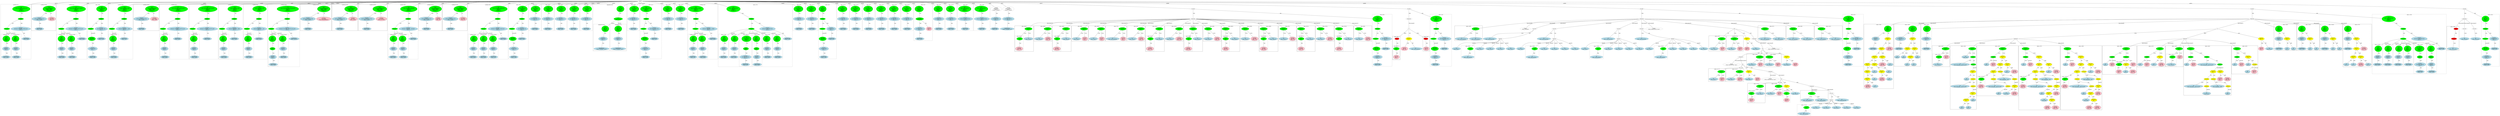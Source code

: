 strict graph "" {
	graph [bb="0,0,39500,2202"];
	node [label="\N"];
	subgraph cluster110 {
		graph [bb="14017,1077.4,14495,2125",
			label="wcclibm.h:57:7",
			lheight=0.21,
			lp="14256,2113.5",
			lwidth=1.19,
			style=dashed
		];
		subgraph cluster113 {
			graph [bb="14025,1085.4,14179,1556.9",
				label="wcclibm.h:57:38",
				lheight=0.21,
				lp="14102,1545.4",
				lwidth=1.29,
				style=dashed
			];
			115	[fillcolor=lightblue,
				height=0.74639,
				label="IdentifierType
names: ['float']",
				pos="14102,1120.3",
				style="filled,dashed",
				width=1.9053];
			114	[fillcolor=lightblue,
				height=1.041,
				label="TypeDecl
declname: x
quals: []",
				pos="14106,1277.8",
				style="filled,dashed",
				width=1.6303];
			114 -- 115	[label=type,
				lp="14116,1193.6",
				pos="14105,1240.3 14104,1211.8 14103,1172.8 14103,1147.3"];
			113	[fillcolor=green,
				height=1.6303,
				label="Decl
name: x
quals: []
storage: []
funcspec: []",
				pos="14113,1467.2",
				style="filled,dashed",
				width=1.591];
			113 -- 114	[label=type,
				lp="14123,1383",
				pos="14111,1408.4 14110,1378.1 14108,1341.9 14107,1315.4"];
		}
		subgraph cluster116 {
			graph [bb="14187,1085.4,14341,1556.9",
				label="wcclibm.h:57:47",
				lheight=0.21,
				lp="14264,1545.4",
				lwidth=1.29,
				style=dashed
			];
			118	[fillcolor=lightblue,
				height=0.74639,
				label="IdentifierType
names: ['float']",
				pos="14264,1120.3",
				style="filled,dashed",
				width=1.9053];
			117	[fillcolor=lightblue,
				height=1.041,
				label="TypeDecl
declname: y
quals: []",
				pos="14259,1277.8",
				style="filled,dashed",
				width=1.6303];
			117 -- 118	[label=type,
				lp="14274,1193.6",
				pos="14260,1240.3 14261,1211.8 14262,1172.8 14263,1147.3"];
			116	[fillcolor=green,
				height=1.6303,
				label="Decl
name: y
quals: []
storage: []
funcspec: []",
				pos="14255,1467.2",
				style="filled,dashed",
				width=1.591];
			116 -- 117	[label=type,
				lp="14269,1383",
				pos="14256,1408.4 14257,1378.1 14258,1341.9 14258,1315.4"];
		}
		112	[fillcolor=green,
			height=0.5,
			label=ParamList,
			pos="14118,1656.6",
			style="filled,dashed",
			width=1.3179];
		112 -- 113	[label="params[0]",
			lp="14144,1572.4",
			pos="14118,1638.3 14117,1613 14116,1564.8 14115,1526.1"];
		112 -- 116	[label="params[1]",
			lp="14213,1572.4",
			pos="14131,1639.2 14143,1623.9 14161,1600.5 14176,1579.9 14191,1558.9 14208,1535.5 14222,1515.5"];
		111	[fillcolor=green,
			height=0.5,
			label=FuncDecl,
			pos="14161,1845.9",
			style="filled,dashed",
			width=1.2457];
		111 -- 112	[label=args,
			lp="14156,1761.8",
			pos="14157,1828 14149,1792.4 14130,1710.3 14122,1674.6"];
		119	[fillcolor=lightblue,
			height=1.041,
			label="TypeDecl
declname: basicmath___kernel_cosf
quals: []",
			pos="14335,1656.6",
			style="filled,dashed",
			width=4.223];
		111 -- 119	[label=type,
			lp="14255,1761.8",
			pos="14176,1828.6 14204,1798.6 14264,1734 14302,1693.3"];
		120	[fillcolor=lightblue,
			height=0.74639,
			label="IdentifierType
names: ['float']",
			pos="14418,1467.2",
			style="filled,dashed",
			width=1.9053];
		119 -- 120	[label=type,
			lp="14387,1572.4",
			pos="14351,1619 14368,1582.1 14392,1526.2 14407,1493.8"];
		110	[fillcolor=green,
			height=1.6303,
			label="Decl
name: basicmath___kernel_cosf
quals: []
storage: []
funcspec: []",
			pos="14161,2035.3",
			style="filled,dashed",
			width=3.7909];
		110 -- 111	[label=type,
			lp="14173,1951.1",
			pos="14161,1976.6 14161,1937.9 14161,1889.5 14161,1864.2"];
	}
	subgraph cluster24 {
		graph [bb="9229,1621.7,9606,2125",
			label="wcclibm.h:45:20",
			lheight=0.21,
			lp="9417.5,2113.5",
			lwidth=1.29
		];
		26	[fillcolor=lightblue,
			height=0.74639,
			label="IdentifierType
names: ['float']",
			pos="9349,1656.6",
			style="filled,dashed",
			width=1.9053];
		25	[fillcolor=lightblue,
			height=1.041,
			label="TypeDecl
declname: basicmath_two
quals: ['const']",
			pos="9349,1845.9",
			style=filled,
			width=3.1231];
		25 -- 26	[label=type,
			lp="9361,1761.8",
			pos="9349,1808.4 9349,1771.6 9349,1715.9 9349,1683.5"];
		24	[fillcolor=green,
			height=1.6303,
			label="Decl
name: basicmath_two
quals: ['const']
storage: ['static']
funcspec: []",
			pos="9349,2035.3",
			style=filled,
			width=2.6909];
		24 -- 25	[label=type,
			lp="9361,1951.1",
			pos="9349,1976.6 9349,1946.3 9349,1910 9349,1883.6"];
		27	[fillcolor=pink,
			height=1.041,
			label="Constant
type: double
value: 2.0",
			pos="9539,1845.9",
			style=filled,
			width=1.6499];
		24 -- 27	[label=init,
			lp="9471.5,1951.1",
			pos="9409.5,1989.4 9429.6,1973.4 9451.5,1954.5 9470,1935.6 9486.5,1918.8 9502.8,1898 9515.4,1880.8"];
	}
	subgraph cluster71 {
		graph [bb="12179,1077.4,12657,2125",
			label="wcclibm.h:53:7",
			lheight=0.21,
			lp="12418,2113.5",
			lwidth=1.19,
			style=dashed
		];
		subgraph cluster74 {
			graph [bb="12187,1085.4,12341,1556.9",
				label="wcclibm.h:53:39",
				lheight=0.21,
				lp="12264,1545.4",
				lwidth=1.29,
				style=dashed
			];
			76	[fillcolor=lightblue,
				height=0.74639,
				label="IdentifierType
names: ['float']",
				pos="12264,1120.3",
				style="filled,dashed",
				width=1.9053];
			75	[fillcolor=lightblue,
				height=1.041,
				label="TypeDecl
declname: x
quals: []",
				pos="12263,1277.8",
				style="filled,dashed",
				width=1.6303];
			75 -- 76	[label=type,
				lp="12276,1193.6",
				pos="12263,1239.9 12263,1211.4 12264,1172.5 12264,1147.2"];
			74	[fillcolor=green,
				height=1.6303,
				label="Decl
name: x
quals: []
storage: []
funcspec: []",
				pos="12262,1467.2",
				style="filled,dashed",
				width=1.591];
			74 -- 75	[label=type,
				lp="12275,1383",
				pos="12262,1408.4 12262,1378.1 12263,1341.9 12263,1315.4"];
		}
		subgraph cluster77 {
			graph [bb="12349,1085.4,12503,1556.9",
				label="wcclibm.h:53:48",
				lheight=0.21,
				lp="12426,1545.4",
				lwidth=1.29,
				style=dashed
			];
			79	[fillcolor=lightblue,
				height=0.74639,
				label="IdentifierType
names: ['float']",
				pos="12426,1120.3",
				style="filled,dashed",
				width=1.9053];
			78	[fillcolor=lightblue,
				height=1.041,
				label="TypeDecl
declname: y
quals: []",
				pos="12421,1277.8",
				style="filled,dashed",
				width=1.6303];
			78 -- 79	[label=type,
				lp="12436,1193.6",
				pos="12422,1240.3 12423,1211.8 12424,1172.8 12425,1147.3"];
			77	[fillcolor=green,
				height=1.6303,
				label="Decl
name: y
quals: []
storage: []
funcspec: []",
				pos="12415,1467.2",
				style="filled,dashed",
				width=1.591];
			77 -- 78	[label=type,
				lp="12430,1383",
				pos="12417,1408.4 12418,1378.1 12419,1341.9 12420,1315.4"];
		}
		73	[fillcolor=green,
			height=0.5,
			label=ParamList,
			pos="12260,1656.6",
			style="filled,dashed",
			width=1.3179];
		73 -- 74	[label="params[0]",
			lp="12289,1572.4",
			pos="12260,1638.3 12260,1613 12261,1564.8 12261,1526.1"];
		73 -- 77	[label="params[1]",
			lp="12367,1572.4",
			pos="12274,1639.3 12291,1619.9 12321,1586.4 12345,1556.9 12356,1543 12369,1527.6 12380,1513.6"];
		72	[fillcolor=green,
			height=0.5,
			label=FuncDecl,
			pos="12333,1845.9",
			style="filled,dashed",
			width=1.2457];
		72 -- 73	[label=args,
			lp="12316,1761.8",
			pos="12326,1828 12313,1792.4 12281,1710.3 12267,1674.6"];
		80	[fillcolor=lightblue,
			height=1.041,
			label="TypeDecl
declname: basicmath___ieee754_powf
quals: []",
			pos="12487,1656.6",
			style="filled,dashed",
			width=4.498];
		72 -- 80	[label=type,
			lp="12418,1761.8",
			pos="12346,1828.6 12371,1798.7 12424,1734.4 12457,1693.7"];
		81	[fillcolor=lightblue,
			height=0.74639,
			label="IdentifierType
names: ['float']",
			pos="12580,1467.2",
			style="filled,dashed",
			width=1.9053];
		80 -- 81	[label=type,
			lp="12543,1572.4",
			pos="12505,1619 12523,1582.1 12551,1526.2 12567,1493.8"];
		71	[fillcolor=green,
			height=1.6303,
			label="Decl
name: basicmath___ieee754_powf
quals: []
storage: []
funcspec: []",
			pos="12333,2035.3",
			style="filled,dashed",
			width=4.0462];
		71 -- 72	[label=type,
			lp="12345,1951.1",
			pos="12333,1976.6 12333,1937.9 12333,1889.5 12333,1864.2"];
	}
	subgraph cluster179 {
		graph [bb="15145,1085.4,15471,2125",
			label="cubic.c:39:6",
			lheight=0.21,
			lp="15308,2113.5",
			lwidth=0.93,
			style=dashed
		];
		184	[fillcolor=lightblue,
			height=0.74639,
			label="IdentifierType
names: ['void']",
			pos="15228,1120.3",
			style="filled,dashed",
			width=1.9053];
		183	[fillcolor=lightblue,
			height=1.041,
			label="TypeDecl
declname: None
quals: []",
			pos="15228,1277.8",
			style="filled,dashed",
			width=2.082];
		183 -- 184	[label=type,
			lp="15240,1193.6",
			pos="15228,1239.9 15228,1211.4 15228,1172.5 15228,1147.2"];
		182	[fillcolor=green,
			height=1.041,
			label="Typename
name: None
quals: []",
			pos="15216,1467.2",
			style="filled,dashed",
			width=1.6303];
		182 -- 183	[label=type,
			lp="15234,1383",
			pos="15218,1429.6 15220,1396.6 15224,1348.3 15226,1315.3"];
		181	[fillcolor=green,
			height=0.5,
			label=ParamList,
			pos="15200,1656.6",
			style="filled,dashed",
			width=1.3179];
		181 -- 182	[label="params[0]",
			lp="15236,1572.4",
			pos="15201,1638.3 15204,1608.1 15209,1545.2 15213,1505"];
		180	[fillcolor=green,
			height=0.5,
			label=FuncDecl,
			pos="15236,1845.9",
			style="filled,dashed",
			width=1.2457];
		180 -- 181	[label=args,
			lp="15234,1761.8",
			pos="15233,1828 15226,1792.4 15210,1710.3 15203,1674.6"];
		185	[fillcolor=lightblue,
			height=1.041,
			label="TypeDecl
declname: cubic_main
quals: []",
			pos="15364,1656.6",
			style="filled,dashed",
			width=2.7499];
		180 -- 185	[label=type,
			lp="15309,1761.8",
			pos="15247,1828.3 15268,1798.1 15312,1733.7 15340,1693.2"];
		186	[fillcolor=lightblue,
			height=0.74639,
			label="IdentifierType
names: ['void']",
			pos="15364,1467.2",
			style="filled,dashed",
			width=1.9053];
		185 -- 186	[label=type,
			lp="15376,1572.4",
			pos="15364,1619 15364,1582.3 15364,1526.6 15364,1494.1"];
		179	[fillcolor=green,
			height=1.6303,
			label="Decl
name: cubic_main
quals: []
storage: []
funcspec: []",
			pos="15236,2035.3",
			style="filled,dashed",
			width=2.3177];
		179 -- 180	[label=type,
			lp="15248,1951.1",
			pos="15236,1976.6 15236,1937.9 15236,1889.5 15236,1864.2"];
	}
	subgraph cluster102 {
		graph [bb="13625,1077.4,14009,2125",
			label="wcclibm.h:56:5",
			lheight=0.21,
			lp="13817,2113.5",
			lwidth=1.19,
			style=dashed
		];
		subgraph cluster105 {
			graph [bb="13633,1085.4,13787,1556.9",
				label="wcclibm.h:56:32",
				lheight=0.21,
				lp="13710,1545.4",
				lwidth=1.29,
				style=dashed
			];
			107	[fillcolor=lightblue,
				height=0.74639,
				label="IdentifierType
names: ['float']",
				pos="13710,1120.3",
				style="filled,dashed",
				width=1.9053];
			106	[fillcolor=lightblue,
				height=1.041,
				label="TypeDecl
declname: x
quals: []",
				pos="13705,1277.8",
				style="filled,dashed",
				width=1.6303];
			106 -- 107	[label=type,
				lp="13720,1193.6",
				pos="13706,1240.3 13707,1211.8 13708,1172.8 13709,1147.3"];
			105	[fillcolor=green,
				height=1.6303,
				label="Decl
name: x
quals: []
storage: []
funcspec: []",
				pos="13699,1467.2",
				style="filled,dashed",
				width=1.591];
			105 -- 106	[label=type,
				lp="13714,1383",
				pos="13701,1408.4 13702,1378.1 13703,1341.9 13704,1315.4"];
		}
		104	[fillcolor=green,
			height=0.5,
			label=ParamList,
			pos="13680,1656.6",
			style="filled,dashed",
			width=1.3179];
		104 -- 105	[label="params[0]",
			lp="13717,1572.4",
			pos="13682,1638.3 13684,1612.9 13689,1564.4 13693,1525.7"];
		103	[fillcolor=green,
			height=0.5,
			label=FuncDecl,
			pos="13745,1845.9",
			style="filled,dashed",
			width=1.2457];
		103 -- 104	[label=args,
			lp="13730,1761.8",
			pos="13739,1828 13727,1792.4 13698,1710.3 13686,1674.6"];
		108	[fillcolor=lightblue,
			height=1.041,
			label="TypeDecl
declname: basicmath___isinff
quals: []",
			pos="13873,1656.6",
			style="filled,dashed",
			width=3.5552];
		103 -- 108	[label=type,
			lp="13818,1761.8",
			pos="13756,1828.3 13777,1798.2 13821,1734.1 13848,1693.6"];
		109	[fillcolor=lightblue,
			height=0.74639,
			label="IdentifierType
names: ['int']",
			pos="13873,1467.2",
			style="filled,dashed",
			width=1.8463];
		108 -- 109	[label=type,
			lp="13885,1572.4",
			pos="13873,1619 13873,1582.3 13873,1526.6 13873,1494.1"];
		102	[fillcolor=green,
			height=1.6303,
			label="Decl
name: basicmath___isinff
quals: []
storage: []
funcspec: []",
			pos="13745,2035.3",
			style="filled,dashed",
			width=3.1034];
		102 -- 103	[label=type,
			lp="13757,1951.1",
			pos="13745,1976.6 13745,1937.9 13745,1889.5 13745,1864.2"];
	}
	subgraph cluster20 {
		graph [bb="8826,1621.7,9221,2125",
			label="wcclibm.h:44:20",
			lheight=0.21,
			lp="9023.5,2113.5",
			lwidth=1.29
		];
		22	[fillcolor=lightblue,
			height=0.74639,
			label="IdentifierType
names: ['float']",
			pos="8951,1656.6",
			style="filled,dashed",
			width=1.9053];
		21	[fillcolor=lightblue,
			height=1.041,
			label="TypeDecl
declname: basicmath_huge
quals: ['const']",
			pos="8951,1845.9",
			style=filled,
			width=3.2409];
		21 -- 22	[label=type,
			lp="8963,1761.8",
			pos="8951,1808.4 8951,1771.6 8951,1715.9 8951,1683.5"];
		20	[fillcolor=green,
			height=1.6303,
			label="Decl
name: basicmath_huge
quals: ['const']
storage: ['static']
funcspec: []",
			pos="8951,2035.3",
			style=filled,
			width=2.8088];
		20 -- 21	[label=type,
			lp="8963,1951.1",
			pos="8951,1976.6 8951,1946.3 8951,1910 8951,1883.6"];
		23	[fillcolor=pink,
			height=1.041,
			label="Constant
type: double
value: 1.0e30",
			pos="9149,1845.9",
			style=filled,
			width=1.7678];
		20 -- 23	[label=init,
			lp="9077.5,1951.1",
			pos="9014.2,1989.3 9035,1973.3 9057.8,1954.5 9077,1935.6 9094.1,1918.8 9111.1,1898.1 9124.3,1880.9"];
	}
	subgraph cluster63 {
		graph [bb="11717,1077.4,12171,2125",
			label="wcclibm.h:52:7",
			lheight=0.21,
			lp="11944,2113.5",
			lwidth=1.19,
			style=dashed
		];
		subgraph cluster66 {
			graph [bb="11725,1085.4,11879,1556.9",
				label="wcclibm.h:52:40",
				lheight=0.21,
				lp="11802,1545.4",
				lwidth=1.29,
				style=dashed
			];
			68	[fillcolor=lightblue,
				height=0.74639,
				label="IdentifierType
names: ['float']",
				pos="11802,1120.3",
				style="filled,dashed",
				width=1.9053];
			67	[fillcolor=lightblue,
				height=1.041,
				label="TypeDecl
declname: x
quals: []",
				pos="11797,1277.8",
				style="filled,dashed",
				width=1.6303];
			67 -- 68	[label=type,
				lp="11812,1193.6",
				pos="11798,1240.3 11799,1211.8 11800,1172.8 11801,1147.3"];
			66	[fillcolor=green,
				height=1.6303,
				label="Decl
name: x
quals: []
storage: []
funcspec: []",
				pos="11791,1467.2",
				style="filled,dashed",
				width=1.591];
			66 -- 67	[label=type,
				lp="11806,1383",
				pos="11793,1408.4 11794,1378.1 11795,1341.9 11796,1315.4"];
		}
		65	[fillcolor=green,
			height=0.5,
			label=ParamList,
			pos="11772,1656.6",
			style="filled,dashed",
			width=1.3179];
		65 -- 66	[label="params[0]",
			lp="11809,1572.4",
			pos="11774,1638.3 11776,1612.9 11781,1564.4 11785,1525.7"];
		64	[fillcolor=green,
			height=0.5,
			label=FuncDecl,
			pos="11871,1845.9",
			style="filled,dashed",
			width=1.2457];
		64 -- 65	[label=args,
			lp="11842,1761.8",
			pos="11862,1828 11843,1792.3 11800,1709.9 11781,1674.4"];
		69	[fillcolor=lightblue,
			height=1.041,
			label="TypeDecl
declname: basicmath___ieee754_acosf
quals: []",
			pos="12000,1656.6",
			style="filled,dashed",
			width=4.5176];
		64 -- 69	[label=type,
			lp="11944,1761.8",
			pos="11882,1828.3 11903,1798.3 11947,1734.5 11975,1693.9"];
		70	[fillcolor=lightblue,
			height=0.74639,
			label="IdentifierType
names: ['float']",
			pos="12000,1467.2",
			style="filled,dashed",
			width=1.9053];
		69 -- 70	[label=type,
			lp="12012,1572.4",
			pos="12000,1619 12000,1582.3 12000,1526.6 12000,1494.1"];
		63	[fillcolor=green,
			height=1.6303,
			label="Decl
name: basicmath___ieee754_acosf
quals: []
storage: []
funcspec: []",
			pos="11871,2035.3",
			style="filled,dashed",
			width=4.0659];
		63 -- 64	[label=type,
			lp="11883,1951.1",
			pos="11871,1976.6 11871,1937.9 11871,1889.5 11871,1864.2"];
	}
	subgraph cluster721 {
		graph [bb="34654,788.08,35208,1335.7",
			label="cubic.c:146:5",
			lheight=0.21,
			lp="34931,1324.2",
			lwidth=1.03
		];
		subgraph cluster730 {
			graph [bb="34868,796.08,34978,1035.8",
				label="cubic.c:146:33",
				lheight=0.21,
				lp="34923,1024.3",
				lwidth=1.12,
				style=dashed
			];
			731	[fillcolor=pink,
				height=1.041,
				label="Constant
type: int
value: 1",
				pos="34922,841.56",
				style=filled,
				width=1.2767];
			730	[fillcolor=green,
				height=0.74639,
				label="UnaryOp
op: -",
				pos="34923,977.9",
				style=filled,
				width=1.316];
			730 -- 731	[label=expr,
				lp="34920,914.93",
				pos="34914,951.47 34911,942.42 34908,932.09 34907,922.43 34905,907.76 34907,891.69 34910,877.84"];
		}
		723	[fillcolor=lightblue,
			height=0.74639,
			label="ID
name: x",
			pos="34705,977.9",
			style=filled,
			width=1.1982];
		722	[fillcolor=green,
			height=0.5,
			label=ArrayRef,
			pos="34759,1120.3",
			style=filled,
			width=1.2277];
		722 -- 723	[label=name,
			lp="34752,1051.3",
			pos="34752,1102.3 34743,1077.9 34726,1032.6 34715,1004.2"];
		724	[fillcolor=pink,
			height=1.041,
			label="Constant
type: int
value: 0",
			pos="34812,977.9",
			style=filled,
			width=1.2767];
		722 -- 724	[label=subscript,
			lp="34812,1051.3",
			pos="34765,1102.3 34774,1080.5 34788,1042.1 34799,1013.9"];
		721	[fillcolor=green,
			height=0.74639,
			label="Assignment
op: *=",
			pos="34759,1277.8",
			style=filled,
			width=1.6106];
		721 -- 722	[label=lvalue,
			lp="34776,1193.6",
			pos="34759,1250.8 34759,1218.9 34759,1166 34759,1138.7"];
		725	[fillcolor=green,
			height=0.5,
			label=TernaryOp,
			pos="34981,1120.3",
			style=filled,
			width=1.3721];
		721 -- 725	[label=rvalue,
			lp="34901,1193.6",
			pos="34790,1254.9 34836,1222.9 34920,1164.2 34959,1136.5"];
		725 -- 730	[label=iffalse,
			lp="34973,1051.3",
			pos="34974,1102.3 34964,1077.9 34945,1032.6 34933,1004.2"];
		726	[fillcolor=yellow,
			height=0.74639,
			label="BinaryOp
op: <",
			pos="35038,977.9",
			style=filled,
			width=1.3749];
		725 -- 726	[label=cond,
			lp="35026,1051.3",
			pos="34988,1102.3 34998,1077.9 35016,1032.6 35028,1004.2"];
		729	[fillcolor=pink,
			height=1.041,
			label="Constant
type: int
value: 1",
			pos="35151,977.9",
			style=filled,
			width=1.2767];
		725 -- 729	[label=iftrue,
			lp="35100,1051.3",
			pos="35004,1104.1 35028,1088.1 35066,1061.8 35096,1035.8 35106,1027.4 35116,1017.6 35124,1008.5"];
		727	[fillcolor=lightblue,
			height=0.74639,
			label="ID
name: R",
			pos="35031,841.56",
			style=filled,
			width=1.2374];
		726 -- 727	[label=left,
			lp="35046,914.93",
			pos="35037,951 35035,927.36 35034,892.59 35032,868.84"];
		728	[fillcolor=pink,
			height=1.041,
			label="Constant
type: float
value: 0.0f",
			pos="35147,841.56",
			style=filled,
			width=1.4731];
		726 -- 728	[label=right,
			lp="35106,914.93",
			pos="35057,952.89 35075,931 35102,898.51 35121,874.45"];
	}
	subgraph cluster94 {
		graph [bb="13169,1077.4,13617,2125",
			label="wcclibm.h:55:7",
			lheight=0.21,
			lp="13393,2113.5",
			lwidth=1.19,
			style=dashed
		];
		subgraph cluster97 {
			graph [bb="13177,1085.4,13331,1556.9",
				label="wcclibm.h:55:40",
				lheight=0.21,
				lp="13254,1545.4",
				lwidth=1.29,
				style=dashed
			];
			99	[fillcolor=lightblue,
				height=0.74639,
				label="IdentifierType
names: ['float']",
				pos="13254,1120.3",
				style="filled,dashed",
				width=1.9053];
			98	[fillcolor=lightblue,
				height=1.041,
				label="TypeDecl
declname: x
quals: []",
				pos="13249,1277.8",
				style="filled,dashed",
				width=1.6303];
			98 -- 99	[label=type,
				lp="13264,1193.6",
				pos="13250,1240.3 13251,1211.8 13252,1172.8 13253,1147.3"];
			97	[fillcolor=green,
				height=1.6303,
				label="Decl
name: x
quals: []
storage: []
funcspec: []",
				pos="13243,1467.2",
				style="filled,dashed",
				width=1.591];
			97 -- 98	[label=type,
				lp="13258,1383",
				pos="13245,1408.4 13246,1378.1 13247,1341.9 13248,1315.4"];
		}
		96	[fillcolor=green,
			height=0.5,
			label=ParamList,
			pos="13224,1656.6",
			style="filled,dashed",
			width=1.3179];
		96 -- 97	[label="params[0]",
			lp="13261,1572.4",
			pos="13226,1638.3 13228,1612.9 13233,1564.4 13237,1525.7"];
		95	[fillcolor=green,
			height=0.5,
			label=FuncDecl,
			pos="13321,1845.9",
			style="filled,dashed",
			width=1.2457];
		95 -- 96	[label=args,
			lp="13294,1761.8",
			pos="13312,1828 13294,1792.3 13251,1709.9 13233,1674.4"];
		100	[fillcolor=lightblue,
			height=1.041,
			label="TypeDecl
declname: basicmath___ieee754_sqrtf
quals: []",
			pos="13449,1656.6",
			style="filled,dashed",
			width=4.4391];
		95 -- 100	[label=type,
			lp="13394,1761.8",
			pos="13332,1828.3 13353,1798.3 13396,1734.5 13424,1693.9"];
		101	[fillcolor=lightblue,
			height=0.74639,
			label="IdentifierType
names: ['float']",
			pos="13449,1467.2",
			style="filled,dashed",
			width=1.9053];
		100 -- 101	[label=type,
			lp="13461,1572.4",
			pos="13449,1619 13449,1582.3 13449,1526.6 13449,1494.1"];
		94	[fillcolor=green,
			height=1.6303,
			label="Decl
name: basicmath___ieee754_sqrtf
quals: []
storage: []
funcspec: []",
			pos="13321,2035.3",
			style="filled,dashed",
			width=3.9873];
		94 -- 95	[label=type,
			lp="13333,1951.1",
			pos="13321,1976.6 13321,1937.9 13321,1889.5 13321,1864.2"];
	}
	subgraph cluster55 {
		graph [bb="11327,1077.4,11709,2125",
			label="wcclibm.h:51:7",
			lheight=0.21,
			lp="11518,2113.5",
			lwidth=1.19,
			style=dashed
		];
		subgraph cluster58 {
			graph [bb="11335,1085.4,11489,1556.9",
				label="wcclibm.h:51:32",
				lheight=0.21,
				lp="11412,1545.4",
				lwidth=1.29,
				style=dashed
			];
			60	[fillcolor=lightblue,
				height=0.74639,
				label="IdentifierType
names: ['float']",
				pos="11412,1120.3",
				style="filled,dashed",
				width=1.9053];
			59	[fillcolor=lightblue,
				height=1.041,
				label="TypeDecl
declname: x
quals: []",
				pos="11407,1277.8",
				style="filled,dashed",
				width=1.6303];
			59 -- 60	[label=type,
				lp="11422,1193.6",
				pos="11408,1240.3 11409,1211.8 11410,1172.8 11411,1147.3"];
			58	[fillcolor=green,
				height=1.6303,
				label="Decl
name: x
quals: []
storage: []
funcspec: []",
				pos="11401,1467.2",
				style="filled,dashed",
				width=1.591];
			58 -- 59	[label=type,
				lp="11416,1383",
				pos="11403,1408.4 11404,1378.1 11405,1341.9 11406,1315.4"];
		}
		57	[fillcolor=green,
			height=0.5,
			label=ParamList,
			pos="11382,1656.6",
			style="filled,dashed",
			width=1.3179];
		57 -- 58	[label="params[0]",
			lp="11419,1572.4",
			pos="11384,1638.3 11386,1612.9 11391,1564.4 11395,1525.7"];
		56	[fillcolor=green,
			height=0.5,
			label=FuncDecl,
			pos="11446,1845.9",
			style="filled,dashed",
			width=1.2457];
		56 -- 57	[label=args,
			lp="11432,1761.8",
			pos="11440,1828 11428,1792.4 11400,1710.3 11388,1674.6"];
		61	[fillcolor=lightblue,
			height=1.041,
			label="TypeDecl
declname: basicmath___fabsf
quals: []",
			pos="11574,1656.6",
			style="filled,dashed",
			width=3.5159];
		56 -- 61	[label=type,
			lp="11519,1761.8",
			pos="11457,1828.3 11478,1798.2 11522,1734.1 11549,1693.6"];
		62	[fillcolor=lightblue,
			height=0.74639,
			label="IdentifierType
names: ['float']",
			pos="11574,1467.2",
			style="filled,dashed",
			width=1.9053];
		61 -- 62	[label=type,
			lp="11586,1572.4",
			pos="11574,1619 11574,1582.3 11574,1526.6 11574,1494.1"];
		55	[fillcolor=green,
			height=1.6303,
			label="Decl
name: basicmath___fabsf
quals: []
storage: []
funcspec: []",
			pos="11446,2035.3",
			style="filled,dashed",
			width=3.0838];
		55 -- 56	[label=type,
			lp="11458,1951.1",
			pos="11446,1976.6 11446,1937.9 11446,1889.5 11446,1864.2"];
	}
	subgraph cluster732 {
		graph [bb="35216,932.43,35664,1335.7",
			label="cubic.c:147:5",
			lheight=0.21,
			lp="35440,1324.2",
			lwidth=1.03
		];
		734	[fillcolor=lightblue,
			height=0.74639,
			label="ID
name: x",
			pos="35267,977.9",
			style=filled,
			width=1.1982];
		733	[fillcolor=green,
			height=0.5,
			label=ArrayRef,
			pos="35301,1120.3",
			style=filled,
			width=1.2277];
		733 -- 734	[label=name,
			lp="35302,1051.3",
			pos="35297,1102.3 35291,1078 35280,1033.1 35273,1004.7"];
		735	[fillcolor=pink,
			height=1.041,
			label="Constant
type: int
value: 0",
			pos="35374,977.9",
			style=filled,
			width=1.2767];
		733 -- 735	[label=subscript,
			lp="35364,1051.3",
			pos="35310,1102.3 35321,1080.2 35342,1041.1 35356,1012.8"];
		732	[fillcolor=green,
			height=0.74639,
			label="Assignment
op: -=",
			pos="35301,1277.8",
			style=filled,
			width=1.6106];
		732 -- 733	[label=lvalue,
			lp="35318,1193.6",
			pos="35301,1250.8 35301,1218.9 35301,1166 35301,1138.7"];
		736	[fillcolor=yellow,
			height=0.74639,
			label="BinaryOp
op: /",
			pos="35485,1120.3",
			style=filled,
			width=1.3749];
		732 -- 736	[label=rvalue,
			lp="35422,1193.6",
			pos="35328,1253.9 35363,1224.1 35424,1172.6 35459,1143.3"];
		737	[fillcolor=lightblue,
			height=0.74639,
			label="ID
name: a1",
			pos="35485,977.9",
			style=filled,
			width=1.316];
		736 -- 737	[label=left,
			lp="35494,1051.3",
			pos="35485,1093.2 35485,1068 35485,1030 35485,1004.8"];
		738	[fillcolor=pink,
			height=1.041,
			label="Constant
type: float
value: 3.0f",
			pos="35603,977.9",
			style=filled,
			width=1.4731];
		736 -- 738	[label=right,
			lp="35561,1051.3",
			pos="35505,1095.4 35525,1072.1 35555,1036.2 35576,1010.5"];
	}
	subgraph cluster47 {
		graph [bb="10943,1077.4,11319,2125",
			label="wcclibm.h:50:7",
			lheight=0.21,
			lp="11131,2113.5",
			lwidth=1.19,
			style=dashed
		];
		subgraph cluster50 {
			graph [bb="10951,1085.4,11105,1556.9",
				label="wcclibm.h:50:31",
				lheight=0.21,
				lp="11028,1545.4",
				lwidth=1.29,
				style=dashed
			];
			52	[fillcolor=lightblue,
				height=0.74639,
				label="IdentifierType
names: ['float']",
				pos="11028,1120.3",
				style="filled,dashed",
				width=1.9053];
			51	[fillcolor=lightblue,
				height=1.041,
				label="TypeDecl
declname: x
quals: []",
				pos="11023,1277.8",
				style="filled,dashed",
				width=1.6303];
			51 -- 52	[label=type,
				lp="11038,1193.6",
				pos="11024,1240.3 11025,1211.8 11026,1172.8 11027,1147.3"];
			50	[fillcolor=green,
				height=1.6303,
				label="Decl
name: x
quals: []
storage: []
funcspec: []",
				pos="11017,1467.2",
				style="filled,dashed",
				width=1.591];
			50 -- 51	[label=type,
				lp="11032,1383",
				pos="11019,1408.4 11020,1378.1 11021,1341.9 11022,1315.4"];
		}
		49	[fillcolor=green,
			height=0.5,
			label=ParamList,
			pos="10998,1656.6",
			style="filled,dashed",
			width=1.3179];
		49 -- 50	[label="params[0]",
			lp="11035,1572.4",
			pos="11000,1638.3 11002,1612.9 11007,1564.4 11011,1525.7"];
		48	[fillcolor=green,
			height=0.5,
			label=FuncDecl,
			pos="11058,1845.9",
			style="filled,dashed",
			width=1.2457];
		48 -- 49	[label=args,
			lp="11046,1761.8",
			pos="11053,1828 11041,1792.4 11015,1710.3 11003,1674.6"];
		53	[fillcolor=lightblue,
			height=1.041,
			label="TypeDecl
declname: basicmath___cosf
quals: []",
			pos="11187,1656.6",
			style="filled,dashed",
			width=3.4373];
		48 -- 53	[label=type,
			lp="11131,1761.8",
			pos="11069,1828.3 11090,1798.2 11134,1734.1 11162,1693.6"];
		54	[fillcolor=lightblue,
			height=0.74639,
			label="IdentifierType
names: ['float']",
			pos="11187,1467.2",
			style="filled,dashed",
			width=1.9053];
		53 -- 54	[label=type,
			lp="11199,1572.4",
			pos="11187,1619 11187,1582.3 11187,1526.6 11187,1494.1"];
		47	[fillcolor=green,
			height=1.6303,
			label="Decl
name: basicmath___cosf
quals: []
storage: []
funcspec: []",
			pos="11058,2035.3",
			style="filled,dashed",
			width=2.9856];
		47 -- 48	[label=type,
			lp="11070,1951.1",
			pos="11058,1976.6 11058,1937.9 11058,1889.5 11058,1864.2"];
	}
	subgraph cluster753 {
		graph [bb="38667,1242.9,38855,1705.6",
			label="cubic.c:156:3",
			lheight=0.21,
			lp="38761,1694.1",
			lwidth=1.03
		];
		755	[fillcolor=lightblue,
			height=0.74639,
			label="ID
name: cubic_return",
			pos="38761,1277.8",
			style=filled,
			width=2.3963];
		754	[fillcolor=red,
			height=0.5,
			label=FuncCall,
			pos="38782,1467.2",
			style=filled,
			width=1.1916];
		754 -- 755	[label=name,
			lp="38790,1383",
			pos="38780,1448.9 38776,1415.9 38768,1343.9 38764,1305"];
		753	[fillcolor=red,
			height=0.5,
			label=Return,
			pos="38800,1656.6",
			style=filled,
			width=0.95686];
		753 -- 754	[label=expr,
			lp="38806,1572.4",
			pos="38798,1638.3 38795,1602.6 38787,1521.1 38784,1485.4"];
	}
	subgraph cluster82 {
		graph [bb="12665,935.03,13161,2125",
			label="wcclibm.h:54:9",
			lheight=0.21,
			lp="12913,2113.5",
			lwidth=1.19,
			style=dashed
		];
		subgraph cluster88 {
			graph [bb="12835,943.03,12989,1556.9",
				label="wcclibm.h:54:55",
				lheight=0.21,
				lp="12912,1545.4",
				lwidth=1.29,
				style=dashed
			];
			91	[fillcolor=lightblue,
				height=0.74639,
				label="IdentifierType
names: ['float']",
				pos="12912,977.9",
				style="filled,dashed",
				width=1.9053];
			90	[fillcolor=lightblue,
				height=1.041,
				label="TypeDecl
declname: y
quals: []",
				pos="12907,1120.3",
				style="filled,dashed",
				width=1.6303];
			90 -- 91	[label=type,
				lp="12922,1051.3",
				pos="12908,1082.7 12909,1058.4 12910,1026.9 12911,1005"];
			89	[fillcolor=green,
				height=0.74639,
				label="PtrDecl
quals: []",
				pos="12902,1277.8",
				style="filled,dashed",
				width=1.2178];
			89 -- 90	[label=type,
				lp="12917,1193.6",
				pos="12903,1250.8 12904,1225.3 12905,1186.4 12906,1157.9"];
			88	[fillcolor=green,
				height=1.6303,
				label="Decl
name: y
quals: []
storage: []
funcspec: []",
				pos="12901,1467.2",
				style="filled,dashed",
				width=1.591];
			88 -- 89	[label=type,
				lp="12914,1383",
				pos="12901,1408.4 12901,1373.8 12902,1331.5 12902,1304.8"];
		}
		subgraph cluster85 {
			graph [bb="12673,1085.4,12827,1556.9",
				label="wcclibm.h:54:46",
				lheight=0.21,
				lp="12750,1545.4",
				lwidth=1.29,
				style=dashed
			];
			87	[fillcolor=lightblue,
				height=0.74639,
				label="IdentifierType
names: ['float']",
				pos="12750,1120.3",
				style="filled,dashed",
				width=1.9053];
			86	[fillcolor=lightblue,
				height=1.041,
				label="TypeDecl
declname: x
quals: []",
				pos="12745,1277.8",
				style="filled,dashed",
				width=1.6303];
			86 -- 87	[label=type,
				lp="12760,1193.6",
				pos="12746,1240.3 12747,1211.8 12748,1172.8 12749,1147.3"];
			85	[fillcolor=green,
				height=1.6303,
				label="Decl
name: x
quals: []
storage: []
funcspec: []",
				pos="12739,1467.2",
				style="filled,dashed",
				width=1.591];
			85 -- 86	[label=type,
				lp="12754,1383",
				pos="12741,1408.4 12742,1378.1 12743,1341.9 12744,1315.4"];
		}
		84	[fillcolor=green,
			height=0.5,
			label=ParamList,
			pos="12723,1656.6",
			style="filled,dashed",
			width=1.3179];
		84 -- 85	[label="params[0]",
			lp="12759,1572.4",
			pos="12724,1638.3 12727,1612.9 12731,1564.4 12734,1525.7"];
		84 -- 88	[label="params[1]",
			lp="12850,1572.4",
			pos="12738,1639.4 12749,1627.6 12765,1611.3 12780,1597.9 12802,1578.4 12811,1577.5 12831,1556.9 12844,1544.1 12856,1529 12867,1515"];
		83	[fillcolor=green,
			height=0.5,
			label=FuncDecl,
			pos="12840,1845.9",
			style="filled,dashed",
			width=1.2457];
		83 -- 84	[label=args,
			lp="12804,1761.8",
			pos="12830,1828.3 12807,1792.8 12756,1709.7 12733,1674.2"];
		92	[fillcolor=lightblue,
			height=1.041,
			label="TypeDecl
declname: basicmath___ieee754_rem_pio2f
quals: []",
			pos="12971,1656.6",
			style="filled,dashed",
			width=5.0676];
		83 -- 92	[label=type,
			lp="12914,1761.8",
			pos="12852,1828.3 12873,1798.3 12917,1734.5 12946,1693.9"];
		93	[fillcolor=lightblue,
			height=0.74639,
			label="IdentifierType
names: ['int32_t']",
			pos="13075,1467.2",
			style="filled,dashed",
			width=2.1802];
		92 -- 93	[label=type,
			lp="13032,1572.4",
			pos="12991,1619 13012,1582.1 13043,1526.2 13061,1493.8"];
		82	[fillcolor=green,
			height=1.6303,
			label="Decl
name: basicmath___ieee754_rem_pio2f
quals: []
storage: []
funcspec: []",
			pos="12840,2035.3",
			style="filled,dashed",
			width=4.6355];
		82 -- 83	[label=type,
			lp="12852,1951.1",
			pos="12840,1976.6 12840,1937.9 12840,1889.5 12840,1864.2"];
	}
	subgraph cluster16 {
		graph [bb="8338,1621.7,8818,2125",
			label="wcclibm.h:43:20",
			lheight=0.21,
			lp="8578,2113.5",
			lwidth=1.29
		];
		18	[fillcolor=lightblue,
			height=0.74639,
			label="IdentifierType
names: ['float']",
			pos="8459,1656.6",
			style="filled,dashed",
			width=1.9053];
		17	[fillcolor=lightblue,
			height=1.041,
			label="TypeDecl
declname: basicmath_half
quals: ['const']",
			pos="8459,1845.9",
			style=filled,
			width=3.1427];
		17 -- 18	[label=type,
			lp="8471,1761.8",
			pos="8459,1808.4 8459,1771.6 8459,1715.9 8459,1683.5"];
		16	[fillcolor=green,
			height=1.6303,
			label="Decl
name: basicmath_half
quals: ['const']
storage: ['static']
funcspec: []",
			pos="8459,2035.3",
			style=filled,
			width=2.6909];
		16 -- 17	[label=type,
			lp="8471,1951.1",
			pos="8459,1976.6 8459,1946.3 8459,1910 8459,1883.6"];
		19	[fillcolor=pink,
			height=1.041,
			label="Constant
type: double
value: 5.0000000000e-01",
			pos="8700,1845.9",
			style=filled,
			width=3.0445];
		16 -- 19	[label=init,
			lp="8582.5,1951.1",
			pos="8518,1988.5 8560.9,1955.1 8618,1910.7 8656.8,1880.6"];
	}
	subgraph cluster12 {
		graph [bb="7930,1621.7,8330,2125",
			label="wcclibm.h:42:20",
			lheight=0.21,
			lp="8130,2113.5",
			lwidth=1.29
		];
		14	[fillcolor=lightblue,
			height=0.74639,
			label="IdentifierType
names: ['float']",
			pos="8051,1656.6",
			style="filled,dashed",
			width=1.9053];
		13	[fillcolor=lightblue,
			height=1.041,
			label="TypeDecl
declname: basicmath_tiny
quals: ['const']",
			pos="8051,1845.9",
			style=filled,
			width=3.1427];
		13 -- 14	[label=type,
			lp="8063,1761.8",
			pos="8051,1808.4 8051,1771.6 8051,1715.9 8051,1683.5"];
		12	[fillcolor=green,
			height=1.6303,
			label="Decl
name: basicmath_tiny
quals: ['const']
storage: ['static']
funcspec: []",
			pos="8051,2035.3",
			style=filled,
			width=2.6909];
		12 -- 13	[label=type,
			lp="8063,1951.1",
			pos="8051,1976.6 8051,1946.3 8051,1910 8051,1883.6"];
		15	[fillcolor=pink,
			height=1.041,
			label="Constant
type: float
value: 1.0e-30f",
			pos="8252,1845.9",
			style=filled,
			width=1.9445];
		12 -- 15	[label=init,
			lp="8173.5,1951.1",
			pos="8111,1989 8131.3,1972.8 8153.7,1954.1 8173,1935.6 8191.1,1918.4 8209.7,1897.7 8224.3,1880.6"];
	}
	subgraph cluster28 {
		graph [bb="9614,1621.7,10059,2125",
			label="wcclibm.h:46:20",
			lheight=0.21,
			lp="9836.5,2113.5",
			lwidth=1.29
		];
		30	[fillcolor=lightblue,
			height=0.74639,
			label="IdentifierType
names: ['float']",
			pos="9744,1656.6",
			style="filled,dashed",
			width=1.9053];
		29	[fillcolor=lightblue,
			height=1.041,
			label="TypeDecl
declname: basicmath_two24
quals: ['const']",
			pos="9744,1845.9",
			style=filled,
			width=3.398];
		29 -- 30	[label=type,
			lp="9756,1761.8",
			pos="9744,1808.4 9744,1771.6 9744,1715.9 9744,1683.5"];
		28	[fillcolor=green,
			height=1.6303,
			label="Decl
name: basicmath_two24
quals: ['const']
storage: ['static']
funcspec: []",
			pos="9744,2035.3",
			style=filled,
			width=2.9463];
		28 -- 29	[label=type,
			lp="9756,1951.1",
			pos="9744,1976.6 9744,1946.3 9744,1910 9744,1883.6"];
		31	[fillcolor=pink,
			height=1.041,
			label="Constant
type: double
value: 16777216.0",
			pos="9968,1845.9",
			style=filled,
			width=2.3177];
		28 -- 31	[label=init,
			lp="9874.5,1951.1",
			pos="9808.1,1988.3 9829.8,1972.2 9853.8,1953.6 9875,1935.6 9895.6,1918.2 9917.5,1897.4 9934.9,1880.4"];
	}
	subgraph cluster36 {
		graph [bb="10457,1077.4,10935,2125",
			label="wcclibm.h:49:7",
			lheight=0.21,
			lp="10696,2113.5",
			lwidth=1.19,
			style=dashed
		];
		subgraph cluster42 {
			graph [bb="10627,1085.4,10781,1556.9",
				label="wcclibm.h:49:45",
				lheight=0.21,
				lp="10704,1545.4",
				lwidth=1.29,
				style=dashed
			];
			44	[fillcolor=lightblue,
				height=0.74639,
				label="IdentifierType
names: ['float']",
				pos="10704,1120.3",
				style="filled,dashed",
				width=1.9053];
			43	[fillcolor=lightblue,
				height=1.041,
				label="TypeDecl
declname: y
quals: []",
				pos="10699,1277.8",
				style="filled,dashed",
				width=1.6303];
			43 -- 44	[label=type,
				lp="10714,1193.6",
				pos="10700,1240.3 10701,1211.8 10702,1172.8 10703,1147.3"];
			42	[fillcolor=green,
				height=1.6303,
				label="Decl
name: y
quals: []
storage: []
funcspec: []",
				pos="10693,1467.2",
				style="filled,dashed",
				width=1.591];
			42 -- 43	[label=type,
				lp="10708,1383",
				pos="10695,1408.4 10696,1378.1 10697,1341.9 10698,1315.4"];
		}
		subgraph cluster39 {
			graph [bb="10465,1085.4,10619,1556.9",
				label="wcclibm.h:49:36",
				lheight=0.21,
				lp="10542,1545.4",
				lwidth=1.29,
				style=dashed
			];
			41	[fillcolor=lightblue,
				height=0.74639,
				label="IdentifierType
names: ['float']",
				pos="10542,1120.3",
				style="filled,dashed",
				width=1.9053];
			40	[fillcolor=lightblue,
				height=1.041,
				label="TypeDecl
declname: x
quals: []",
				pos="10546,1277.8",
				style="filled,dashed",
				width=1.6303];
			40 -- 41	[label=type,
				lp="10556,1193.6",
				pos="10545,1240.3 10544,1211.8 10543,1172.8 10543,1147.3"];
			39	[fillcolor=green,
				height=1.6303,
				label="Decl
name: x
quals: []
storage: []
funcspec: []",
				pos="10553,1467.2",
				style="filled,dashed",
				width=1.591];
			39 -- 40	[label=type,
				lp="10563,1383",
				pos="10551,1408.4 10550,1378.1 10548,1341.9 10547,1315.4"];
		}
		38	[fillcolor=green,
			height=0.5,
			label=ParamList,
			pos="10570,1656.6",
			style="filled,dashed",
			width=1.3179];
		38 -- 39	[label="params[0]",
			lp="10592,1572.4",
			pos="10568,1638.3 10566,1612.9 10562,1564.4 10558,1525.7"];
		38 -- 42	[label="params[1]",
			lp="10662,1572.4",
			pos="10582,1639 10593,1623.8 10610,1600.6 10624,1579.9 10637,1559.8 10652,1537.2 10663,1517.6"];
		37	[fillcolor=green,
			height=0.5,
			label=FuncDecl,
			pos="10594,1845.9",
			style="filled,dashed",
			width=1.2457];
		37 -- 38	[label=args,
			lp="10596,1761.8",
			pos="10592,1827.7 10587,1792 10577,1710.5 10572,1674.8"];
		45	[fillcolor=lightblue,
			height=1.041,
			label="TypeDecl
declname: basicmath___copysignf
quals: []",
			pos="10781,1656.6",
			style="filled,dashed",
			width=4.0462];
		37 -- 45	[label=type,
			lp="10694,1761.8",
			pos="10610,1829 10640,1799.1 10705,1733.9 10746,1693.1"];
		46	[fillcolor=lightblue,
			height=0.74639,
			label="IdentifierType
names: ['float']",
			pos="10858,1467.2",
			style="filled,dashed",
			width=1.9053];
		45 -- 46	[label=type,
			lp="10830,1572.4",
			pos="10796,1619 10811,1582.1 10834,1526.2 10847,1493.8"];
		36	[fillcolor=green,
			height=1.6303,
			label="Decl
name: basicmath___copysignf
quals: []
storage: []
funcspec: []",
			pos="10594,2035.3",
			style="filled,dashed",
			width=3.5945];
		36 -- 37	[label=type,
			lp="10606,1951.1",
			pos="10594,1976.6 10594,1937.9 10594,1889.5 10594,1864.2"];
	}
	subgraph cluster8 {
		graph [bb="7558,1621.7,7922,2125",
			label="wcclibm.h:41:20",
			lheight=0.21,
			lp="7740,2113.5",
			lwidth=1.29
		];
		10	[fillcolor=lightblue,
			height=0.74639,
			label="IdentifierType
names: ['float']",
			pos="7678,1656.6",
			style="filled,dashed",
			width=1.9053];
		9	[fillcolor=lightblue,
			height=1.041,
			label="TypeDecl
declname: basicmath_one
quals: ['const']",
			pos="7678,1845.9",
			style=filled,
			width=3.1034];
		9 -- 10	[label=type,
			lp="7690,1761.8",
			pos="7678,1808.4 7678,1771.6 7678,1715.9 7678,1683.5"];
		8	[fillcolor=green,
			height=1.6303,
			label="Decl
name: basicmath_one
quals: ['const']
storage: ['static']
funcspec: []",
			pos="7678,2035.3",
			style=filled,
			width=2.6713];
		8 -- 9	[label=type,
			lp="7690,1951.1",
			pos="7678,1976.6 7678,1946.3 7678,1910 7678,1883.6"];
		11	[fillcolor=pink,
			height=1.041,
			label="Constant
type: float
value: 1.0f",
			pos="7861,1845.9",
			style=filled,
			width=1.4731];
		8 -- 11	[label=init,
			lp="7800.5,1951.1",
			pos="7739,1990 7759.2,1973.9 7781,1955 7799,1935.6 7814.6,1918.8 7829.4,1897.9 7840.6,1880.6"];
	}
	subgraph cluster740 {
		graph [bb="39208,943.03,39492,1935.6",
			label="cubic.c:152:5",
			lheight=0.21,
			lp="39350,1924.1",
			lwidth=1.03,
			style=dashed
		];
		745	[fillcolor=lightblue,
			height=0.74639,
			label="IdentifierType
names: ['void']",
			pos="39291,977.9",
			style="filled,dashed",
			width=1.9053];
		744	[fillcolor=lightblue,
			height=1.041,
			label="TypeDecl
declname: None
quals: []",
			pos="39291,1120.3",
			style="filled,dashed",
			width=2.082];
		744 -- 745	[label=type,
			lp="39303,1051.3",
			pos="39291,1082.7 39291,1058.4 39291,1026.9 39291,1005"];
		743	[fillcolor=green,
			height=1.041,
			label="Typename
name: None
quals: []",
			pos="39275,1277.8",
			style="filled,dashed",
			width=1.6303];
		743 -- 744	[label=type,
			lp="39295,1193.6",
			pos="39279,1240.3 39281,1215.5 39285,1182.6 39287,1157.8"];
		742	[fillcolor=green,
			height=0.5,
			label=ParamList,
			pos="39271,1467.2",
			style="filled,dashed",
			width=1.3179];
		742 -- 743	[label="params[0]",
			lp="39300,1383",
			pos="39271,1448.9 39272,1418.7 39273,1355.9 39274,1315.6"];
		741	[fillcolor=green,
			height=0.5,
			label=FuncDecl,
			pos="39274,1656.6",
			style="filled,dashed",
			width=1.2457];
		741 -- 742	[label=args,
			lp="39284,1572.4",
			pos="39274,1638.3 39273,1602.6 39272,1521.1 39271,1485.4"];
		746	[fillcolor=lightblue,
			height=1.041,
			label="TypeDecl
declname: main
quals: []",
			pos="39410,1467.2",
			style="filled,dashed",
			width=2.0428];
		741 -- 746	[label=type,
			lp="39349,1572.4",
			pos="39286,1638.9 39308,1608.5 39356,1543.2 39385,1502.7"];
		747	[fillcolor=lightblue,
			height=0.74639,
			label="IdentifierType
names: ['int']",
			pos="39418,1277.8",
			style="filled,dashed",
			width=1.8463];
		746 -- 747	[label=type,
			lp="39425,1383",
			pos="39412,1429.6 39413,1392.9 39416,1337.2 39417,1304.7"];
		740	[fillcolor=green,
			height=1.6303,
			label="Decl
name: main
quals: []
storage: []
funcspec: []",
			pos="39274,1845.9",
			style="filled,dashed",
			width=1.6106];
		740 -- 741	[label=type,
			lp="39286,1761.8",
			pos="39274,1787.2 39274,1748.5 39274,1700.1 39274,1674.8"];
	}
	subgraph cluster32 {
		graph [bb="10067,1621.7,10449,2125",
			label="wcclibm.h:47:20",
			lheight=0.21,
			lp="10258,2113.5",
			lwidth=1.29
		];
		34	[fillcolor=lightblue,
			height=0.74639,
			label="IdentifierType
names: ['float']",
			pos="10190,1656.6",
			style="filled,dashed",
			width=1.9053];
		33	[fillcolor=lightblue,
			height=1.041,
			label="TypeDecl
declname: basicmath_zero
quals: ['const']",
			pos="10190,1845.9",
			style=filled,
			width=3.182];
		33 -- 34	[label=type,
			lp="10202,1761.8",
			pos="10190,1808.4 10190,1771.6 10190,1715.9 10190,1683.5"];
		32	[fillcolor=green,
			height=1.6303,
			label="Decl
name: basicmath_zero
quals: ['const']
storage: ['static']
funcspec: []",
			pos="10190,2035.3",
			style=filled,
			width=2.7499];
		32 -- 33	[label=type,
			lp="10202,1951.1",
			pos="10190,1976.6 10190,1946.3 10190,1910 10190,1883.6"];
		35	[fillcolor=pink,
			height=1.041,
			label="Constant
type: double
value: 0.0",
			pos="10382,1845.9",
			style=filled,
			width=1.6499];
		32 -- 35	[label=init,
			lp="10314,1951.1",
			pos="10252,1989.4 10273,1973.5 10295,1954.7 10314,1935.6 10330,1918.9 10347,1898.2 10359,1881"];
	}
	subgraph cluster121 {
		graph [bb="14503,1077.4,15137,2125",
			label="wcclibm.h:58:7",
			lheight=0.21,
			lp="14820,2113.5",
			lwidth=1.19,
			style=dashed
		];
		subgraph cluster127 {
			graph [bb="14829,1085.4,14983,1556.9",
				label="wcclibm.h:58:47",
				lheight=0.21,
				lp="14906,1545.4",
				lwidth=1.29,
				style=dashed
			];
			129	[fillcolor=lightblue,
				height=0.74639,
				label="IdentifierType
names: ['float']",
				pos="14906,1120.3",
				style="filled,dashed",
				width=1.9053];
			128	[fillcolor=lightblue,
				height=1.041,
				label="TypeDecl
declname: y
quals: []",
				pos="14901,1277.8",
				style="filled,dashed",
				width=1.6303];
			128 -- 129	[label=type,
				lp="14916,1193.6",
				pos="14902,1240.3 14903,1211.8 14904,1172.8 14905,1147.3"];
			127	[fillcolor=green,
				height=1.6303,
				label="Decl
name: y
quals: []
storage: []
funcspec: []",
				pos="14895,1467.2",
				style="filled,dashed",
				width=1.591];
			127 -- 128	[label=type,
				lp="14910,1383",
				pos="14897,1408.4 14898,1378.1 14899,1341.9 14900,1315.4"];
		}
		subgraph cluster124 {
			graph [bb="14667,1085.4,14821,1556.9",
				label="wcclibm.h:58:38",
				lheight=0.21,
				lp="14744,1545.4",
				lwidth=1.29,
				style=dashed
			];
			126	[fillcolor=lightblue,
				height=0.74639,
				label="IdentifierType
names: ['float']",
				pos="14744,1120.3",
				style="filled,dashed",
				width=1.9053];
			125	[fillcolor=lightblue,
				height=1.041,
				label="TypeDecl
declname: x
quals: []",
				pos="14744,1277.8",
				style="filled,dashed",
				width=1.6303];
			125 -- 126	[label=type,
				lp="14756,1193.6",
				pos="14744,1239.9 14744,1211.4 14744,1172.5 14744,1147.2"];
			124	[fillcolor=green,
				height=1.6303,
				label="Decl
name: x
quals: []
storage: []
funcspec: []",
				pos="14744,1467.2",
				style="filled,dashed",
				width=1.591];
			124 -- 125	[label=type,
				lp="14756,1383",
				pos="14744,1408.4 14744,1378.1 14744,1341.9 14744,1315.4"];
		}
		subgraph cluster130 {
			graph [bb="14511,1085.4,14659,1556.9",
				label="wcclibm.h:58:54",
				lheight=0.21,
				lp="14585,1545.4",
				lwidth=1.29,
				style=dashed
			];
			132	[fillcolor=lightblue,
				height=0.74639,
				label="IdentifierType
names: ['int']",
				pos="14585,1120.3",
				style="filled,dashed",
				width=1.8463];
			131	[fillcolor=lightblue,
				height=1.041,
				label="TypeDecl
declname: iy
quals: []",
				pos="14588,1277.8",
				style="filled,dashed",
				width=1.7088];
			131 -- 132	[label=type,
				lp="14599,1193.6",
				pos="14587,1239.9 14587,1211.4 14586,1172.5 14585,1147.2"];
			130	[fillcolor=green,
				height=1.6303,
				label="Decl
name: iy
quals: []
storage: []
funcspec: []",
				pos="14593,1467.2",
				style="filled,dashed",
				width=1.591];
			130 -- 131	[label=type,
				lp="14603,1383",
				pos="14591,1408.4 14591,1378.1 14590,1341.9 14589,1315.4"];
		}
		123	[fillcolor=green,
			height=0.5,
			label=ParamList,
			pos="14744,1656.6",
			style="filled,dashed",
			width=1.3179];
		123 -- 130	[label="params[2]",
			lp="14709,1572.4",
			pos="14730,1639.2 14714,1619.7 14686,1586.1 14663,1556.9 14652,1542.8 14639,1527.4 14628,1513.4"];
		123 -- 124	[label="params[0]",
			lp="14772,1572.4",
			pos="14744,1638.3 14744,1613 14744,1564.8 14744,1526.1"];
		123 -- 127	[label="params[1]",
			lp="14847,1572.4",
			pos="14758,1639.2 14774,1619.7 14802,1586.1 14825,1556.9 14836,1542.8 14849,1527.4 14860,1513.4"];
		122	[fillcolor=green,
			height=0.5,
			label=FuncDecl,
			pos="14744,1845.9",
			style="filled,dashed",
			width=1.2457];
		122 -- 123	[label=args,
			lp="14756,1761.8",
			pos="14744,1827.7 14744,1792 14744,1710.5 14744,1674.8"];
		133	[fillcolor=lightblue,
			height=1.041,
			label="TypeDecl
declname: basicmath___kernel_sinf
quals: []",
			pos="14966,1656.6",
			style="filled,dashed",
			width=4.1837];
		122 -- 133	[label=type,
			lp="14861,1761.8",
			pos="14763,1829.3 14798,1799.5 14876,1733.9 14924,1692.9"];
		134	[fillcolor=lightblue,
			height=0.74639,
			label="IdentifierType
names: ['float']",
			pos="15060,1467.2",
			style="filled,dashed",
			width=1.9053];
		133 -- 134	[label=type,
			lp="15023,1572.4",
			pos="14984,1619 15003,1582.1 15031,1526.2 15047,1493.8"];
		121	[fillcolor=green,
			height=1.6303,
			label="Decl
name: basicmath___kernel_sinf
quals: []
storage: []
funcspec: []",
			pos="14695,2035.3",
			style="filled,dashed",
			width=3.7516];
		121 -- 122	[label=type,
			lp="14731,1951.1",
			pos="14710,1976.8 14720,1938.1 14733,1889.6 14739,1864.3"];
	}
	subgraph cluster187 {
		graph [bb="2180,1085.4,2494,2125",
			label="cubic.c:40:6",
			lheight=0.21,
			lp="2337,2113.5",
			lwidth=0.93,
			style=dashed
		];
		192	[fillcolor=lightblue,
			height=0.74639,
			label="IdentifierType
names: ['void']",
			pos="2263,1120.3",
			style="filled,dashed",
			width=1.9053];
		191	[fillcolor=lightblue,
			height=1.041,
			label="TypeDecl
declname: None
quals: []",
			pos="2263,1277.8",
			style="filled,dashed",
			width=2.082];
		191 -- 192	[label=type,
			lp="2275,1193.6",
			pos="2263,1239.9 2263,1211.4 2263,1172.5 2263,1147.2"];
		190	[fillcolor=green,
			height=1.041,
			label="Typename
name: None
quals: []",
			pos="2247,1467.2",
			style="filled,dashed",
			width=1.6303];
		190 -- 191	[label=type,
			lp="2267,1383",
			pos="2250.1,1429.6 2252.9,1396.6 2257.1,1348.3 2259.9,1315.3"];
		189	[fillcolor=green,
			height=0.5,
			label=ParamList,
			pos="2235,1656.6",
			style="filled,dashed",
			width=1.3179];
		189 -- 190	[label="params[0]",
			lp="2269,1572.4",
			pos="2236.1,1638.3 2238,1608.1 2242.1,1545.2 2244.6,1505"];
		188	[fillcolor=green,
			height=0.5,
			label=FuncDecl,
			pos="2393,1845.9",
			style="filled,dashed",
			width=1.2457];
		188 -- 189	[label=args,
			lp="2320.5,1761.8",
			pos="2374.4,1829.4 2352.9,1810.8 2317.1,1778.4 2291,1746.3 2272,1722.9 2254.3,1692.8 2244,1674.4"];
		193	[fillcolor=lightblue,
			height=1.041,
			label="TypeDecl
declname: cubic_init
quals: []",
			pos="2393,1656.6",
			style="filled,dashed",
			width=2.5731];
		188 -- 193	[label=type,
			lp="2405,1761.8",
			pos="2393,1827.7 2393,1797.5 2393,1734.6 2393,1694.3"];
		194	[fillcolor=lightblue,
			height=0.74639,
			label="IdentifierType
names: ['void']",
			pos="2393,1467.2",
			style="filled,dashed",
			width=1.9053];
		193 -- 194	[label=type,
			lp="2405,1572.4",
			pos="2393,1619 2393,1582.3 2393,1526.6 2393,1494.1"];
		187	[fillcolor=green,
			height=1.6303,
			label="Decl
name: cubic_init
quals: []
storage: []
funcspec: []",
			pos="2402,2035.3",
			style="filled,dashed",
			width=2.1213];
		187 -- 188	[label=type,
			lp="2411,1951.1",
			pos="2399.2,1976.6 2397.4,1937.9 2395,1889.5 2393.8,1864.2"];
	}
	subgraph cluster235 {
		graph [bb="4744,1621.7,4936,2125",
			label="cubic.c:51:7",
			lheight=0.21,
			lp="4840,2113.5",
			lwidth=0.93,
			style=dashed
		];
		237	[fillcolor=lightblue,
			height=0.74639,
			label="IdentifierType
names: ['float']",
			pos="4840,1656.6",
			style="filled,dashed",
			width=1.9053];
		236	[fillcolor=lightblue,
			height=1.041,
			label="TypeDecl
declname: cubic_a3
quals: []",
			pos="4840,1845.9",
			style="filled,dashed",
			width=2.4552];
		236 -- 237	[label=type,
			lp="4852,1761.8",
			pos="4840,1808.4 4840,1771.6 4840,1715.9 4840,1683.5"];
		235	[fillcolor=green,
			height=1.6303,
			label="Decl
name: cubic_a3
quals: []
storage: []
funcspec: []",
			pos="4851,2035.3",
			style="filled,dashed",
			width=2.0231];
		235 -- 236	[label=type,
			lp="4859,1951.1",
			pos="4847.6,1976.6 4845.8,1946.3 4843.7,1910 4842.1,1883.6"];
	}
	subgraph cluster232 {
		graph [bb="4542,1621.7,4736,2125",
			label="cubic.c:50:37",
			lheight=0.21,
			lp="4639,2113.5",
			lwidth=1.03,
			style=dashed
		];
		234	[fillcolor=lightblue,
			height=0.74639,
			label="IdentifierType
names: ['float']",
			pos="4639,1656.6",
			style="filled,dashed",
			width=1.9053];
		233	[fillcolor=lightblue,
			height=1.041,
			label="TypeDecl
declname: cubic_d2
quals: []",
			pos="4639,1845.9",
			style="filled,dashed",
			width=2.4749];
		233 -- 234	[label=type,
			lp="4651,1761.8",
			pos="4639,1808.4 4639,1771.6 4639,1715.9 4639,1683.5"];
		232	[fillcolor=green,
			height=1.6303,
			label="Decl
name: cubic_d2
quals: []
storage: []
funcspec: []",
			pos="4654,2035.3",
			style="filled,dashed",
			width=2.0428];
		232 -- 233	[label=type,
			lp="4660,1951.1",
			pos="4649.4,1976.6 4646.9,1946.3 4644,1910 4641.9,1883.6"];
	}
	subgraph cluster229 {
		graph [bb="4342,1621.7,4534,2125",
			label="cubic.c:50:27",
			lheight=0.21,
			lp="4438,2113.5",
			lwidth=1.03,
			style=dashed
		];
		231	[fillcolor=lightblue,
			height=0.74639,
			label="IdentifierType
names: ['float']",
			pos="4438,1656.6",
			style="filled,dashed",
			width=1.9053];
		230	[fillcolor=lightblue,
			height=1.041,
			label="TypeDecl
declname: cubic_c2
quals: []",
			pos="4438,1845.9",
			style="filled,dashed",
			width=2.4552];
		230 -- 231	[label=type,
			lp="4450,1761.8",
			pos="4438,1808.4 4438,1771.6 4438,1715.9 4438,1683.5"];
		229	[fillcolor=green,
			height=1.6303,
			label="Decl
name: cubic_c2
quals: []
storage: []
funcspec: []",
			pos="4446,2035.3",
			style="filled,dashed",
			width=2.0231];
		229 -- 230	[label=type,
			lp="4455,1951.1",
			pos="4443.5,1976.6 4442.2,1946.3 4440.7,1910 4439.6,1883.6"];
	}
	subgraph cluster226 {
		graph [bb="4140,1621.7,4334,2125",
			label="cubic.c:50:17",
			lheight=0.21,
			lp="4237,2113.5",
			lwidth=1.03,
			style=dashed
		];
		228	[fillcolor=lightblue,
			height=0.74639,
			label="IdentifierType
names: ['float']",
			pos="4237,1656.6",
			style="filled,dashed",
			width=1.9053];
		227	[fillcolor=lightblue,
			height=1.041,
			label="TypeDecl
declname: cubic_b2
quals: []",
			pos="4237,1845.9",
			style="filled,dashed",
			width=2.4749];
		227 -- 228	[label=type,
			lp="4249,1761.8",
			pos="4237,1808.4 4237,1771.6 4237,1715.9 4237,1683.5"];
		226	[fillcolor=green,
			height=1.6303,
			label="Decl
name: cubic_b2
quals: []
storage: []
funcspec: []",
			pos="4248,2035.3",
			style="filled,dashed",
			width=2.0428];
		226 -- 227	[label=type,
			lp="4256,1951.1",
			pos="4244.6,1976.6 4242.8,1946.3 4240.7,1910 4239.1,1883.6"];
	}
	subgraph cluster223 {
		graph [bb="3940,1621.7,4132,2125",
			label="cubic.c:50:7",
			lheight=0.21,
			lp="4036,2113.5",
			lwidth=0.93,
			style=dashed
		];
		225	[fillcolor=lightblue,
			height=0.74639,
			label="IdentifierType
names: ['float']",
			pos="4036,1656.6",
			style="filled,dashed",
			width=1.9053];
		224	[fillcolor=lightblue,
			height=1.041,
			label="TypeDecl
declname: cubic_a2
quals: []",
			pos="4036,1845.9",
			style="filled,dashed",
			width=2.4552];
		224 -- 225	[label=type,
			lp="4048,1761.8",
			pos="4036,1808.4 4036,1771.6 4036,1715.9 4036,1683.5"];
		223	[fillcolor=green,
			height=1.6303,
			label="Decl
name: cubic_a2
quals: []
storage: []
funcspec: []",
			pos="4044,2035.3",
			style="filled,dashed",
			width=2.0231];
		223 -- 224	[label=type,
			lp="4053,1951.1",
			pos="4041.5,1976.6 4040.2,1946.3 4038.7,1910 4037.6,1883.6"];
	}
	subgraph cluster146 {
		graph [bb="488,1234.9,1000,2125",
			label="snipmath.h:34:8",
			lheight=0.21,
			lp="744,2113.5",
			lwidth=1.24,
			style=dashed
		];
		subgraph cluster151 {
			graph [bb="748,1242.9,992,1746.3",
				label="snipmath.h:36:18",
				lheight=0.21,
				lp="870,1734.8",
				lwidth=1.33,
				style=dashed
			];
			153	[fillcolor=lightblue,
				height=0.74639,
				label="IdentifierType
names: ['unsigned', 'short']",
				pos="870,1277.8",
				style="filled,dashed",
				width=3.1623];
			152	[fillcolor=lightblue,
				height=1.041,
				label="TypeDecl
declname: frac
quals: []",
				pos="870,1467.2",
				style="filled,dashed",
				width=1.9249];
			152 -- 153	[label=type,
				lp="882,1383",
				pos="870,1429.6 870,1392.9 870,1337.2 870,1304.7"];
			151	[fillcolor=green,
				height=1.6303,
				label="Decl
name: frac
quals: []
storage: []
funcspec: []",
				pos="870,1656.6",
				style="filled,dashed",
				width=1.591];
			151 -- 152	[label=type,
				lp="882,1572.4",
				pos="870,1597.8 870,1567.5 870,1531.3 870,1504.8"];
		}
		subgraph cluster148 {
			graph [bb="496,1242.9,740,1746.3",
				label="snipmath.h:35:18",
				lheight=0.21,
				lp="618,1734.8",
				lwidth=1.33,
				style=dashed
			];
			150	[fillcolor=lightblue,
				height=0.74639,
				label="IdentifierType
names: ['unsigned', 'short']",
				pos="618,1277.8",
				style="filled,dashed",
				width=3.1623];
			149	[fillcolor=lightblue,
				height=1.041,
				label="TypeDecl
declname: sqrt
quals: []",
				pos="639,1467.2",
				style="filled,dashed",
				width=1.9053];
			149 -- 150	[label=type,
				lp="643,1383",
				pos="634.9,1429.6 630.78,1392.9 624.54,1337.2 620.91,1304.7"];
			148	[fillcolor=green,
				height=1.6303,
				label="Decl
name: sqrt
quals: []
storage: []
funcspec: []",
				pos="671,1656.6",
				style="filled,dashed",
				width=1.591];
			148 -- 149	[label=type,
				lp="670,1572.4",
				pos="661.27,1598.6 656.05,1568 649.77,1531.2 645.21,1504.5"];
		}
		147	[fillcolor=green,
			height=0.74639,
			label="Struct
name: int_sqrt",
			pos="870,1845.9",
			style="filled,dashed",
			width=1.866];
		147 -- 148	[label="decls[0]",
			lp="789,1761.8",
			pos="837.36,1822.4 810.94,1803.5 773.43,1775 744,1746.3 730.59,1733.2 717.18,1717.7 705.58,1703.4"];
		147 -- 151	[label="decls[1]",
			lp="892,1761.8",
			pos="870,1818.9 870,1792.2 870,1750 870,1715.4"];
		146	[fillcolor=green,
			height=1.6303,
			label="Decl
name: None
quals: []
storage: []
funcspec: []",
			pos="917,2035.3",
			style="filled,dashed",
			width=1.6303];
		146 -- 147	[label=type,
			lp="910,1951.1",
			pos="902.9,1978.1 894.14,1943.2 883.29,1899.9 876.51,1872.9"];
	}
	subgraph cluster220 {
		graph [bb="3738,1621.7,3932,2125",
			label="cubic.c:49:37",
			lheight=0.21,
			lp="3835,2113.5",
			lwidth=1.03,
			style=dashed
		];
		222	[fillcolor=lightblue,
			height=0.74639,
			label="IdentifierType
names: ['float']",
			pos="3835,1656.6",
			style="filled,dashed",
			width=1.9053];
		221	[fillcolor=lightblue,
			height=1.041,
			label="TypeDecl
declname: cubic_d1
quals: []",
			pos="3835,1845.9",
			style="filled,dashed",
			width=2.4749];
		221 -- 222	[label=type,
			lp="3847,1761.8",
			pos="3835,1808.4 3835,1771.6 3835,1715.9 3835,1683.5"];
		220	[fillcolor=green,
			height=1.6303,
			label="Decl
name: cubic_d1
quals: []
storage: []
funcspec: []",
			pos="3843,2035.3",
			style="filled,dashed",
			width=2.0428];
		220 -- 221	[label=type,
			lp="3852,1951.1",
			pos="3840.5,1976.6 3839.2,1946.3 3837.7,1910 3836.6,1883.6"];
	}
	subgraph cluster195 {
		graph [bb="2502,1085.4,2836,2125",
			label="cubic.c:41:5",
			lheight=0.21,
			lp="2669,2113.5",
			lwidth=0.93,
			style=dashed
		];
		200	[fillcolor=lightblue,
			height=0.74639,
			label="IdentifierType
names: ['void']",
			pos="2585,1120.3",
			style="filled,dashed",
			width=1.9053];
		199	[fillcolor=lightblue,
			height=1.041,
			label="TypeDecl
declname: None
quals: []",
			pos="2585,1277.8",
			style="filled,dashed",
			width=2.082];
		199 -- 200	[label=type,
			lp="2597,1193.6",
			pos="2585,1239.9 2585,1211.4 2585,1172.5 2585,1147.2"];
		198	[fillcolor=green,
			height=1.041,
			label="Typename
name: None
quals: []",
			pos="2575,1467.2",
			style="filled,dashed",
			width=1.6303];
		198 -- 199	[label=type,
			lp="2592,1383",
			pos="2577,1429.6 2578.7,1396.6 2581.3,1348.3 2583.1,1315.3"];
		197	[fillcolor=green,
			height=0.5,
			label=ParamList,
			pos="2557,1656.6",
			style="filled,dashed",
			width=1.3179];
		197 -- 198	[label="params[0]",
			lp="2594,1572.4",
			pos="2558.7,1638.3 2561.6,1608.1 2567.6,1545.2 2571.5,1505"];
		196	[fillcolor=green,
			height=0.5,
			label=FuncDecl,
			pos="2725,1845.9",
			style="filled,dashed",
			width=1.2457];
		196 -- 197	[label=args,
			lp="2644.5,1761.8",
			pos="2704.4,1829.7 2680.7,1811.5 2641.2,1779.4 2613,1746.3 2593.5,1723.4 2575.9,1693.2 2565.8,1674.6"];
		201	[fillcolor=lightblue,
			height=1.041,
			label="TypeDecl
declname: cubic_return
quals: []",
			pos="2725,1656.6",
			style="filled,dashed",
			width=2.8481];
		196 -- 201	[label=type,
			lp="2737,1761.8",
			pos="2725,1827.7 2725,1797.5 2725,1734.6 2725,1694.3"];
		202	[fillcolor=lightblue,
			height=0.74639,
			label="IdentifierType
names: ['int']",
			pos="2725,1467.2",
			style="filled,dashed",
			width=1.8463];
		201 -- 202	[label=type,
			lp="2737,1572.4",
			pos="2725,1619 2725,1582.3 2725,1526.6 2725,1494.1"];
		195	[fillcolor=green,
			height=1.6303,
			label="Decl
name: cubic_return
quals: []
storage: []
funcspec: []",
			pos="2734,2035.3",
			style="filled,dashed",
			width=2.3963];
		195 -- 196	[label=type,
			lp="2743,1951.1",
			pos="2731.2,1976.6 2729.4,1937.9 2727,1889.5 2725.8,1864.2"];
	}
	subgraph cluster217 {
		graph [bb="3538,1621.7,3730,2125",
			label="cubic.c:49:27",
			lheight=0.21,
			lp="3634,2113.5",
			lwidth=1.03,
			style=dashed
		];
		219	[fillcolor=lightblue,
			height=0.74639,
			label="IdentifierType
names: ['float']",
			pos="3634,1656.6",
			style="filled,dashed",
			width=1.9053];
		218	[fillcolor=lightblue,
			height=1.041,
			label="TypeDecl
declname: cubic_c1
quals: []",
			pos="3634,1845.9",
			style="filled,dashed",
			width=2.4552];
		218 -- 219	[label=type,
			lp="3646,1761.8",
			pos="3634,1808.4 3634,1771.6 3634,1715.9 3634,1683.5"];
		217	[fillcolor=green,
			height=1.6303,
			label="Decl
name: cubic_c1
quals: []
storage: []
funcspec: []",
			pos="3642,2035.3",
			style="filled,dashed",
			width=2.0231];
		217 -- 218	[label=type,
			lp="3651,1951.1",
			pos="3639.5,1976.6 3638.2,1946.3 3636.7,1910 3635.6,1883.6"];
	}
	subgraph cluster214 {
		graph [bb="3336,1621.7,3530,2125",
			label="cubic.c:49:17",
			lheight=0.21,
			lp="3433,2113.5",
			lwidth=1.03,
			style=dashed
		];
		216	[fillcolor=lightblue,
			height=0.74639,
			label="IdentifierType
names: ['float']",
			pos="3433,1656.6",
			style="filled,dashed",
			width=1.9053];
		215	[fillcolor=lightblue,
			height=1.041,
			label="TypeDecl
declname: cubic_b1
quals: []",
			pos="3433,1845.9",
			style="filled,dashed",
			width=2.4749];
		215 -- 216	[label=type,
			lp="3445,1761.8",
			pos="3433,1808.4 3433,1771.6 3433,1715.9 3433,1683.5"];
		214	[fillcolor=green,
			height=1.6303,
			label="Decl
name: cubic_b1
quals: []
storage: []
funcspec: []",
			pos="3441,2035.3",
			style="filled,dashed",
			width=2.0428];
		214 -- 215	[label=type,
			lp="3450,1951.1",
			pos="3438.5,1976.6 3437.2,1946.3 3435.7,1910 3434.6,1883.6"];
	}
	subgraph cluster135 {
		graph [bb="8,1077.4,480,2125",
			label="wcclibm.h:59:7",
			lheight=0.21,
			lp="244,2113.5",
			lwidth=1.19,
			style=dashed
		];
		subgraph cluster141 {
			graph [bb="178,1085.4,326,1556.9",
				label="wcclibm.h:59:42",
				lheight=0.21,
				lp="252,1545.4",
				lwidth=1.29,
				style=dashed
			];
			143	[fillcolor=lightblue,
				height=0.74639,
				label="IdentifierType
names: ['int']",
				pos="252,1120.3",
				style="filled,dashed",
				width=1.8463];
			142	[fillcolor=lightblue,
				height=1.041,
				label="TypeDecl
declname: n
quals: []",
				pos="248,1277.8",
				style="filled,dashed",
				width=1.6303];
			142 -- 143	[label=type,
				lp="263,1193.6",
				pos="248.94,1240.3 249.67,1211.8 250.68,1172.8 251.33,1147.3"];
			141	[fillcolor=green,
				height=1.6303,
				label="Decl
name: n
quals: []
storage: []
funcspec: []",
				pos="244,1467.2",
				style="filled,dashed",
				width=1.591];
			141 -- 142	[label=type,
				lp="258,1383",
				pos="245.23,1408.4 245.88,1378.1 246.65,1341.9 247.22,1315.4"];
		}
		subgraph cluster138 {
			graph [bb="16,1085.4,170,1556.9",
				label="wcclibm.h:59:35",
				lheight=0.21,
				lp="93,1545.4",
				lwidth=1.29,
				style=dashed
			];
			140	[fillcolor=lightblue,
				height=0.74639,
				label="IdentifierType
names: ['float']",
				pos="93,1120.3",
				style="filled,dashed",
				width=1.9053];
			139	[fillcolor=lightblue,
				height=1.041,
				label="TypeDecl
declname: x
quals: []",
				pos="97,1277.8",
				style="filled,dashed",
				width=1.6303];
			139 -- 140	[label=type,
				lp="107,1193.6",
				pos="96.062,1240.3 95.328,1211.8 94.324,1172.8 93.669,1147.3"];
			138	[fillcolor=green,
				height=1.6303,
				label="Decl
name: x
quals: []
storage: []
funcspec: []",
				pos="104,1467.2",
				style="filled,dashed",
				width=1.591];
			138 -- 139	[label=type,
				lp="114,1383",
				pos="101.84,1408.4 100.71,1378.1 99.356,1341.9 98.368,1315.4"];
		}
		137	[fillcolor=green,
			height=0.5,
			label=ParamList,
			pos="136,1656.6",
			style="filled,dashed",
			width=1.3179];
		137 -- 138	[label="params[0]",
			lp="151,1572.4",
			pos="133.05,1638.3 128.7,1612.8 120.37,1564.1 113.75,1525.3"];
		137 -- 141	[label="params[1]",
			lp="218,1572.4",
			pos="146.72,1638.9 156.43,1623.7 171,1600.5 183,1579.9 194.46,1560.2 206.57,1538.3 216.96,1519.1"];
		136	[fillcolor=green,
			height=0.5,
			label=FuncDecl,
			pos="337,1845.9",
			style="filled,dashed",
			width=1.2457];
		136 -- 137	[label=args,
			lp="229.5,1761.8",
			pos="310.77,1831.2 280.01,1814.2 228.68,1783 193,1746.3 171.71,1724.3 153.94,1693.3 144.16,1674.3"];
		144	[fillcolor=lightblue,
			height=1.041,
			label="TypeDecl
declname: basicmath___scalbnf
quals: []",
			pos="337,1656.6",
			style="filled,dashed",
			width=3.7516];
		136 -- 144	[label=type,
			lp="349,1761.8",
			pos="337,1827.7 337,1797.5 337,1734.6 337,1694.3"];
		145	[fillcolor=lightblue,
			height=0.74639,
			label="IdentifierType
names: ['float']",
			pos="403,1467.2",
			style="filled,dashed",
			width=1.9053];
		144 -- 145	[label=type,
			lp="381,1572.4",
			pos="349.88,1619 362.86,1582.1 382.56,1526.2 393.96,1493.8"];
		135	[fillcolor=green,
			height=1.6303,
			label="Decl
name: basicmath___scalbnf
quals: []
storage: []
funcspec: []",
			pos="345,2035.3",
			style="filled,dashed",
			width=3.3195];
		135 -- 136	[label=type,
			lp="354,1951.1",
			pos="342.53,1976.6 340.88,1937.9 338.82,1889.5 337.74,1864.2"];
	}
	subgraph cluster154 {
		graph [bb="1008,935.03,2172,2125",
			label="cubic.c:37:6",
			lheight=0.21,
			lp="1590,2113.5",
			lwidth=0.93,
			style=dashed
		];
		subgraph cluster163 {
			graph [bb="1340,1085.4,1494,1556.9",
				label="cubic.c:37:48",
				lheight=0.21,
				lp="1417,1545.4",
				lwidth=1.03,
				style=dashed
			];
			165	[fillcolor=lightblue,
				height=0.74639,
				label="IdentifierType
names: ['float']",
				pos="1417,1120.3",
				style="filled,dashed",
				width=1.9053];
			164	[fillcolor=lightblue,
				height=1.041,
				label="TypeDecl
declname: c
quals: []",
				pos="1421,1277.8",
				style="filled,dashed",
				width=1.6303];
			164 -- 165	[label=type,
				lp="1431,1193.6",
				pos="1420.1,1240.3 1419.3,1211.8 1418.3,1172.8 1417.7,1147.3"];
			163	[fillcolor=green,
				height=1.6303,
				label="Decl
name: c
quals: []
storage: []
funcspec: []",
				pos="1428,1467.2",
				style="filled,dashed",
				width=1.591];
			163 -- 164	[label=type,
				lp="1438,1383",
				pos="1425.8,1408.4 1424.7,1378.1 1423.4,1341.9 1422.4,1315.4"];
		}
		subgraph cluster160 {
			graph [bb="1178,1085.4,1332,1556.9",
				label="cubic.c:37:39",
				lheight=0.21,
				lp="1255,1545.4",
				lwidth=1.03,
				style=dashed
			];
			162	[fillcolor=lightblue,
				height=0.74639,
				label="IdentifierType
names: ['float']",
				pos="1255,1120.3",
				style="filled,dashed",
				width=1.9053];
			161	[fillcolor=lightblue,
				height=1.041,
				label="TypeDecl
declname: b
quals: []",
				pos="1263,1277.8",
				style="filled,dashed",
				width=1.6303];
			161 -- 162	[label=type,
				lp="1271,1193.6",
				pos="1261.1,1240.3 1259.7,1211.8 1257.6,1172.8 1256.3,1147.3"];
			160	[fillcolor=green,
				height=1.6303,
				label="Decl
name: b
quals: []
storage: []
funcspec: []",
				pos="1266,1467.2",
				style="filled,dashed",
				width=1.591];
			160 -- 161	[label=type,
				lp="1277,1383",
				pos="1265.1,1408.4 1264.6,1378.1 1264,1341.9 1263.6,1315.4"];
		}
		subgraph cluster169 {
			graph [bb="1664,943.03,1856,1556.9",
				label="cubic.c:38:22",
				lheight=0.21,
				lp="1760,1545.4",
				lwidth=1.03,
				style=dashed
			];
			172	[fillcolor=lightblue,
				height=0.74639,
				label="IdentifierType
names: ['int']",
				pos="1760,977.9",
				style="filled,dashed",
				width=1.8463];
			171	[fillcolor=lightblue,
				height=1.041,
				label="TypeDecl
declname: solutions
quals: []",
				pos="1760,1120.3",
				style="filled,dashed",
				width=2.4552];
			171 -- 172	[label=type,
				lp="1772,1051.3",
				pos="1760,1082.7 1760,1058.4 1760,1026.9 1760,1005"];
			170	[fillcolor=green,
				height=0.74639,
				label="PtrDecl
quals: []",
				pos="1757,1277.8",
				style="filled,dashed",
				width=1.2178];
			170 -- 171	[label=type,
				lp="1771,1193.6",
				pos="1757.5,1250.8 1758,1225.3 1758.7,1186.4 1759.3,1157.9"];
			169	[fillcolor=green,
				height=1.6303,
				label="Decl
name: solutions
quals: []
storage: []
funcspec: []",
				pos="1752,1467.2",
				style="filled,dashed",
				width=2.0231];
			169 -- 170	[label=type,
				lp="1767,1383",
				pos="1753.5,1408.4 1754.5,1373.8 1755.6,1331.5 1756.3,1304.8"];
		}
		subgraph cluster173 {
			graph [bb="1864,943.03,2018,1556.9",
				label="cubic.c:38:40",
				lheight=0.21,
				lp="1941,1545.4",
				lwidth=1.03,
				style=dashed
			];
			176	[fillcolor=lightblue,
				height=0.74639,
				label="IdentifierType
names: ['float']",
				pos="1941,977.9",
				style="filled,dashed",
				width=1.9053];
			175	[fillcolor=lightblue,
				height=1.041,
				label="TypeDecl
declname: x
quals: []",
				pos="1936,1120.3",
				style="filled,dashed",
				width=1.6303];
			175 -- 176	[label=type,
				lp="1951,1051.3",
				pos="1937.3,1082.7 1938.2,1058.4 1939.3,1026.9 1940.1,1005"];
			174	[fillcolor=green,
				height=0.74639,
				label="PtrDecl
quals: []",
				pos="1931,1277.8",
				style="filled,dashed",
				width=1.2178];
			174 -- 175	[label=type,
				lp="1946,1193.6",
				pos="1931.8,1250.8 1932.7,1225.3 1933.9,1186.4 1934.8,1157.9"];
			173	[fillcolor=green,
				height=1.6303,
				label="Decl
name: x
quals: []
storage: []
funcspec: []",
				pos="1930,1467.2",
				style="filled,dashed",
				width=1.591];
			173 -- 174	[label=type,
				lp="1943,1383",
				pos="1930.3,1408.4 1930.5,1373.8 1930.7,1331.5 1930.9,1304.8"];
		}
		subgraph cluster157 {
			graph [bb="1016,1085.4,1170,1556.9",
				label="cubic.c:37:30",
				lheight=0.21,
				lp="1093,1545.4",
				lwidth=1.03,
				style=dashed
			];
			159	[fillcolor=lightblue,
				height=0.74639,
				label="IdentifierType
names: ['float']",
				pos="1093,1120.3",
				style="filled,dashed",
				width=1.9053];
			158	[fillcolor=lightblue,
				height=1.041,
				label="TypeDecl
declname: a
quals: []",
				pos="1097,1277.8",
				style="filled,dashed",
				width=1.6303];
			158 -- 159	[label=type,
				lp="1107,1193.6",
				pos="1096.1,1240.3 1095.3,1211.8 1094.3,1172.8 1093.7,1147.3"];
			157	[fillcolor=green,
				height=1.6303,
				label="Decl
name: a
quals: []
storage: []
funcspec: []",
				pos="1104,1467.2",
				style="filled,dashed",
				width=1.591];
			157 -- 158	[label=type,
				lp="1114,1383",
				pos="1101.8,1408.4 1100.7,1378.1 1099.4,1341.9 1098.4,1315.4"];
		}
		subgraph cluster166 {
			graph [bb="1502,1085.4,1656,1556.9",
				label="cubic.c:37:57",
				lheight=0.21,
				lp="1579,1545.4",
				lwidth=1.03,
				style=dashed
			];
			168	[fillcolor=lightblue,
				height=0.74639,
				label="IdentifierType
names: ['float']",
				pos="1579,1120.3",
				style="filled,dashed",
				width=1.9053];
			167	[fillcolor=lightblue,
				height=1.041,
				label="TypeDecl
declname: d
quals: []",
				pos="1579,1277.8",
				style="filled,dashed",
				width=1.6303];
			167 -- 168	[label=type,
				lp="1591,1193.6",
				pos="1579,1239.9 1579,1211.4 1579,1172.5 1579,1147.2"];
			166	[fillcolor=green,
				height=1.6303,
				label="Decl
name: d
quals: []
storage: []
funcspec: []",
				pos="1579,1467.2",
				style="filled,dashed",
				width=1.591];
			166 -- 167	[label=type,
				lp="1591,1383",
				pos="1579,1408.4 1579,1378.1 1579,1341.9 1579,1315.4"];
		}
		156	[fillcolor=green,
			height=0.5,
			label=ParamList,
			pos="1579,1656.6",
			style="filled,dashed",
			width=1.3179];
		156 -- 157	[label="params[0]",
			lp="1242,1572.4",
			pos="1532.1,1653.9 1452.4,1649.1 1288.2,1630.2 1174,1556.9 1158.5,1546.9 1144.9,1532.3 1134,1517.8"];
		156 -- 160	[label="params[1]",
			lp="1394,1572.4",
			pos="1539.7,1646.3 1488.8,1633 1399.3,1604.5 1336,1556.9 1321.4,1545.9 1308.2,1531.2 1297.3,1516.9"];
		156 -- 163	[label="params[2]",
			lp="1544,1572.4",
			pos="1565.4,1639.2 1549.3,1619.7 1521.5,1586.1 1498,1556.9 1486.7,1542.8 1474.5,1527.4 1463.4,1513.4"];
		156 -- 166	[label="params[3]",
			lp="1607,1572.4",
			pos="1579,1638.3 1579,1613 1579,1564.8 1579,1526.1"];
		156 -- 169	[label="params[4]",
			lp="1689,1572.4",
			pos="1594,1639.3 1619.4,1611.8 1671.4,1555.5 1708.8,1515"];
		156 -- 173	[label="params[5]",
			lp="1875,1572.4",
			pos="1621.5,1648.4 1679.7,1636.9 1785.5,1610.1 1860,1556.9 1875,1546.2 1888.4,1531.4 1899.4,1516.9"];
		155	[fillcolor=green,
			height=0.5,
			label=FuncDecl,
			pos="2042,1845.9",
			style="filled,dashed",
			width=1.2457];
		155 -- 156	[label=args,
			lp="1863.5,1761.8",
			pos="2011.6,1832.7 1928,1798.8 1695.2,1704.6 1610.4,1670.3"];
		177	[fillcolor=lightblue,
			height=1.041,
			label="TypeDecl
declname: cubic_solveCubic
quals: []",
			pos="2042,1656.6",
			style="filled,dashed",
			width=3.398];
		155 -- 177	[label=type,
			lp="2054,1761.8",
			pos="2042,1827.7 2042,1797.5 2042,1734.6 2042,1694.3"];
		178	[fillcolor=lightblue,
			height=0.74639,
			label="IdentifierType
names: ['void']",
			pos="2095,1467.2",
			style="filled,dashed",
			width=1.9053];
		177 -- 178	[label=type,
			lp="2079,1572.4",
			pos="2052.3,1619 2062.7,1582.3 2078.5,1526.6 2087.7,1494.1"];
		154	[fillcolor=green,
			height=1.6303,
			label="Decl
name: cubic_solveCubic
quals: []
storage: []
funcspec: []",
			pos="2050,2035.3",
			style="filled,dashed",
			width=2.9659];
		154 -- 155	[label=type,
			lp="2059,1951.1",
			pos="2047.5,1976.6 2045.9,1937.9 2043.8,1889.5 2042.7,1864.2"];
	}
	subgraph cluster211 {
		graph [bb="3136,1621.7,3328,2125",
			label="cubic.c:49:7",
			lheight=0.21,
			lp="3232,2113.5",
			lwidth=0.93,
			style=dashed
		];
		213	[fillcolor=lightblue,
			height=0.74639,
			label="IdentifierType
names: ['float']",
			pos="3232,1656.6",
			style="filled,dashed",
			width=1.9053];
		212	[fillcolor=lightblue,
			height=1.041,
			label="TypeDecl
declname: cubic_a1
quals: []",
			pos="3232,1845.9",
			style="filled,dashed",
			width=2.4552];
		212 -- 213	[label=type,
			lp="3244,1761.8",
			pos="3232,1808.4 3232,1771.6 3232,1715.9 3232,1683.5"];
		211	[fillcolor=green,
			height=1.6303,
			label="Decl
name: cubic_a1
quals: []
storage: []
funcspec: []",
			pos="3240,2035.3",
			style="filled,dashed",
			width=2.0231];
		211 -- 212	[label=type,
			lp="3249,1951.1",
			pos="3237.5,1976.6 3236.2,1946.3 3234.7,1910 3233.6,1883.6"];
	}
	subgraph cluster238 {
		graph [bb="4944,1621.7,5138,2125",
			label="cubic.c:51:17",
			lheight=0.21,
			lp="5041,2113.5",
			lwidth=1.03,
			style=dashed
		];
		240	[fillcolor=lightblue,
			height=0.74639,
			label="IdentifierType
names: ['float']",
			pos="5041,1656.6",
			style="filled,dashed",
			width=1.9053];
		239	[fillcolor=lightblue,
			height=1.041,
			label="TypeDecl
declname: cubic_b3
quals: []",
			pos="5041,1845.9",
			style="filled,dashed",
			width=2.4749];
		239 -- 240	[label=type,
			lp="5053,1761.8",
			pos="5041,1808.4 5041,1771.6 5041,1715.9 5041,1683.5"];
		238	[fillcolor=green,
			height=1.6303,
			label="Decl
name: cubic_b3
quals: []
storage: []
funcspec: []",
			pos="5049,2035.3",
			style="filled,dashed",
			width=2.0428];
		238 -- 239	[label=type,
			lp="5058,1951.1",
			pos="5046.5,1976.6 5045.2,1946.3 5043.7,1910 5042.6,1883.6"];
	}
	subgraph cluster203 {
		graph [bb="2844,1085.4,3128,2125",
			label="cubic.c:42:5",
			lheight=0.21,
			lp="2986,2113.5",
			lwidth=0.93,
			style=dashed
		];
		208	[fillcolor=lightblue,
			height=0.74639,
			label="IdentifierType
names: ['void']",
			pos="2927,1120.3",
			style="filled,dashed",
			width=1.9053];
		207	[fillcolor=lightblue,
			height=1.041,
			label="TypeDecl
declname: None
quals: []",
			pos="2927,1277.8",
			style="filled,dashed",
			width=2.082];
		207 -- 208	[label=type,
			lp="2939,1193.6",
			pos="2927,1239.9 2927,1211.4 2927,1172.5 2927,1147.2"];
		206	[fillcolor=green,
			height=1.041,
			label="Typename
name: None
quals: []",
			pos="2911,1467.2",
			style="filled,dashed",
			width=1.6303];
		206 -- 207	[label=type,
			lp="2931,1383",
			pos="2914.1,1429.6 2916.9,1396.6 2921.1,1348.3 2923.9,1315.3"];
		205	[fillcolor=green,
			height=0.5,
			label=ParamList,
			pos="2907,1656.6",
			style="filled,dashed",
			width=1.3179];
		205 -- 206	[label="params[0]",
			lp="2937,1572.4",
			pos="2907.4,1638.3 2908,1608.1 2909.4,1545.2 2910.2,1505"];
		204	[fillcolor=green,
			height=0.5,
			label=FuncDecl,
			pos="3046,1845.9",
			style="filled,dashed",
			width=1.2457];
		204 -- 205	[label=args,
			lp="2992.5,1761.8",
			pos="3031.2,1828.7 3014,1809.6 2985.2,1776.6 2963,1746.3 2945.4,1722.1 2927.4,1692.5 2916.7,1674.4"];
		209	[fillcolor=lightblue,
			height=1.041,
			label="TypeDecl
declname: main
quals: []",
			pos="3046,1656.6",
			style="filled,dashed",
			width=2.0428];
		204 -- 209	[label=type,
			lp="3058,1761.8",
			pos="3046,1827.7 3046,1797.5 3046,1734.6 3046,1694.3"];
		210	[fillcolor=lightblue,
			height=0.74639,
			label="IdentifierType
names: ['int']",
			pos="3054,1467.2",
			style="filled,dashed",
			width=1.8463];
		209 -- 210	[label=type,
			lp="3062,1572.4",
			pos="3047.6,1619 3049.1,1582.3 3051.5,1526.6 3052.9,1494.1"];
		203	[fillcolor=green,
			height=1.6303,
			label="Decl
name: main
quals: []
storage: []
funcspec: []",
			pos="3054,2035.3",
			style="filled,dashed",
			width=1.6106];
		203 -- 204	[label=type,
			lp="3063,1951.1",
			pos="3051.5,1976.6 3049.9,1937.9 3047.8,1889.5 3046.7,1864.2"];
	}
	subgraph cluster241 {
		graph [bb="5146,1621.7,5338,2125",
			label="cubic.c:51:27",
			lheight=0.21,
			lp="5242,2113.5",
			lwidth=1.03,
			style=dashed
		];
		243	[fillcolor=lightblue,
			height=0.74639,
			label="IdentifierType
names: ['float']",
			pos="5242,1656.6",
			style="filled,dashed",
			width=1.9053];
		242	[fillcolor=lightblue,
			height=1.041,
			label="TypeDecl
declname: cubic_c3
quals: []",
			pos="5242,1845.9",
			style="filled,dashed",
			width=2.4552];
		242 -- 243	[label=type,
			lp="5254,1761.8",
			pos="5242,1808.4 5242,1771.6 5242,1715.9 5242,1683.5"];
		241	[fillcolor=green,
			height=1.6303,
			label="Decl
name: cubic_c3
quals: []
storage: []
funcspec: []",
			pos="5253,2035.3",
			style="filled,dashed",
			width=2.0231];
		241 -- 242	[label=type,
			lp="5261,1951.1",
			pos="5249.6,1976.6 5247.8,1946.3 5245.7,1910 5244.1,1883.6"];
	}
	subgraph cluster244 {
		graph [bb="5346,1621.7,5540,2125",
			label="cubic.c:51:37",
			lheight=0.21,
			lp="5443,2113.5",
			lwidth=1.03,
			style=dashed
		];
		246	[fillcolor=lightblue,
			height=0.74639,
			label="IdentifierType
names: ['float']",
			pos="5443,1656.6",
			style="filled,dashed",
			width=1.9053];
		245	[fillcolor=lightblue,
			height=1.041,
			label="TypeDecl
declname: cubic_d3
quals: []",
			pos="5443,1845.9",
			style="filled,dashed",
			width=2.4749];
		245 -- 246	[label=type,
			lp="5455,1761.8",
			pos="5443,1808.4 5443,1771.6 5443,1715.9 5443,1683.5"];
		244	[fillcolor=green,
			height=1.6303,
			label="Decl
name: cubic_d3
quals: []
storage: []
funcspec: []",
			pos="5451,2035.3",
			style="filled,dashed",
			width=2.0428];
		244 -- 245	[label=type,
			lp="5460,1951.1",
			pos="5448.5,1976.6 5447.2,1946.3 5445.7,1910 5444.6,1883.6"];
	}
	subgraph cluster247 {
		graph [bb="5548,1621.7,5740,2125",
			label="cubic.c:52:7",
			lheight=0.21,
			lp="5644,2113.5",
			lwidth=0.93,
			style=dashed
		];
		249	[fillcolor=lightblue,
			height=0.74639,
			label="IdentifierType
names: ['float']",
			pos="5644,1656.6",
			style="filled,dashed",
			width=1.9053];
		248	[fillcolor=lightblue,
			height=1.041,
			label="TypeDecl
declname: cubic_a4
quals: []",
			pos="5644,1845.9",
			style="filled,dashed",
			width=2.4552];
		248 -- 249	[label=type,
			lp="5656,1761.8",
			pos="5644,1808.4 5644,1771.6 5644,1715.9 5644,1683.5"];
		247	[fillcolor=green,
			height=1.6303,
			label="Decl
name: cubic_a4
quals: []
storage: []
funcspec: []",
			pos="5655,2035.3",
			style="filled,dashed",
			width=2.0231];
		247 -- 248	[label=type,
			lp="5663,1951.1",
			pos="5651.6,1976.6 5649.8,1946.3 5647.7,1910 5646.1,1883.6"];
	}
	subgraph cluster250 {
		graph [bb="5748,1621.7,5942,2125",
			label="cubic.c:52:17",
			lheight=0.21,
			lp="5845,2113.5",
			lwidth=1.03,
			style=dashed
		];
		252	[fillcolor=lightblue,
			height=0.74639,
			label="IdentifierType
names: ['float']",
			pos="5845,1656.6",
			style="filled,dashed",
			width=1.9053];
		251	[fillcolor=lightblue,
			height=1.041,
			label="TypeDecl
declname: cubic_b4
quals: []",
			pos="5845,1845.9",
			style="filled,dashed",
			width=2.4749];
		251 -- 252	[label=type,
			lp="5857,1761.8",
			pos="5845,1808.4 5845,1771.6 5845,1715.9 5845,1683.5"];
		250	[fillcolor=green,
			height=1.6303,
			label="Decl
name: cubic_b4
quals: []
storage: []
funcspec: []",
			pos="5856,2035.3",
			style="filled,dashed",
			width=2.0428];
		250 -- 251	[label=type,
			lp="5864,1951.1",
			pos="5852.6,1976.6 5850.8,1946.3 5848.7,1910 5847.1,1883.6"];
	}
	subgraph cluster253 {
		graph [bb="5950,1621.7,6142,2125",
			label="cubic.c:52:27",
			lheight=0.21,
			lp="6046,2113.5",
			lwidth=1.03,
			style=dashed
		];
		255	[fillcolor=lightblue,
			height=0.74639,
			label="IdentifierType
names: ['float']",
			pos="6046,1656.6",
			style="filled,dashed",
			width=1.9053];
		254	[fillcolor=lightblue,
			height=1.041,
			label="TypeDecl
declname: cubic_c4
quals: []",
			pos="6046,1845.9",
			style="filled,dashed",
			width=2.4552];
		254 -- 255	[label=type,
			lp="6058,1761.8",
			pos="6046,1808.4 6046,1771.6 6046,1715.9 6046,1683.5"];
		253	[fillcolor=green,
			height=1.6303,
			label="Decl
name: cubic_c4
quals: []
storage: []
funcspec: []",
			pos="6054,2035.3",
			style="filled,dashed",
			width=2.0231];
		253 -- 254	[label=type,
			lp="6063,1951.1",
			pos="6051.5,1976.6 6050.2,1946.3 6048.7,1910 6047.6,1883.6"];
	}
	subgraph cluster256 {
		graph [bb="6150,1621.7,6344,2125",
			label="cubic.c:52:37",
			lheight=0.21,
			lp="6247,2113.5",
			lwidth=1.03,
			style=dashed
		];
		258	[fillcolor=lightblue,
			height=0.74639,
			label="IdentifierType
names: ['float']",
			pos="6247,1656.6",
			style="filled,dashed",
			width=1.9053];
		257	[fillcolor=lightblue,
			height=1.041,
			label="TypeDecl
declname: cubic_d4
quals: []",
			pos="6247,1845.9",
			style="filled,dashed",
			width=2.4749];
		257 -- 258	[label=type,
			lp="6259,1761.8",
			pos="6247,1808.4 6247,1771.6 6247,1715.9 6247,1683.5"];
		256	[fillcolor=green,
			height=1.6303,
			label="Decl
name: cubic_d4
quals: []
storage: []
funcspec: []",
			pos="6255,2035.3",
			style="filled,dashed",
			width=2.0428];
		256 -- 257	[label=type,
			lp="6264,1951.1",
			pos="6252.5,1976.6 6251.2,1946.3 6249.7,1910 6248.6,1883.6"];
	}
	subgraph cluster259 {
		graph [bb="6352,1432.3,6646,2125",
			label="cubic.c:53:7",
			lheight=0.21,
			lp="6499,2113.5",
			lwidth=0.93,
			style=dashed
		];
		262	[fillcolor=lightblue,
			height=0.74639,
			label="IdentifierType
names: ['float']",
			pos="6444,1467.2",
			style="filled,dashed",
			width=1.9053];
		261	[fillcolor=lightblue,
			height=1.041,
			label="TypeDecl
declname: cubic_x
quals: []",
			pos="6444,1656.6",
			style="filled,dashed",
			width=2.3374];
		261 -- 262	[label=type,
			lp="6456,1572.4",
			pos="6444,1619 6444,1582.3 6444,1526.6 6444,1494.1"];
		260	[fillcolor=green,
			height=0.74639,
			label="ArrayDecl
dim_quals: []",
			pos="6569,1845.9",
			style="filled,dashed",
			width=1.7678];
		260 -- 261	[label=type,
			lp="6530,1761.8",
			pos="6552.1,1819.7 6530.3,1786.9 6492.1,1729.6 6467.4,1692.6"];
		263	[fillcolor=pink,
			height=1.041,
			label="Constant
type: int
value: 3",
			pos="6592,1656.6",
			style="filled,dashed",
			width=1.2767];
		260 -- 263	[label=dim,
			lp="6591,1761.8",
			pos="6572.2,1818.9 6576.2,1786.4 6583,1730.7 6587.5,1694"];
		259	[fillcolor=green,
			height=1.6303,
			label="Decl
name: cubic_x
quals: []
storage: []
funcspec: []",
			pos="6569,2035.3",
			style="filled,dashed",
			width=1.9053];
		259 -- 260	[label=type,
			lp="6581,1951.1",
			pos="6569,1976.6 6569,1942 6569,1899.6 6569,1872.9"];
	}
	subgraph cluster264 {
		graph [bb="6654,1621.7,6842,2125",
			label="cubic.c:54:7",
			lheight=0.21,
			lp="6748,2113.5",
			lwidth=0.93,
			style=dashed
		];
		266	[fillcolor=lightblue,
			height=0.74639,
			label="IdentifierType
names: ['float']",
			pos="6748,1656.6",
			style="filled,dashed",
			width=1.9053];
		265	[fillcolor=lightblue,
			height=1.041,
			label="TypeDecl
declname: cubic_X
quals: []",
			pos="6748,1845.9",
			style="filled,dashed",
			width=2.3963];
		265 -- 266	[label=type,
			lp="6760,1761.8",
			pos="6748,1808.4 6748,1771.6 6748,1715.9 6748,1683.5"];
		264	[fillcolor=green,
			height=1.6303,
			label="Decl
name: cubic_X
quals: []
storage: []
funcspec: []",
			pos="6759,2035.3",
			style="filled,dashed",
			width=1.9642];
		264 -- 265	[label=type,
			lp="6767,1951.1",
			pos="6755.6,1976.6 6753.8,1946.3 6751.7,1910 6750.1,1883.6"];
	}
	subgraph cluster267 {
		graph [bb="6850,1621.7,7038,2125",
			label="cubic.c:54:16",
			lheight=0.21,
			lp="6944,2113.5",
			lwidth=1.03,
			style=dashed
		];
		269	[fillcolor=lightblue,
			height=0.74639,
			label="IdentifierType
names: ['float']",
			pos="6944,1656.6",
			style="filled,dashed",
			width=1.9053];
		268	[fillcolor=lightblue,
			height=1.041,
			label="TypeDecl
declname: cubic_Y
quals: []",
			pos="6944,1845.9",
			style="filled,dashed",
			width=2.3963];
		268 -- 269	[label=type,
			lp="6956,1761.8",
			pos="6944,1808.4 6944,1771.6 6944,1715.9 6944,1683.5"];
		267	[fillcolor=green,
			height=1.6303,
			label="Decl
name: cubic_Y
quals: []
storage: []
funcspec: []",
			pos="6952,2035.3",
			style="filled,dashed",
			width=1.9642];
		267 -- 268	[label=type,
			lp="6961,1951.1",
			pos="6949.5,1976.6 6948.2,1946.3 6946.7,1910 6945.6,1883.6"];
	}
	subgraph cluster270 {
		graph [bb="7046,1621.7,7290,2125",
			label="cubic.c:55:5",
			lheight=0.21,
			lp="7168,2113.5",
			lwidth=0.93,
			style=dashed
		];
		272	[fillcolor=lightblue,
			height=0.74639,
			label="IdentifierType
names: ['int']",
			pos="7168,1656.6",
			style="filled,dashed",
			width=1.8463];
		271	[fillcolor=lightblue,
			height=1.041,
			label="TypeDecl
declname: cubic_solutions
quals: []",
			pos="7168,1845.9",
			style="filled,dashed",
			width=3.1623];
		271 -- 272	[label=type,
			lp="7180,1761.8",
			pos="7168,1808.4 7168,1771.6 7168,1715.9 7168,1683.5"];
		270	[fillcolor=green,
			height=1.6303,
			label="Decl
name: cubic_solutions
quals: []
storage: []
funcspec: []",
			pos="7180,2035.3",
			style="filled,dashed",
			width=2.7302];
		270 -- 271	[label=type,
			lp="7188,1951.1",
			pos="7176.3,1976.6 7174.4,1946.3 7172,1910 7170.3,1883.6"];
	}
	subgraph cluster273 {
		graph [bb="7298,1621.7,7550,2125",
			label="cubic.c:56:5",
			lheight=0.21,
			lp="7424,2113.5",
			lwidth=0.93,
			style=dashed
		];
		275	[fillcolor=lightblue,
			height=0.74639,
			label="IdentifierType
names: ['int']",
			pos="7424,1656.6",
			style="filled,dashed",
			width=1.8463];
		274	[fillcolor=lightblue,
			height=1.041,
			label="TypeDecl
declname: cubic_checksum
quals: []",
			pos="7424,1845.9",
			style="filled,dashed",
			width=3.2802];
		274 -- 275	[label=type,
			lp="7436,1761.8",
			pos="7424,1808.4 7424,1771.6 7424,1715.9 7424,1683.5"];
		273	[fillcolor=green,
			height=1.6303,
			label="Decl
name: cubic_checksum
quals: []
storage: []
funcspec: []",
			pos="7416,2035.3",
			style="filled,dashed",
			width=2.8481];
		273 -- 274	[label=type,
			lp="7432,1951.1",
			pos="7418.5,1976.6 7419.8,1946.3 7421.3,1910 7422.4,1883.6"];
	}
	subgraph cluster277 {
		graph [bb="21598,943.03,21912,1935.6",
			label="cubic.c:63:6",
			lheight=0.21,
			lp="21755,1924.1",
			lwidth=0.93,
			style=dashed
		];
		282	[fillcolor=lightblue,
			height=0.74639,
			label="IdentifierType
names: ['void']",
			pos="21681,977.9",
			style="filled,dashed",
			width=1.9053];
		281	[fillcolor=lightblue,
			height=1.041,
			label="TypeDecl
declname: None
quals: []",
			pos="21681,1120.3",
			style="filled,dashed",
			width=2.082];
		281 -- 282	[label=type,
			lp="21693,1051.3",
			pos="21681,1082.7 21681,1058.4 21681,1026.9 21681,1005"];
		280	[fillcolor=green,
			height=1.041,
			label="Typename
name: None
quals: []",
			pos="21665,1277.8",
			style="filled,dashed",
			width=1.6303];
		280 -- 281	[label=type,
			lp="21686,1193.6",
			pos="21669,1240.3 21671,1215.5 21675,1182.6 21677,1157.8"];
		279	[fillcolor=green,
			height=0.5,
			label=ParamList,
			pos="21653,1467.2",
			style="filled,dashed",
			width=1.3179];
		279 -- 280	[label="params[0]",
			lp="21687,1383",
			pos="21654,1448.9 21656,1418.7 21660,1355.9 21663,1315.6"];
		278	[fillcolor=green,
			height=0.5,
			label=FuncDecl,
			pos="21682,1656.6",
			style="filled,dashed",
			width=1.2457];
		278 -- 279	[label=args,
			lp="21682,1572.4",
			pos="21679,1638.3 21674,1602.5 21661,1520.7 21656,1485.2"];
		283	[fillcolor=lightblue,
			height=1.041,
			label="TypeDecl
declname: cubic_init
quals: []",
			pos="21811,1467.2",
			style="filled,dashed",
			width=2.5731];
		278 -- 283	[label=type,
			lp="21755,1572.4",
			pos="21693,1638.9 21714,1608.7 21759,1543.9 21787,1503.5"];
		284	[fillcolor=lightblue,
			height=0.74639,
			label="IdentifierType
names: ['void']",
			pos="21811,1277.8",
			style="filled,dashed",
			width=1.9053];
		283 -- 284	[label=type,
			lp="21823,1383",
			pos="21811,1429.6 21811,1392.9 21811,1337.2 21811,1304.7"];
		277	[fillcolor=green,
			height=1.6303,
			label="Decl
name: cubic_init
quals: []
storage: []
funcspec: []",
			pos="21682,1845.9",
			style="filled,dashed",
			width=2.1213];
		277 -- 278	[label=type,
			lp="21694,1761.8",
			pos="21682,1787.2 21682,1748.5 21682,1700.1 21682,1674.8"];
	}
	subgraph cluster286 {
		graph [bb="17658,1421.7,17944,1714.4",
			label="cubic.c:65:3",
			lheight=0.21,
			lp="17801,1702.9",
			lwidth=0.93
		];
		287	[fillcolor=lightblue,
			height=0.74639,
			label="ID
name: cubic_a1",
			pos="17739,1467.2",
			style=filled,
			width=2.0231];
		286	[fillcolor=green,
			height=0.74639,
			label="Assignment
op: =",
			pos="17878,1656.6",
			style=filled,
			width=1.6106];
		286 -- 287	[label=lvalue,
			lp="17838,1572.4",
			pos="17860,1630.7 17833,1594.8 17784,1529.1 17758,1493.2"];
		288	[fillcolor=pink,
			height=1.041,
			label="Constant
type: float
value: 1.0f",
			pos="17883,1467.2",
			style=filled,
			width=1.4731];
		286 -- 288	[label=rvalue,
			lp="17898,1572.4",
			pos="17879,1629.5 17880,1597.1 17881,1541.7 17882,1505"];
	}
	subgraph cluster289 {
		graph [bb="17952,1224.3,18256,1714.4",
			label="cubic.c:65:20",
			lheight=0.21,
			lp="18104,1702.9",
			lwidth=1.03
		];
		subgraph cluster291 {
			graph [bb="17960,1232.3,18092,1525.1",
				label="cubic.c:65:32",
				lheight=0.21,
				lp="18026,1513.6",
				lwidth=1.03,
				style=dashed
			];
			292	[fillcolor=pink,
				height=1.041,
				label="Constant
type: float
value: 10.5f",
				pos="18026,1277.8",
				style=filled,
				width=1.6106];
			291	[fillcolor=green,
				height=0.74639,
				label="UnaryOp
op: -",
				pos="18031,1467.2",
				style=filled,
				width=1.316];
			291 -- 292	[label=expr,
				lp="18042,1383",
				pos="18030,1440.1 18029,1407.8 18028,1352.3 18027,1315.6"];
		}
		290	[fillcolor=lightblue,
			height=0.74639,
			label="ID
name: cubic_b1",
			pos="18174,1467.2",
			style=filled,
			width=2.0428];
		289	[fillcolor=green,
			height=0.74639,
			label="Assignment
op: =",
			pos="18174,1656.6",
			style=filled,
			width=1.6106];
		289 -- 291	[label=rvalue,
			lp="18115,1572.4",
			pos="18149,1632.2 18130,1613 18102,1584.6 18082,1556.9 18067,1536.6 18053,1511.5 18043,1493.2"];
		289 -- 290	[label=lvalue,
			lp="18191,1572.4",
			pos="18174,1629.5 18174,1593.8 18174,1530.1 18174,1494.3"];
	}
	subgraph cluster293 {
		graph [bb="18264,1421.7,18560,1714.4",
			label="cubic.c:65:39",
			lheight=0.21,
			lp="18412,1702.9",
			lwidth=1.03
		];
		294	[fillcolor=lightblue,
			height=0.74639,
			label="ID
name: cubic_c1",
			pos="18345,1467.2",
			style=filled,
			width=2.0231];
		293	[fillcolor=green,
			height=0.74639,
			label="Assignment
op: =",
			pos="18494,1656.6",
			style=filled,
			width=1.6106];
		293 -- 294	[label=lvalue,
			lp="18450,1572.4",
			pos="18475,1631.1 18446,1595.4 18394,1529.3 18365,1493.3"];
		295	[fillcolor=pink,
			height=1.041,
			label="Constant
type: float
value: 32.0f",
			pos="18494,1467.2",
			style=filled,
			width=1.6106];
		293 -- 295	[label=rvalue,
			lp="18511,1572.4",
			pos="18494,1629.5 18494,1597.1 18494,1541.7 18494,1505"];
	}
	subgraph cluster296 {
		graph [bb="18568,1224.3,18872,1714.4",
			label="cubic.c:65:57",
			lheight=0.21,
			lp="18720,1702.9",
			lwidth=1.03
		];
		subgraph cluster298 {
			graph [bb="18576,1232.3,18708,1525.1",
				label="cubic.c:65:69",
				lheight=0.21,
				lp="18642,1513.6",
				lwidth=1.03,
				style=dashed
			];
			299	[fillcolor=pink,
				height=1.041,
				label="Constant
type: float
value: 30.0f",
				pos="18642,1277.8",
				style=filled,
				width=1.6106];
			298	[fillcolor=green,
				height=0.74639,
				label="UnaryOp
op: -",
				pos="18648,1467.2",
				style=filled,
				width=1.316];
			298 -- 299	[label=expr,
				lp="18658,1383",
				pos="18647,1440.1 18646,1407.8 18644,1352.3 18643,1315.6"];
		}
		297	[fillcolor=lightblue,
			height=0.74639,
			label="ID
name: cubic_d1",
			pos="18790,1467.2",
			style=filled,
			width=2.0428];
		296	[fillcolor=green,
			height=0.74639,
			label="Assignment
op: =",
			pos="18719,1656.6",
			style=filled,
			width=1.6106];
		296 -- 298	[label=rvalue,
			lp="18707,1572.4",
			pos="18709,1629.9 18696,1594 18671,1529.3 18658,1493.5"];
		296 -- 297	[label=lvalue,
			lp="18770,1572.4",
			pos="18729,1629.9 18742,1594.1 18767,1529.6 18780,1493.8"];
	}
	subgraph cluster300 {
		graph [bb="18880,1421.7,19166,1714.4",
			label="cubic.c:66:3",
			lheight=0.21,
			lp="19023,1702.9",
			lwidth=0.93
		];
		301	[fillcolor=lightblue,
			height=0.74639,
			label="ID
name: cubic_a2",
			pos="18961,1467.2",
			style=filled,
			width=2.0231];
		300	[fillcolor=green,
			height=0.74639,
			label="Assignment
op: =",
			pos="18961,1656.6",
			style=filled,
			width=1.6106];
		300 -- 301	[label=lvalue,
			lp="18978,1572.4",
			pos="18961,1629.5 18961,1593.8 18961,1530.1 18961,1494.3"];
		302	[fillcolor=pink,
			height=1.041,
			label="Constant
type: float
value: 1.0f",
			pos="19105,1467.2",
			style=filled,
			width=1.4731];
		300 -- 302	[label=rvalue,
			lp="19054,1572.4",
			pos="18982,1631.3 18999,1611.6 19023,1582.9 19043,1556.9 19057,1539 19071,1518.3 19083,1501.5"];
	}
	subgraph cluster303 {
		graph [bb="19174,1224.3,19468,1714.4",
			label="cubic.c:66:20",
			lheight=0.21,
			lp="19321,1702.9",
			lwidth=1.03
		];
		subgraph cluster305 {
			graph [bb="19182,1232.3,19304,1525.1",
				label="cubic.c:66:32",
				lheight=0.21,
				lp="19243,1513.6",
				lwidth=1.03,
				style=dashed
			];
			306	[fillcolor=pink,
				height=1.041,
				label="Constant
type: float
value: 4.5f",
				pos="19243,1277.8",
				style=filled,
				width=1.4731];
			305	[fillcolor=green,
				height=0.74639,
				label="UnaryOp
op: -",
				pos="19243,1467.2",
				style=filled,
				width=1.316];
			305 -- 306	[label=expr,
				lp="19256,1383",
				pos="19243,1440.1 19243,1407.8 19243,1352.3 19243,1315.6"];
		}
		304	[fillcolor=lightblue,
			height=0.74639,
			label="ID
name: cubic_b2",
			pos="19386,1467.2",
			style=filled,
			width=2.0428];
		303	[fillcolor=green,
			height=0.74639,
			label="Assignment
op: =",
			pos="19243,1656.6",
			style=filled,
			width=1.6106];
		303 -- 305	[label=rvalue,
			lp="19260,1572.4",
			pos="19243,1629.5 19243,1593.8 19243,1530.1 19243,1494.3"];
		303 -- 304	[label=lvalue,
			lp="19328,1572.4",
			pos="19262,1631.1 19289,1595.4 19339,1529.3 19367,1493.3"];
	}
	subgraph cluster307 {
		graph [bb="19476,1421.7,19772,1714.4",
			label="cubic.c:66:38",
			lheight=0.21,
			lp="19624,1702.9",
			lwidth=1.03
		];
		308	[fillcolor=lightblue,
			height=0.74639,
			label="ID
name: cubic_c2",
			pos="19557,1467.2",
			style=filled,
			width=2.0231];
		307	[fillcolor=green,
			height=0.74639,
			label="Assignment
op: =",
			pos="19557,1656.6",
			style=filled,
			width=1.6106];
		307 -- 308	[label=lvalue,
			lp="19574,1572.4",
			pos="19557,1629.5 19557,1593.8 19557,1530.1 19557,1494.3"];
		309	[fillcolor=pink,
			height=1.041,
			label="Constant
type: float
value: 17.0f",
			pos="19706,1467.2",
			style=filled,
			width=1.6106];
		307 -- 309	[label=rvalue,
			lp="19650,1572.4",
			pos="19578,1631.1 19595,1611.3 19619,1582.5 19639,1556.9 19653,1538.7 19669,1518.1 19682,1501.3"];
	}
	subgraph cluster310 {
		graph [bb="19780,1224.3,20084,1714.4",
			label="cubic.c:66:56",
			lheight=0.21,
			lp="19932,1702.9",
			lwidth=1.03
		];
		subgraph cluster312 {
			graph [bb="19788,1232.3,19920,1525.1",
				label="cubic.c:66:68",
				lheight=0.21,
				lp="19854,1513.6",
				lwidth=1.03,
				style=dashed
			];
			313	[fillcolor=pink,
				height=1.041,
				label="Constant
type: float
value: 30.0f",
				pos="19854,1277.8",
				style=filled,
				width=1.6106];
			312	[fillcolor=green,
				height=0.74639,
				label="UnaryOp
op: -",
				pos="19854,1467.2",
				style=filled,
				width=1.316];
			312 -- 313	[label=expr,
				lp="19866,1383",
				pos="19854,1440.1 19854,1407.8 19854,1352.3 19854,1315.6"];
		}
		311	[fillcolor=lightblue,
			height=0.74639,
			label="ID
name: cubic_d2",
			pos="20002,1467.2",
			style=filled,
			width=2.0428];
		310	[fillcolor=green,
			height=0.74639,
			label="Assignment
op: =",
			pos="19854,1656.6",
			style=filled,
			width=1.6106];
		310 -- 312	[label=rvalue,
			lp="19871,1572.4",
			pos="19854,1629.5 19854,1593.8 19854,1530.1 19854,1494.3"];
		310 -- 311	[label=lvalue,
			lp="19941,1572.4",
			pos="19873,1631.1 19902,1595.4 19954,1529.3 19982,1493.3"];
	}
	subgraph cluster314 {
		graph [bb="20092,1421.7,20378,1714.4",
			label="cubic.c:67:3",
			lheight=0.21,
			lp="20235,1702.9",
			lwidth=0.93
		];
		315	[fillcolor=lightblue,
			height=0.74639,
			label="ID
name: cubic_a3",
			pos="20173,1467.2",
			style=filled,
			width=2.0231];
		314	[fillcolor=green,
			height=0.74639,
			label="Assignment
op: =",
			pos="20173,1656.6",
			style=filled,
			width=1.6106];
		314 -- 315	[label=lvalue,
			lp="20190,1572.4",
			pos="20173,1629.5 20173,1593.8 20173,1530.1 20173,1494.3"];
		316	[fillcolor=pink,
			height=1.041,
			label="Constant
type: float
value: 1.0f",
			pos="20317,1467.2",
			style=filled,
			width=1.4731];
		314 -- 316	[label=rvalue,
			lp="20266,1572.4",
			pos="20194,1631.3 20211,1611.6 20235,1582.9 20255,1556.9 20269,1539 20283,1518.3 20295,1501.5"];
	}
	subgraph cluster317 {
		graph [bb="20386,1224.3,20680,1714.4",
			label="cubic.c:67:20",
			lheight=0.21,
			lp="20533,1702.9",
			lwidth=1.03
		];
		subgraph cluster319 {
			graph [bb="20394,1232.3,20516,1525.1",
				label="cubic.c:67:32",
				lheight=0.21,
				lp="20455,1513.6",
				lwidth=1.03,
				style=dashed
			];
			320	[fillcolor=pink,
				height=1.041,
				label="Constant
type: float
value: 3.5f",
				pos="20455,1277.8",
				style=filled,
				width=1.4731];
			319	[fillcolor=green,
				height=0.74639,
				label="UnaryOp
op: -",
				pos="20455,1467.2",
				style=filled,
				width=1.316];
			319 -- 320	[label=expr,
				lp="20468,1383",
				pos="20455,1440.1 20455,1407.8 20455,1352.3 20455,1315.6"];
		}
		318	[fillcolor=lightblue,
			height=0.74639,
			label="ID
name: cubic_b3",
			pos="20598,1467.2",
			style=filled,
			width=2.0428];
		317	[fillcolor=green,
			height=0.74639,
			label="Assignment
op: =",
			pos="20455,1656.6",
			style=filled,
			width=1.6106];
		317 -- 319	[label=rvalue,
			lp="20472,1572.4",
			pos="20455,1629.5 20455,1593.8 20455,1530.1 20455,1494.3"];
		317 -- 318	[label=lvalue,
			lp="20540,1572.4",
			pos="20474,1631.1 20501,1595.4 20551,1529.3 20579,1493.3"];
	}
	subgraph cluster321 {
		graph [bb="20688,1421.7,20984,1714.4",
			label="cubic.c:67:38",
			lheight=0.21,
			lp="20836,1702.9",
			lwidth=1.03
		];
		322	[fillcolor=lightblue,
			height=0.74639,
			label="ID
name: cubic_c3",
			pos="20769,1467.2",
			style=filled,
			width=2.0231];
		321	[fillcolor=green,
			height=0.74639,
			label="Assignment
op: =",
			pos="20769,1656.6",
			style=filled,
			width=1.6106];
		321 -- 322	[label=lvalue,
			lp="20786,1572.4",
			pos="20769,1629.5 20769,1593.8 20769,1530.1 20769,1494.3"];
		323	[fillcolor=pink,
			height=1.041,
			label="Constant
type: float
value: 22.0f",
			pos="20918,1467.2",
			style=filled,
			width=1.6106];
		321 -- 323	[label=rvalue,
			lp="20862,1572.4",
			pos="20790,1631.1 20807,1611.3 20831,1582.5 20851,1556.9 20865,1538.7 20881,1518.1 20894,1501.3"];
	}
	subgraph cluster324 {
		graph [bb="20992,1224.3,21296,1714.4",
			label="cubic.c:67:56",
			lheight=0.21,
			lp="21144,1702.9",
			lwidth=1.03
		];
		subgraph cluster326 {
			graph [bb="21000,1232.3,21132,1525.1",
				label="cubic.c:67:68",
				lheight=0.21,
				lp="21066,1513.6",
				lwidth=1.03,
				style=dashed
			];
			327	[fillcolor=pink,
				height=1.041,
				label="Constant
type: float
value: 31.0f",
				pos="21066,1277.8",
				style=filled,
				width=1.6106];
			326	[fillcolor=green,
				height=0.74639,
				label="UnaryOp
op: -",
				pos="21066,1467.2",
				style=filled,
				width=1.316];
			326 -- 327	[label=expr,
				lp="21078,1383",
				pos="21066,1440.1 21066,1407.8 21066,1352.3 21066,1315.6"];
		}
		325	[fillcolor=lightblue,
			height=0.74639,
			label="ID
name: cubic_d3",
			pos="21214,1467.2",
			style=filled,
			width=2.0428];
		324	[fillcolor=green,
			height=0.74639,
			label="Assignment
op: =",
			pos="21066,1656.6",
			style=filled,
			width=1.6106];
		324 -- 326	[label=rvalue,
			lp="21083,1572.4",
			pos="21066,1629.5 21066,1593.8 21066,1530.1 21066,1494.3"];
		324 -- 325	[label=lvalue,
			lp="21153,1572.4",
			pos="21085,1631.1 21114,1595.4 21166,1529.3 21194,1493.3"];
	}
	subgraph cluster328 {
		graph [bb="21304,1421.7,21590,1714.4",
			label="cubic.c:68:3",
			lheight=0.21,
			lp="21447,1702.9",
			lwidth=0.93
		];
		329	[fillcolor=lightblue,
			height=0.74639,
			label="ID
name: cubic_a4",
			pos="21385,1467.2",
			style=filled,
			width=2.0231];
		328	[fillcolor=green,
			height=0.74639,
			label="Assignment
op: =",
			pos="21385,1656.6",
			style=filled,
			width=1.6106];
		328 -- 329	[label=lvalue,
			lp="21402,1572.4",
			pos="21385,1629.5 21385,1593.8 21385,1530.1 21385,1494.3"];
		330	[fillcolor=pink,
			height=1.041,
			label="Constant
type: float
value: 1.0f",
			pos="21529,1467.2",
			style=filled,
			width=1.4731];
		328 -- 330	[label=rvalue,
			lp="21478,1572.4",
			pos="21406,1631.3 21423,1611.6 21447,1582.9 21467,1556.9 21481,1539 21495,1518.3 21507,1501.5"];
	}
	subgraph cluster331 {
		graph [bb="15849,1224.3,16153,1714.4",
			label="cubic.c:68:20",
			lheight=0.21,
			lp="16001,1702.9",
			lwidth=1.03
		];
		subgraph cluster333 {
			graph [bb="15857,1232.3,15989,1525.1",
				label="cubic.c:68:32",
				lheight=0.21,
				lp="15923,1513.6",
				lwidth=1.03,
				style=dashed
			];
			334	[fillcolor=pink,
				height=1.041,
				label="Constant
type: float
value: 13.7f",
				pos="15923,1277.8",
				style=filled,
				width=1.6106];
			333	[fillcolor=green,
				height=0.74639,
				label="UnaryOp
op: -",
				pos="15929,1467.2",
				style=filled,
				width=1.316];
			333 -- 334	[label=expr,
				lp="15940,1383",
				pos="15928,1440.1 15927,1407.8 15925,1352.3 15924,1315.6"];
		}
		332	[fillcolor=lightblue,
			height=0.74639,
			label="ID
name: cubic_b4",
			pos="16071,1467.2",
			style=filled,
			width=2.0428];
		331	[fillcolor=green,
			height=0.74639,
			label="Assignment
op: =",
			pos="16071,1656.6",
			style=filled,
			width=1.6106];
		331 -- 333	[label=rvalue,
			lp="16013,1572.4",
			pos="16047,1632.1 16027,1612.9 16000,1584.5 15980,1556.9 15965,1536.6 15951,1511.5 15941,1493.2"];
		331 -- 332	[label=lvalue,
			lp="16088,1572.4",
			pos="16071,1629.5 16071,1593.8 16071,1530.1 16071,1494.3"];
	}
	subgraph cluster335 {
		graph [bb="16161,1421.7,16447,1714.4",
			label="cubic.c:68:39",
			lheight=0.21,
			lp="16304,1702.9",
			lwidth=1.03
		];
		336	[fillcolor=lightblue,
			height=0.74639,
			label="ID
name: cubic_c4",
			pos="16242,1467.2",
			style=filled,
			width=2.0231];
		335	[fillcolor=green,
			height=0.74639,
			label="Assignment
op: =",
			pos="16381,1656.6",
			style=filled,
			width=1.6106];
		335 -- 336	[label=lvalue,
			lp="16341,1572.4",
			pos="16363,1630.7 16336,1594.8 16287,1529.1 16261,1493.2"];
		337	[fillcolor=pink,
			height=1.041,
			label="Constant
type: float
value: 1.0f",
			pos="16386,1467.2",
			style=filled,
			width=1.4731];
		335 -- 337	[label=rvalue,
			lp="16401,1572.4",
			pos="16382,1629.5 16383,1597.1 16384,1541.7 16385,1505"];
	}
	subgraph cluster338 {
		graph [bb="16455,1224.3,16759,1714.4",
			label="cubic.c:68:56",
			lheight=0.21,
			lp="16607,1702.9",
			lwidth=1.03
		];
		subgraph cluster340 {
			graph [bb="16463,1232.3,16595,1525.1",
				label="cubic.c:68:68",
				lheight=0.21,
				lp="16529,1513.6",
				lwidth=1.03,
				style=dashed
			];
			341	[fillcolor=pink,
				height=1.041,
				label="Constant
type: float
value: 35.0f",
				pos="16529,1277.8",
				style=filled,
				width=1.6106];
			340	[fillcolor=green,
				height=0.74639,
				label="UnaryOp
op: -",
				pos="16534,1467.2",
				style=filled,
				width=1.316];
			340 -- 341	[label=expr,
				lp="16544,1383",
				pos="16533,1440.1 16532,1407.8 16531,1352.3 16530,1315.6"];
		}
		339	[fillcolor=lightblue,
			height=0.74639,
			label="ID
name: cubic_d4",
			pos="16677,1467.2",
			style=filled,
			width=2.0428];
		338	[fillcolor=green,
			height=0.74639,
			label="Assignment
op: =",
			pos="16677,1656.6",
			style=filled,
			width=1.6106];
		338 -- 340	[label=rvalue,
			lp="16618,1572.4",
			pos="16652,1632.2 16633,1613 16605,1584.6 16585,1556.9 16570,1536.6 16556,1511.5 16546,1493.2"];
		338 -- 339	[label=lvalue,
			lp="16694,1572.4",
			pos="16677,1629.5 16677,1593.8 16677,1530.1 16677,1494.3"];
	}
	subgraph cluster342 {
		graph [bb="16767,1421.7,17035,1714.4",
			label="cubic.c:69:3",
			lheight=0.21,
			lp="16901,1702.9",
			lwidth=0.93
		];
		343	[fillcolor=lightblue,
			height=0.74639,
			label="ID
name: cubic_X",
			pos="16846,1467.2",
			style=filled,
			width=1.9642];
		342	[fillcolor=green,
			height=0.74639,
			label="Assignment
op: =",
			pos="16969,1656.6",
			style=filled,
			width=1.6106];
		342 -- 343	[label=lvalue,
			lp="16936,1572.4",
			pos="16953,1630.7 16929,1594.9 16886,1529.4 16863,1493.5"];
		344	[fillcolor=pink,
			height=1.041,
			label="Constant
type: int
value: 0",
			pos="16981,1467.2",
			style=filled,
			width=1.2767];
		342 -- 344	[label=rvalue,
			lp="16992,1572.4",
			pos="16971,1629.5 16973,1597 16976,1541.3 16979,1504.6"];
	}
	subgraph cluster345 {
		graph [bb="17043,1421.7,17311,1714.4",
			label="cubic.c:69:16",
			lheight=0.21,
			lp="17177,1702.9",
			lwidth=1.03
		];
		346	[fillcolor=lightblue,
			height=0.74639,
			label="ID
name: cubic_Y",
			pos="17122,1467.2",
			style=filled,
			width=1.9642];
		345	[fillcolor=green,
			height=0.74639,
			label="Assignment
op: =",
			pos="17245,1656.6",
			style=filled,
			width=1.6106];
		345 -- 346	[label=lvalue,
			lp="17212,1572.4",
			pos="17229,1630.7 17205,1594.9 17162,1529.4 17139,1493.5"];
		347	[fillcolor=pink,
			height=1.041,
			label="Constant
type: int
value: 0",
			pos="17257,1467.2",
			style=filled,
			width=1.2767];
		345 -- 347	[label=rvalue,
			lp="17268,1572.4",
			pos="17247,1629.5 17249,1597 17252,1541.3 17255,1504.6"];
	}
	subgraph cluster348 {
		graph [bb="17319,1421.7,17650,1714.4",
			label="cubic.c:70:3",
			lheight=0.21,
			lp="17484,1702.9",
			lwidth=0.93
		];
		349	[fillcolor=lightblue,
			height=0.74639,
			label="ID
name: cubic_checksum",
			pos="17430,1467.2",
			style=filled,
			width=2.8481];
		348	[fillcolor=green,
			height=0.74639,
			label="Assignment
op: =",
			pos="17584,1656.6",
			style=filled,
			width=1.6106];
		348 -- 349	[label=lvalue,
			lp="17538,1572.4",
			pos="17564,1631.1 17535,1595.5 17481,1529.7 17451,1493.6"];
		350	[fillcolor=pink,
			height=1.041,
			label="Constant
type: int
value: 0",
			pos="17596,1467.2",
			style=filled,
			width=1.2767];
		348 -- 350	[label=rvalue,
			lp="17607,1572.4",
			pos="17586,1629.5 17588,1597 17591,1541.3 17594,1504.6"];
	}
	subgraph cluster352 {
		graph [bb="22516,943.03,22850,1935.6",
			label="cubic.c:78:5",
			lheight=0.21,
			lp="22683,1924.1",
			lwidth=0.93,
			style=dashed
		];
		357	[fillcolor=lightblue,
			height=0.74639,
			label="IdentifierType
names: ['void']",
			pos="22599,977.9",
			style="filled,dashed",
			width=1.9053];
		356	[fillcolor=lightblue,
			height=1.041,
			label="TypeDecl
declname: None
quals: []",
			pos="22599,1120.3",
			style="filled,dashed",
			width=2.082];
		356 -- 357	[label=type,
			lp="22611,1051.3",
			pos="22599,1082.7 22599,1058.4 22599,1026.9 22599,1005"];
		355	[fillcolor=green,
			height=1.041,
			label="Typename
name: None
quals: []",
			pos="22590,1277.8",
			style="filled,dashed",
			width=1.6303];
		355 -- 356	[label=type,
			lp="22608,1193.6",
			pos="22592,1240.3 22594,1215.5 22595,1182.6 22597,1157.8"];
		354	[fillcolor=green,
			height=0.5,
			label=ParamList,
			pos="22571,1467.2",
			style="filled,dashed",
			width=1.3179];
		354 -- 355	[label="params[0]",
			lp="22608,1383",
			pos="22573,1448.9 22576,1418.6 22582,1355.5 22586,1315.2"];
		353	[fillcolor=green,
			height=0.5,
			label=FuncDecl,
			pos="22610,1656.6",
			style="filled,dashed",
			width=1.2457];
		353 -- 354	[label=args,
			lp="22606,1572.4",
			pos="22606,1638.6 22599,1603 22582,1520.9 22575,1485.2"];
		358	[fillcolor=lightblue,
			height=1.041,
			label="TypeDecl
declname: cubic_return
quals: []",
			pos="22739,1467.2",
			style="filled,dashed",
			width=2.8481];
		353 -- 358	[label=type,
			lp="22683,1572.4",
			pos="22621,1638.9 22642,1608.8 22687,1544.3 22714,1503.8"];
		359	[fillcolor=lightblue,
			height=0.74639,
			label="IdentifierType
names: ['int']",
			pos="22739,1277.8",
			style="filled,dashed",
			width=1.8463];
		358 -- 359	[label=type,
			lp="22751,1383",
			pos="22739,1429.6 22739,1392.9 22739,1337.2 22739,1304.7"];
		352	[fillcolor=green,
			height=1.6303,
			label="Decl
name: cubic_return
quals: []
storage: []
funcspec: []",
			pos="22610,1845.9",
			style="filled,dashed",
			width=2.3963];
		352 -- 353	[label=type,
			lp="22622,1761.8",
			pos="22610,1787.2 22610,1748.5 22610,1700.1 22610,1674.8"];
	}
	subgraph cluster365 {
		graph [bb="22400,1232.3,22508,1516.2",
			label="cubic.c:81:5",
			lheight=0.21,
			lp="22454,1504.7",
			lwidth=0.93
		];
		366	[fillcolor=pink,
			height=1.041,
			label="Constant
type: int
value: 0",
			pos="22454,1277.8",
			style=filled,
			width=1.2767];
		365	[fillcolor=red,
			height=0.5,
			label=Return,
			pos="22448,1467.2",
			style=filled,
			width=0.95686];
		365 -- 366	[label=expr,
			lp="22464,1383",
			pos="22449,1448.9 22450,1418.7 22452,1355.9 22453,1315.6"];
	}
	subgraph cluster367 {
		graph [bb="21920,1066.8,22046,1516.2",
			label="cubic.c:83:5",
			lheight=0.21,
			lp="21983,1504.7",
			lwidth=0.93
		];
		subgraph cluster368 {
			graph [bb="21928,1074.8,22038,1335.7",
				label="cubic.c:83:13",
				lheight=0.21,
				lp="21983,1324.2",
				lwidth=1.03,
				style=dashed
			];
			369	[fillcolor=pink,
				height=1.041,
				label="Constant
type: int
value: 1",
				pos="21983,1120.3",
				style=filled,
				width=1.2767];
			368	[fillcolor=green,
				height=0.74639,
				label="UnaryOp
op: -",
				pos="21983,1277.8",
				style=filled,
				width=1.316];
			368 -- 369	[label=expr,
				lp="21996,1193.6",
				pos="21983,1250.8 21983,1225.3 21983,1186.4 21983,1157.9"];
		}
		367	[fillcolor=red,
			height=0.5,
			label=Return,
			pos="21999,1467.2",
			style=filled,
			width=0.95686];
		367 -- 368	[label=expr,
			lp="22006,1383",
			pos="21998,1448.9 21995,1415.9 21989,1343.9 21985,1305"];
	}
	subgraph cluster371 {
		graph [bb="29057,943.03,29383,1935.6",
			label="cubic.c:91:6",
			lheight=0.21,
			lp="29220,1924.1",
			lwidth=0.93,
			style=dashed
		];
		376	[fillcolor=lightblue,
			height=0.74639,
			label="IdentifierType
names: ['void']",
			pos="29140,977.9",
			style="filled,dashed",
			width=1.9053];
		375	[fillcolor=lightblue,
			height=1.041,
			label="TypeDecl
declname: None
quals: []",
			pos="29140,1120.3",
			style="filled,dashed",
			width=2.082];
		375 -- 376	[label=type,
			lp="29152,1051.3",
			pos="29140,1082.7 29140,1058.4 29140,1026.9 29140,1005"];
		374	[fillcolor=green,
			height=1.041,
			label="Typename
name: None
quals: []",
			pos="29128,1277.8",
			style="filled,dashed",
			width=1.6303];
		374 -- 375	[label=type,
			lp="29147,1193.6",
			pos="29131,1240.3 29133,1215.5 29135,1182.6 29137,1157.8"];
		373	[fillcolor=green,
			height=0.5,
			label=ParamList,
			pos="29112,1467.2",
			style="filled,dashed",
			width=1.3179];
		373 -- 374	[label="params[0]",
			lp="29148,1383",
			pos="29113,1448.9 29116,1418.7 29121,1355.9 29125,1315.6"];
		372	[fillcolor=green,
			height=0.5,
			label=FuncDecl,
			pos="29148,1656.6",
			style="filled,dashed",
			width=1.2457];
		372 -- 373	[label=args,
			lp="29146,1572.4",
			pos="29145,1638.6 29138,1603 29122,1520.9 29115,1485.2"];
		377	[fillcolor=lightblue,
			height=1.041,
			label="TypeDecl
declname: cubic_main
quals: []",
			pos="29276,1467.2",
			style="filled,dashed",
			width=2.7499];
		372 -- 377	[label=type,
			lp="29221,1572.4",
			pos="29159,1638.9 29180,1608.8 29224,1544.3 29252,1503.8"];
		378	[fillcolor=lightblue,
			height=0.74639,
			label="IdentifierType
names: ['void']",
			pos="29276,1277.8",
			style="filled,dashed",
			width=1.9053];
		377 -- 378	[label=type,
			lp="29288,1383",
			pos="29276,1429.6 29276,1392.9 29276,1337.2 29276,1304.7"];
		371	[fillcolor=green,
			height=1.6303,
			label="Decl
name: cubic_main
quals: []
storage: []
funcspec: []",
			pos="29148,1845.9",
			style="filled,dashed",
			width=2.3177];
		371 -- 372	[label=type,
			lp="29160,1761.8",
			pos="29148,1787.2 29148,1748.5 29148,1700.1 29148,1674.8"];
	}
	subgraph cluster388 {
		graph [bb="23004,1085.4,23216,1335.7",
			label="cubic.c:96:62",
			lheight=0.21,
			lp="23110,1324.2",
			lwidth=1.03,
			style=dashed
		];
		389	[fillcolor=lightblue,
			height=0.74639,
			label="ID
name: cubic_solutions",
			pos="23110,1120.3",
			style="filled,dashed",
			width=2.7302];
		388	[fillcolor=green,
			height=0.74639,
			label="UnaryOp
op: &",
			pos="23135,1277.8",
			style="filled,dashed",
			width=1.316];
		388 -- 389	[label=expr,
			lp="23136,1193.6",
			pos="23131,1250.8 23126,1222 23119,1175.8 23114,1147.1"];
	}
	subgraph cluster391 {
		graph [bb="27725,1432.3,28161,1714.4",
			label="cubic.c:97:3",
			lheight=0.21,
			lp="27943,1702.9",
			lwidth=0.93
		];
		392	[fillcolor=lightblue,
			height=0.74639,
			label="ID
name: cubic_checksum",
			pos="27836,1467.2",
			style=filled,
			width=2.8481];
		391	[fillcolor=green,
			height=0.74639,
			label="Assignment
op: +=",
			pos="27836,1656.6",
			style=filled,
			width=1.6106];
		391 -- 392	[label=lvalue,
			lp="27853,1572.4",
			pos="27836,1629.5 27836,1593.8 27836,1530.1 27836,1494.3"];
		393	[fillcolor=lightblue,
			height=0.74639,
			label="ID
name: cubic_solutions",
			pos="28055,1467.2",
			style=filled,
			width=2.7302];
		391 -- 393	[label=rvalue,
			lp="27956,1572.4",
			pos="27863,1632.6 27904,1597.2 27983,1529.7 28026,1493.1"];
	}
	subgraph cluster401 {
		graph [bb="24026,1085.4,24238,1335.7",
			label="cubic.c:98:62",
			lheight=0.21,
			lp="24132,1324.2",
			lwidth=1.03,
			style=dashed
		];
		402	[fillcolor=lightblue,
			height=0.74639,
			label="ID
name: cubic_solutions",
			pos="24132,1120.3",
			style="filled,dashed",
			width=2.7302];
		401	[fillcolor=green,
			height=0.74639,
			label="UnaryOp
op: &",
			pos="24157,1277.8",
			style="filled,dashed",
			width=1.316];
		401 -- 402	[label=expr,
			lp="24158,1193.6",
			pos="24153,1250.8 24148,1222 24141,1175.8 24136,1147.1"];
	}
	subgraph cluster404 {
		graph [bb="28169,1432.3,28605,1714.4",
			label="cubic.c:99:3",
			lheight=0.21,
			lp="28387,1702.9",
			lwidth=0.93
		];
		405	[fillcolor=lightblue,
			height=0.74639,
			label="ID
name: cubic_checksum",
			pos="28280,1467.2",
			style=filled,
			width=2.8481];
		404	[fillcolor=green,
			height=0.74639,
			label="Assignment
op: +=",
			pos="28280,1656.6",
			style=filled,
			width=1.6106];
		404 -- 405	[label=lvalue,
			lp="28297,1572.4",
			pos="28280,1629.5 28280,1593.8 28280,1530.1 28280,1494.3"];
		406	[fillcolor=lightblue,
			height=0.74639,
			label="ID
name: cubic_solutions",
			pos="28499,1467.2",
			style=filled,
			width=2.7302];
		404 -- 406	[label=rvalue,
			lp="28400,1572.4",
			pos="28307,1632.6 28348,1597.2 28427,1529.7 28470,1493.1"];
	}
	subgraph cluster414 {
		graph [bb="25048,1085.4,25260,1335.7",
			label="cubic.c:100:62",
			lheight=0.21,
			lp="25154,1324.2",
			lwidth=1.12,
			style=dashed
		];
		415	[fillcolor=lightblue,
			height=0.74639,
			label="ID
name: cubic_solutions",
			pos="25154,1120.3",
			style="filled,dashed",
			width=2.7302];
		414	[fillcolor=green,
			height=0.74639,
			label="UnaryOp
op: &",
			pos="25190,1277.8",
			style="filled,dashed",
			width=1.316];
		414 -- 415	[label=expr,
			lp="25184,1193.6",
			pos="25184,1251.1 25177,1222.4 25167,1176.1 25160,1147.2"];
	}
	subgraph cluster417 {
		graph [bb="28613,1432.3,29049,1714.4",
			label="cubic.c:101:3",
			lheight=0.21,
			lp="28831,1702.9",
			lwidth=1.03
		];
		418	[fillcolor=lightblue,
			height=0.74639,
			label="ID
name: cubic_checksum",
			pos="28724,1467.2",
			style=filled,
			width=2.8481];
		417	[fillcolor=green,
			height=0.74639,
			label="Assignment
op: +=",
			pos="28724,1656.6",
			style=filled,
			width=1.6106];
		417 -- 418	[label=lvalue,
			lp="28741,1572.4",
			pos="28724,1629.5 28724,1593.8 28724,1530.1 28724,1494.3"];
		419	[fillcolor=lightblue,
			height=0.74639,
			label="ID
name: cubic_solutions",
			pos="28943,1467.2",
			style=filled,
			width=2.7302];
		417 -- 419	[label=rvalue,
			lp="28844,1572.4",
			pos="28751,1632.6 28792,1597.2 28871,1529.7 28914,1493.1"];
	}
	subgraph cluster427 {
		graph [bb="26070,1085.4,26282,1335.7",
			label="cubic.c:102:62",
			lheight=0.21,
			lp="26176,1324.2",
			lwidth=1.12,
			style=dashed
		];
		428	[fillcolor=lightblue,
			height=0.74639,
			label="ID
name: cubic_solutions",
			pos="26176,1120.3",
			style="filled,dashed",
			width=2.7302];
		427	[fillcolor=green,
			height=0.74639,
			label="UnaryOp
op: &",
			pos="26212,1277.8",
			style="filled,dashed",
			width=1.316];
		427 -- 428	[label=expr,
			lp="26206,1193.6",
			pos="26206,1251.1 26199,1222.4 26189,1176.1 26182,1147.2"];
	}
	subgraph cluster430 {
		graph [bb="22906,1432.3,23342,1714.4",
			label="cubic.c:103:3",
			lheight=0.21,
			lp="23124,1702.9",
			lwidth=1.03
		];
		431	[fillcolor=lightblue,
			height=0.74639,
			label="ID
name: cubic_checksum",
			pos="23017,1467.2",
			style=filled,
			width=2.8481];
		430	[fillcolor=green,
			height=0.74639,
			label="Assignment
op: +=",
			pos="23236,1656.6",
			style=filled,
			width=1.6106];
		430 -- 431	[label=lvalue,
			lp="23164,1572.4",
			pos="23209,1632.6 23168,1597.2 23089,1529.7 23046,1493.1"];
		432	[fillcolor=lightblue,
			height=0.74639,
			label="ID
name: cubic_solutions",
			pos="23236,1467.2",
			style=filled,
			width=2.7302];
		430 -- 432	[label=rvalue,
			lp="23253,1572.4",
			pos="23236,1629.5 23236,1593.8 23236,1530.1 23236,1494.3"];
	}
	subgraph cluster435 {
		graph [bb="26938,1232.3,27210,1525.1",
			label="cubic.c:107:9",
			lheight=0.21,
			lp="27074,1513.6",
			lwidth=1.03
		];
		436	[fillcolor=lightblue,
			height=0.74639,
			label="ID
name: cubic_a1",
			pos="27019,1277.8",
			style=filled,
			width=2.0231];
		435	[fillcolor=green,
			height=0.74639,
			label="Assignment
op: =",
			pos="27144,1467.2",
			style=filled,
			width=1.6106];
		435 -- 436	[label=lvalue,
			lp="27110,1383",
			pos="27127,1441.3 27104,1405.6 27060,1340.1 27036,1304.1"];
		437	[fillcolor=pink,
			height=1.041,
			label="Constant
type: int
value: 1",
			pos="27156,1277.8",
			style=filled,
			width=1.2767];
		435 -- 437	[label=rvalue,
			lp="27167,1383",
			pos="27146,1440.1 27148,1407.7 27151,1352 27154,1315.3"];
	}
	subgraph cluster441 {
		graph [bb="27218,1232.3,27490,1525.1",
			label="cubic.c:107:38",
			lheight=0.21,
			lp="27354,1513.6",
			lwidth=1.12
		];
		442	[fillcolor=lightblue,
			height=0.74639,
			label="ID
name: cubic_a1",
			pos="27299,1277.8",
			style=filled,
			width=2.0231];
		441	[fillcolor=green,
			height=0.74639,
			label="Assignment
op: +=",
			pos="27347,1467.2",
			style=filled,
			width=1.6106];
		441 -- 442	[label=lvalue,
			lp="27345,1383",
			pos="27340,1440.1 27331,1404.3 27315,1340.3 27306,1304.6"];
		443	[fillcolor=pink,
			height=1.041,
			label="Constant
type: int
value: 2",
			pos="27436,1277.8",
			style=filled,
			width=1.2767];
		441 -- 443	[label=rvalue,
			lp="27406,1383",
			pos="27359,1440.5 27375,1407.5 27402,1349.8 27420,1313"];
	}
	subgraph cluster447 {
		graph [bb="27543,932.43,27819,1178.1",
			label="cubic.c:109:11",
			lheight=0.21,
			lp="27681,1166.6",
			lwidth=1.12
		];
		448	[fillcolor=lightblue,
			height=0.74639,
			label="ID
name: cubic_b1",
			pos="27625,977.9",
			style=filled,
			width=2.0428];
		447	[fillcolor=green,
			height=0.74639,
			label="Assignment
op: =",
			pos="27753,1120.3",
			style=filled,
			width=1.6106];
		447 -- 448	[label=lvalue,
			lp="27714,1051.3",
			pos="27731,1095.1 27708,1069.6 27671,1029.4 27648,1003.7"];
		449	[fillcolor=pink,
			height=1.041,
			label="Constant
type: int
value: 10",
			pos="27764,977.9",
			style=filled,
			width=1.316];
		447 -- 449	[label=rvalue,
			lp="27776,1051.3",
			pos="27755,1093.2 27757,1071.3 27759,1039.8 27761,1015.4"];
	}
	subgraph cluster453 {
		graph [bb="27827,932.43,28101,1178.1",
			label="cubic.c:109:40",
			lheight=0.21,
			lp="27964,1166.6",
			lwidth=1.12
		];
		454	[fillcolor=lightblue,
			height=0.74639,
			label="ID
name: cubic_b1",
			pos="27909,977.9",
			style=filled,
			width=2.0428];
		453	[fillcolor=green,
			height=0.74639,
			label="Assignment
op: -=",
			pos="27909,1120.3",
			style=filled,
			width=1.6106];
		453 -- 454	[label=lvalue,
			lp="27926,1051.3",
			pos="27909,1093.2 27909,1068 27909,1030 27909,1004.8"];
		455	[fillcolor=pink,
			height=1.041,
			label="Constant
type: int
value: 2",
			pos="28047,977.9",
			style=filled,
			width=1.2767];
		453 -- 455	[label=rvalue,
			lp="28001,1051.3",
			pos="27933,1095.6 27949,1078.9 27972,1056.1 27992,1035.8 28001,1026.8 28010,1016.9 28019,1007.9"];
	}
	subgraph cluster459 {
		graph [bb="26905,653.73,27177,899.43",
			label="cubic.c:111:13",
			lheight=0.21,
			lp="27041,887.93",
			lwidth=1.12
		];
		460	[fillcolor=lightblue,
			height=0.74639,
			label="ID
name: cubic_c1",
			pos="26986,699.21",
			style=filled,
			width=2.0231];
		459	[fillcolor=green,
			height=0.74639,
			label="Assignment
op: =",
			pos="27111,841.56",
			style=filled,
			width=1.6106];
		459 -- 460	[label=lvalue,
			lp="27073,772.58",
			pos="27090,816.43 27067,790.88 27031,750.75 27008,724.96"];
		461	[fillcolor=pink,
			height=1.041,
			label="Constant
type: int
value: 5",
			pos="27123,699.21",
			style=filled,
			width=1.2767];
		459 -- 461	[label=rvalue,
			lp="27135,772.58",
			pos="27113,814.49 27115,792.61 27118,761.11 27120,736.72"];
	}
	subgraph cluster465 {
		graph [bb="27185,653.73,27471,899.43",
			label="cubic.c:111:42",
			lheight=0.21,
			lp="27328,887.93",
			lwidth=1.12
		];
		466	[fillcolor=lightblue,
			height=0.74639,
			label="ID
name: cubic_c1",
			pos="27266,699.21",
			style=filled,
			width=2.0231];
		465	[fillcolor=green,
			height=0.74639,
			label="Assignment
op: +=",
			pos="27405,841.56",
			style=filled,
			width=1.6106];
		465 -- 466	[label=lvalue,
			lp="27361,772.58",
			pos="27381,816.75 27356,791.1 27316,750.48 27290,724.61"];
		467	[fillcolor=pink,
			height=1.041,
			label="Constant
type: float
value: 1.5f",
			pos="27410,699.21",
			style=filled,
			width=1.4731];
		465 -- 467	[label=rvalue,
			lp="27425,772.58",
			pos="27406,814.49 27407,792.61 27408,761.11 27409,736.72"];
	}
	subgraph cluster471 {
		graph [bb="27503,247.09,27787,620.73",
			label="cubic.c:113:15",
			lheight=0.21,
			lp="27645,609.23",
			lwidth=1.12
		];
		subgraph cluster473 {
			graph [bb="27511,255.09,27621,484.39",
				label="cubic.c:113:27",
				lheight=0.21,
				lp="27566,472.89",
				lwidth=1.12,
				style=dashed
			];
			474	[fillcolor=pink,
				height=1.041,
				label="Constant
type: int
value: 1",
				pos="27566,300.56",
				style=filled,
				width=1.2767];
			473	[fillcolor=green,
				height=0.74639,
				label="UnaryOp
op: -",
				pos="27566,426.52",
				style=filled,
				width=1.316];
			473 -- 474	[label=expr,
				lp="27578,363.54",
				pos="27566,399.53 27566,381.78 27566,358.01 27566,338.33"];
		}
		472	[fillcolor=lightblue,
			height=0.74639,
			label="ID
name: cubic_d1",
			pos="27705,426.52",
			style=filled,
			width=2.0428];
		471	[fillcolor=green,
			height=0.74639,
			label="Assignment
op: =",
			pos="27705,562.86",
			style=filled,
			width=1.6106];
		471 -- 473	[label=rvalue,
			lp="27658,499.89",
			pos="27677,538.93 27660,523.91 27636,503.59 27617,484.39 27606,473.84 27595,461.52 27586,451.05"];
		471 -- 472	[label=lvalue,
			lp="27722,499.89",
			pos="27705,535.96 27705,512.32 27705,477.55 27705,453.8"];
	}
	subgraph cluster477 {
		graph [bb="28077,255.09,28187,484.39",
			label="cubic.c:113:42",
			lheight=0.21,
			lp="28132,472.89",
			lwidth=1.12,
			style=dashed
		];
		478	[fillcolor=pink,
			height=1.041,
			label="Constant
type: int
value: 11",
			pos="28132,300.56",
			style="filled,dashed",
			width=1.316];
		477	[fillcolor=green,
			height=0.74639,
			label="UnaryOp
op: -",
			pos="28132,426.52",
			style="filled,dashed",
			width=1.316];
		477 -- 478	[label=expr,
			lp="28144,363.54",
			pos="28132,399.53 28132,381.78 28132,358.01 28132,338.33"];
	}
	subgraph cluster479 {
		graph [bb="27795,381.04,28069,620.73",
			label="cubic.c:113:46",
			lheight=0.21,
			lp="27932,609.23",
			lwidth=1.12
		];
		480	[fillcolor=lightblue,
			height=0.74639,
			label="ID
name: cubic_d1",
			pos="27877,426.52",
			style=filled,
			width=2.0428];
		479	[fillcolor=green,
			height=0.74639,
			label="Assignment
op: -=",
			pos="28003,562.86",
			style=filled,
			width=1.6106];
		479 -- 480	[label=lvalue,
			lp="27969,499.89",
			pos="27980,537.85 27958,513.69 27923,476.63 27900,452.24"];
		481	[fillcolor=pink,
			height=1.041,
			label="Constant
type: int
value: 2",
			pos="28015,426.52",
			style=filled,
			width=1.2767];
		479 -- 481	[label=rvalue,
			lp="28026,499.89",
			pos="28005,535.96 28007,515.53 28010,486.77 28012,464.01"];
	}
	subgraph cluster490 {
		graph [bb="28302,8,28514,216.09",
			label="cubic.c:114:70",
			lheight=0.21,
			lp="28408,204.59",
			lwidth=1.12,
			style=dashed
		];
		491	[fillcolor=lightblue,
			height=0.74639,
			label="ID
name: cubic_solutions",
			pos="28408,42.87",
			style="filled,dashed",
			width=2.7302];
		490	[fillcolor=green,
			height=0.74639,
			label="UnaryOp
op: &",
			pos="28444,158.22",
			style="filled,dashed",
			width=1.316];
		490 -- 491	[label=expr,
			lp="28438,95.24",
			pos="28436,131.5 28430,113.08 28422,88.366 28416,69.881"];
	}
	subgraph cluster493 {
		graph [bb="28353,265.69,28789,484.39",
			label="cubic.c:115:11",
			lheight=0.21,
			lp="28571,472.89",
			lwidth=1.12
		];
		494	[fillcolor=lightblue,
			height=0.74639,
			label="ID
name: cubic_checksum",
			pos="28464,300.56",
			style=filled,
			width=2.8481];
		493	[fillcolor=green,
			height=0.74639,
			label="Assignment
op: +=",
			pos="28532,426.52",
			style=filled,
			width=1.6106];
		493 -- 494	[label=lvalue,
			lp="28520,363.54",
			pos="28518,400.13 28506,378.89 28490,348.7 28478,327.34"];
		495	[fillcolor=lightblue,
			height=0.74639,
			label="ID
name: cubic_solutions",
			pos="28683,300.56",
			style=filled,
			width=2.7302];
		493 -- 495	[label=rvalue,
			lp="28634,363.54",
			pos="28560,402.78 28586,381.12 28626,348.58 28653,326.28"];
	}
	subgraph cluster497 {
		graph [bb="37495,798.69,38659,1935.6",
			label="cubic.c:123:6",
			lheight=0.21,
			lp="38077,1924.1",
			lwidth=1.03,
			style=dashed
		];
		subgraph cluster500 {
			graph [bb="37503,943.03,37657,1367.5",
				label="cubic.c:123:30",
				lheight=0.21,
				lp="37580,1356",
				lwidth=1.12,
				style=dashed
			];
			502	[fillcolor=lightblue,
				height=0.74639,
				label="IdentifierType
names: ['float']",
				pos="37580,977.9",
				style="filled,dashed",
				width=1.9053];
			501	[fillcolor=lightblue,
				height=1.041,
				label="TypeDecl
declname: a
quals: []",
				pos="37584,1120.3",
				style="filled,dashed",
				width=1.6303];
			501 -- 502	[label=type,
				lp="37595,1051.3",
				pos="37583,1082.7 37582,1058.4 37581,1026.9 37581,1005"];
			500	[fillcolor=green,
				height=1.6303,
				label="Decl
name: a
quals: []
storage: []
funcspec: []",
				pos="37591,1277.8",
				style="filled,dashed",
				width=1.591];
			500 -- 501	[label=type,
				lp="37600,1193.6",
				pos="37588,1218.9 37587,1198.5 37586,1176.2 37586,1158"];
		}
		subgraph cluster503 {
			graph [bb="37665,943.03,37819,1367.5",
				label="cubic.c:123:39",
				lheight=0.21,
				lp="37742,1356",
				lwidth=1.12,
				style=dashed
			];
			505	[fillcolor=lightblue,
				height=0.74639,
				label="IdentifierType
names: ['float']",
				pos="37742,977.9",
				style="filled,dashed",
				width=1.9053];
			504	[fillcolor=lightblue,
				height=1.041,
				label="TypeDecl
declname: b
quals: []",
				pos="37750,1120.3",
				style="filled,dashed",
				width=1.6303];
			504 -- 505	[label=type,
				lp="37759,1051.3",
				pos="37748,1082.7 37747,1058.4 37745,1026.9 37743,1005"];
			503	[fillcolor=green,
				height=1.6303,
				label="Decl
name: b
quals: []
storage: []
funcspec: []",
				pos="37752,1277.8",
				style="filled,dashed",
				width=1.591];
			503 -- 504	[label=type,
				lp="37763,1193.6",
				pos="37751,1218.9 37751,1198.5 37751,1176.2 37750,1158"];
		}
		subgraph cluster506 {
			graph [bb="37827,943.03,37981,1367.5",
				label="cubic.c:123:48",
				lheight=0.21,
				lp="37904,1356",
				lwidth=1.12,
				style=dashed
			];
			508	[fillcolor=lightblue,
				height=0.74639,
				label="IdentifierType
names: ['float']",
				pos="37904,977.9",
				style="filled,dashed",
				width=1.9053];
			507	[fillcolor=lightblue,
				height=1.041,
				label="TypeDecl
declname: c
quals: []",
				pos="37908,1120.3",
				style="filled,dashed",
				width=1.6303];
			507 -- 508	[label=type,
				lp="37919,1051.3",
				pos="37907,1082.7 37906,1058.4 37905,1026.9 37905,1005"];
			506	[fillcolor=green,
				height=1.6303,
				label="Decl
name: c
quals: []
storage: []
funcspec: []",
				pos="37915,1277.8",
				style="filled,dashed",
				width=1.591];
			506 -- 507	[label=type,
				lp="37924,1193.6",
				pos="37912,1218.9 37911,1198.5 37910,1176.2 37910,1158"];
		}
		subgraph cluster509 {
			graph [bb="37989,943.03,38143,1367.5",
				label="cubic.c:123:57",
				lheight=0.21,
				lp="38066,1356",
				lwidth=1.12,
				style=dashed
			];
			511	[fillcolor=lightblue,
				height=0.74639,
				label="IdentifierType
names: ['float']",
				pos="38066,977.9",
				style="filled,dashed",
				width=1.9053];
			510	[fillcolor=lightblue,
				height=1.041,
				label="TypeDecl
declname: d
quals: []",
				pos="38061,1120.3",
				style="filled,dashed",
				width=1.6303];
			510 -- 511	[label=type,
				lp="38076,1051.3",
				pos="38062,1082.7 38063,1058.4 38064,1026.9 38065,1005"];
			509	[fillcolor=green,
				height=1.6303,
				label="Decl
name: d
quals: []
storage: []
funcspec: []",
				pos="38055,1277.8",
				style="filled,dashed",
				width=1.591];
			509 -- 510	[label=type,
				lp="38071,1193.6",
				pos="38057,1218.9 38058,1198.5 38059,1176.2 38060,1158"];
		}
		subgraph cluster512 {
			graph [bb="38151,806.69,38343,1367.5",
				label="cubic.c:124:22",
				lheight=0.21,
				lp="38247,1356",
				lwidth=1.12,
				style=dashed
			];
			515	[fillcolor=lightblue,
				height=0.74639,
				label="IdentifierType
names: ['int']",
				pos="38247,841.56",
				style="filled,dashed",
				width=1.8463];
			514	[fillcolor=lightblue,
				height=1.041,
				label="TypeDecl
declname: solutions
quals: []",
				pos="38247,977.9",
				style="filled,dashed",
				width=2.4552];
			514 -- 515	[label=type,
				lp="38259,914.93",
				pos="38247,940.19 38247,917.51 38247,888.94 38247,868.58"];
			513	[fillcolor=green,
				height=0.74639,
				label="PtrDecl
quals: []",
				pos="38244,1120.3",
				style="filled,dashed",
				width=1.2178];
			513 -- 514	[label=type,
				lp="38258,1051.3",
				pos="38245,1093.2 38245,1071.3 38246,1039.8 38246,1015.4"];
			512	[fillcolor=green,
				height=1.6303,
				label="Decl
name: solutions
quals: []
storage: []
funcspec: []",
				pos="38239,1277.8",
				style="filled,dashed",
				width=2.0231];
			512 -- 513	[label=type,
				lp="38254,1193.6",
				pos="38241,1218.9 38242,1194.4 38243,1167 38243,1147.5"];
		}
		subgraph cluster516 {
			graph [bb="38351,806.69,38505,1367.5",
				label="cubic.c:124:40",
				lheight=0.21,
				lp="38428,1356",
				lwidth=1.12,
				style=dashed
			];
			519	[fillcolor=lightblue,
				height=0.74639,
				label="IdentifierType
names: ['float']",
				pos="38428,841.56",
				style="filled,dashed",
				width=1.9053];
			518	[fillcolor=lightblue,
				height=1.041,
				label="TypeDecl
declname: x
quals: []",
				pos="38423,977.9",
				style="filled,dashed",
				width=1.6303];
			518 -- 519	[label=type,
				lp="38438,914.93",
				pos="38424,940.19 38425,917.51 38426,888.94 38427,868.58"];
			517	[fillcolor=green,
				height=0.74639,
				label="PtrDecl
quals: []",
				pos="38418,1120.3",
				style="filled,dashed",
				width=1.2178];
			517 -- 518	[label=type,
				lp="38433,1051.3",
				pos="38419,1093.2 38420,1071.3 38421,1039.8 38422,1015.4"];
			516	[fillcolor=green,
				height=1.6303,
				label="Decl
name: x
quals: []
storage: []
funcspec: []",
				pos="38417,1277.8",
				style="filled,dashed",
				width=1.591];
			516 -- 517	[label=type,
				lp="38430,1193.6",
				pos="38417,1218.9 38418,1194.4 38418,1167 38418,1147.5"];
		}
		499	[fillcolor=green,
			height=0.5,
			label=ParamList,
			pos="37985,1467.2",
			style="filled,dashed",
			width=1.3179];
		499 -- 500	[label="params[0]",
			lp="37721,1383",
			pos="37940,1461.2 37874,1451.9 37749,1427.4 37661,1367.5 37646,1357.1 37632,1342.4 37621,1327.9"];
		499 -- 503	[label="params[1]",
			lp="37880,1383",
			pos="37956,1452.6 37922,1435.7 37865,1404.4 37823,1367.5 37809,1355.4 37796,1340.4 37785,1326.2"];
		499 -- 506	[label="params[2]",
			lp="37985,1383",
			pos="37979,1449.2 37969,1423.2 37950,1372.3 37935,1332.8"];
		499 -- 509	[label="params[3]",
			lp="38050,1383",
			pos="37993,1449.2 37999,1434 38009,1410.9 38017,1390.5 38024,1372.1 38031,1351.8 38037,1333.6"];
		499 -- 512	[label="params[4]",
			lp="38163,1383",
			pos="38005,1450.6 38021,1438.5 38044,1421.5 38066,1408.5 38101,1387.6 38114,1390.9 38147,1367.5 38164,1355.3 38181,1339.9 38196,1325.4"];
		499 -- 516	[label="params[5]",
			lp="38356,1383",
			pos="38002,1450.2 38018,1436.7 38042,1418.2 38066,1408.5 38183,1361.8 38238,1430.9 38347,1367.5 38363,1358.1 38377,1343.5 38388,1328.8"];
		498	[fillcolor=green,
			height=0.5,
			label=FuncDecl,
			pos="37985,1656.6",
			style="filled,dashed",
			width=1.2457];
		498 -- 499	[label=args,
			lp="37996,1572.4",
			pos="37985,1638.3 37985,1602.6 37985,1521.1 37985,1485.4"];
		520	[fillcolor=lightblue,
			height=1.041,
			label="TypeDecl
declname: cubic_solveCubic
quals: []",
			pos="38197,1467.2",
			style="filled,dashed",
			width=3.398];
		498 -- 520	[label=type,
			lp="38097,1572.4",
			pos="38003,1639.9 38037,1609.9 38112,1543.7 38158,1502.8"];
		521	[fillcolor=lightblue,
			height=0.74639,
			label="IdentifierType
names: ['void']",
			pos="38582,1277.8",
			style="filled,dashed",
			width=1.9053];
		520 -- 521	[label=type,
			lp="38507,1383",
			pos="38303,1448.5 38367,1434.1 38447,1409.2 38509,1367.5 38533,1351.1 38554,1324.3 38567,1304.4"];
		497	[fillcolor=green,
			height=1.6303,
			label="Decl
name: cubic_solveCubic
quals: []
storage: []
funcspec: []",
			pos="37687,1845.9",
			style="filled,dashed",
			width=2.9659];
		497 -- 498	[label=type,
			lp="37840,1761.8",
			pos="37756,1801.3 37823,1759.7 37918,1699.7 37962,1672.2"];
	}
	subgraph cluster523 {
		graph [bb="35923,1242.9,36284,1746.3",
			label="cubic.c:126:9",
			lheight=0.21,
			lp="36104,1734.8",
			lwidth=1.03
		];
		525	[fillcolor=lightblue,
			height=0.74639,
			label="IdentifierType
names: ['float']",
			pos="36000,1277.8",
			style="filled,dashed",
			width=1.9053];
		524	[fillcolor=lightblue,
			height=1.041,
			label="TypeDecl
declname: a1
quals: []",
			pos="36000,1467.2",
			style=filled,
			width=1.7481];
		524 -- 525	[label=type,
			lp="36012,1383",
			pos="36000,1429.6 36000,1392.9 36000,1337.2 36000,1304.7"];
		523	[fillcolor=green,
			height=1.6303,
			label="Decl
name: a1
quals: []
storage: []
funcspec: []",
			pos="36000,1656.6",
			style=filled,
			width=1.591];
		523 -- 524	[label=type,
			lp="36012,1572.4",
			pos="36000,1597.8 36000,1567.5 36000,1531.3 36000,1504.8"];
		526	[fillcolor=yellow,
			height=0.74639,
			label="BinaryOp
op: /",
			pos="36130,1467.2",
			style=filled,
			width=1.3749];
		523 -- 526	[label=init,
			lp="36076,1572.4",
			pos="36035,1609.2 36047,1592.8 36060,1574.2 36072,1556.9 36087,1535.5 36103,1510.8 36114,1492.9"];
		527	[fillcolor=lightblue,
			height=0.74639,
			label="ID
name: b",
			pos="36130,1277.8",
			style=filled,
			width=1.1982];
		526 -- 527	[label=left,
			lp="36140,1383",
			pos="36130,1440.1 36130,1404.4 36130,1340.7 36130,1304.9"];
		528	[fillcolor=lightblue,
			height=0.74639,
			label="ID
name: a",
			pos="36234,1277.8",
			style=filled,
			width=1.1785];
		526 -- 528	[label=right,
			lp="36192,1383",
			pos="36144,1441.3 36164,1405.4 36200,1339.3 36220,1303.5"];
	}
	subgraph cluster529 {
		graph [bb="36292,1242.9,36651,1746.3",
			label="cubic.c:126:21",
			lheight=0.21,
			lp="36472,1734.8",
			lwidth=1.12
		];
		531	[fillcolor=lightblue,
			height=0.74639,
			label="IdentifierType
names: ['float']",
			pos="36369,1277.8",
			style="filled,dashed",
			width=1.9053];
		530	[fillcolor=lightblue,
			height=1.041,
			label="TypeDecl
declname: a2
quals: []",
			pos="36368,1467.2",
			style=filled,
			width=1.7481];
		530 -- 531	[label=type,
			lp="36381,1383",
			pos="36368,1429.6 36368,1392.9 36369,1337.2 36369,1304.7"];
		529	[fillcolor=green,
			height=1.6303,
			label="Decl
name: a2
quals: []
storage: []
funcspec: []",
			pos="36368,1656.6",
			style=filled,
			width=1.591];
		529 -- 530	[label=type,
			lp="36380,1572.4",
			pos="36368,1597.8 36368,1567.5 36368,1531.3 36368,1504.8"];
		532	[fillcolor=yellow,
			height=0.74639,
			label="BinaryOp
op: /",
			pos="36498,1467.2",
			style=filled,
			width=1.3749];
		529 -- 532	[label=init,
			lp="36444,1572.4",
			pos="36403,1609.2 36415,1592.8 36428,1574.2 36440,1556.9 36455,1535.5 36471,1510.8 36482,1492.9"];
		533	[fillcolor=lightblue,
			height=0.74639,
			label="ID
name: c",
			pos="36498,1277.8",
			style=filled,
			width=1.1785];
		532 -- 533	[label=left,
			lp="36508,1383",
			pos="36498,1440.1 36498,1404.4 36498,1340.7 36498,1304.9"];
		534	[fillcolor=lightblue,
			height=0.74639,
			label="ID
name: a",
			pos="36601,1277.8",
			style=filled,
			width=1.1785];
		532 -- 534	[label=right,
			lp="36560,1383",
			pos="36512,1441.3 36531,1405.4 36568,1339.3 36587,1303.5"];
	}
	subgraph cluster535 {
		graph [bb="36659,1242.9,37020,1746.3",
			label="cubic.c:126:33",
			lheight=0.21,
			lp="36840,1734.8",
			lwidth=1.12
		];
		537	[fillcolor=lightblue,
			height=0.74639,
			label="IdentifierType
names: ['float']",
			pos="36736,1277.8",
			style="filled,dashed",
			width=1.9053];
		536	[fillcolor=lightblue,
			height=1.041,
			label="TypeDecl
declname: a3
quals: []",
			pos="36736,1467.2",
			style=filled,
			width=1.7481];
		536 -- 537	[label=type,
			lp="36748,1383",
			pos="36736,1429.6 36736,1392.9 36736,1337.2 36736,1304.7"];
		535	[fillcolor=green,
			height=1.6303,
			label="Decl
name: a3
quals: []
storage: []
funcspec: []",
			pos="36736,1656.6",
			style=filled,
			width=1.591];
		535 -- 536	[label=type,
			lp="36748,1572.4",
			pos="36736,1597.8 36736,1567.5 36736,1531.3 36736,1504.8"];
		538	[fillcolor=yellow,
			height=0.74639,
			label="BinaryOp
op: /",
			pos="36866,1467.2",
			style=filled,
			width=1.3749];
		535 -- 538	[label=init,
			lp="36812,1572.4",
			pos="36771,1609.2 36783,1592.8 36796,1574.2 36808,1556.9 36823,1535.5 36839,1510.8 36850,1492.9"];
		539	[fillcolor=lightblue,
			height=0.74639,
			label="ID
name: d",
			pos="36866,1277.8",
			style=filled,
			width=1.1982];
		538 -- 539	[label=left,
			lp="36876,1383",
			pos="36866,1440.1 36866,1404.4 36866,1340.7 36866,1304.9"];
		540	[fillcolor=lightblue,
			height=0.74639,
			label="ID
name: a",
			pos="36970,1277.8",
			style=filled,
			width=1.1785];
		538 -- 540	[label=right,
			lp="36928,1383",
			pos="36880,1441.3 36900,1405.4 36936,1339.3 36956,1303.5"];
	}
	subgraph cluster541 {
		graph [bb="37028,932.43,37487,1746.3",
			label="cubic.c:127:9",
			lheight=0.21,
			lp="37258,1734.8",
			lwidth=1.03
		];
		543	[fillcolor=lightblue,
			height=0.74639,
			label="IdentifierType
names: ['float']",
			pos="37105,1277.8",
			style="filled,dashed",
			width=1.9053];
		542	[fillcolor=lightblue,
			height=1.041,
			label="TypeDecl
declname: Q
quals: []",
			pos="37105,1467.2",
			style=filled,
			width=1.6892];
		542 -- 543	[label=type,
			lp="37117,1383",
			pos="37105,1429.6 37105,1392.9 37105,1337.2 37105,1304.7"];
		541	[fillcolor=green,
			height=1.6303,
			label="Decl
name: Q
quals: []
storage: []
funcspec: []",
			pos="37105,1656.6",
			style=filled,
			width=1.591];
		541 -- 542	[label=type,
			lp="37117,1572.4",
			pos="37105,1597.8 37105,1567.5 37105,1531.3 37105,1504.8"];
		544	[fillcolor=yellow,
			height=0.74639,
			label="BinaryOp
op: /",
			pos="37241,1467.2",
			style=filled,
			width=1.3749];
		541 -- 544	[label=init,
			lp="37178,1572.4",
			pos="37139,1608.8 37166,1571.8 37202,1521.7 37223,1492.4"];
		545	[fillcolor=yellow,
			height=0.74639,
			label="BinaryOp
op: -",
			pos="37241,1277.8",
			style=filled,
			width=1.3749];
		544 -- 545	[label=left,
			lp="37250,1383",
			pos="37241,1440.1 37241,1404.4 37241,1340.7 37241,1304.9"];
		552	[fillcolor=pink,
			height=1.041,
			label="Constant
type: float
value: 9.0f",
			pos="37362,1277.8",
			style=filled,
			width=1.4731];
		544 -- 552	[label=right,
			lp="37311,1383",
			pos="37257,1441.7 37278,1408.6 37316,1349.3 37340,1312.2"];
		546	[fillcolor=yellow,
			height=0.74639,
			label="BinaryOp
op: *",
			pos="37196,1120.3",
			style=filled,
			width=1.3749];
		545 -- 546	[label=left,
			lp="37228,1193.6",
			pos="37234,1251.1 37225,1222.3 37212,1175.8 37203,1147"];
		549	[fillcolor=yellow,
			height=0.74639,
			label="BinaryOp
op: *",
			pos="37314,1120.3",
			style=filled,
			width=1.3749];
		545 -- 549	[label=right,
			lp="37295,1193.6",
			pos="37253,1251.5 37266,1222.5 37289,1175.5 37302,1146.6"];
		547	[fillcolor=lightblue,
			height=0.74639,
			label="ID
name: a1",
			pos="37083,977.9",
			style=filled,
			width=1.316];
		546 -- 547	[label=left,
			lp="37156,1051.3",
			pos="37177,1095.4 37156,1069.6 37123,1028.7 37102,1002.8"];
		548	[fillcolor=lightblue,
			height=0.74639,
			label="ID
name: a1",
			pos="37196,977.9",
			style=filled,
			width=1.316];
		546 -- 548	[label=right,
			lp="37209,1051.3",
			pos="37196,1093.2 37196,1068 37196,1030 37196,1004.8"];
		550	[fillcolor=pink,
			height=1.041,
			label="Constant
type: float
value: 3.0f",
			pos="37314,977.9",
			style=filled,
			width=1.4731];
		549 -- 550	[label=left,
			lp="37324,1051.3",
			pos="37314,1093.2 37314,1071.3 37314,1039.8 37314,1015.4"];
		551	[fillcolor=lightblue,
			height=0.74639,
			label="ID
name: a2",
			pos="37432,977.9",
			style=filled,
			width=1.316];
		549 -- 551	[label=right,
			lp="37390,1051.3",
			pos="37334,1095.4 37356,1069.5 37391,1028.2 37412,1002.4"];
	}
	subgraph cluster553 {
		graph [bb="29391,517.39,29868,1746.3",
			label="cubic.c:128:9",
			lheight=0.21,
			lp="29630,1734.8",
			lwidth=1.03
		];
		555	[fillcolor=lightblue,
			height=0.74639,
			label="IdentifierType
names: ['float']",
			pos="29541,1277.8",
			style="filled,dashed",
			width=1.9053];
		554	[fillcolor=lightblue,
			height=1.041,
			label="TypeDecl
declname: R
quals: []",
			pos="29583,1467.2",
			style=filled,
			width=1.6892];
		554 -- 555	[label=type,
			lp="29578,1383",
			pos="29575,1429.6 29567,1392.9 29554,1337.2 29547,1304.7"];
		553	[fillcolor=green,
			height=1.6303,
			label="Decl
name: R
quals: []
storage: []
funcspec: []",
			pos="29777,1656.6",
			style=filled,
			width=1.591];
		553 -- 554	[label=type,
			lp="29710,1572.4",
			pos="29735,1615.4 29699,1580.6 29648,1531.2 29615,1499.4"];
		556	[fillcolor=yellow,
			height=0.74639,
			label="BinaryOp
op: /",
			pos="29777,1467.2",
			style=filled,
			width=1.3749];
		553 -- 556	[label=init,
			lp="29786,1572.4",
			pos="29777,1597.8 29777,1563.2 29777,1520.9 29777,1494.2"];
		557	[fillcolor=yellow,
			height=0.74639,
			label="BinaryOp
op: +",
			pos="29677,1277.8",
			style=filled,
			width=1.3749];
		556 -- 557	[label=left,
			lp="29746,1383",
			pos="29764,1440.9 29744,1405.1 29710,1339.8 29690,1304"];
		574	[fillcolor=pink,
			height=1.041,
			label="Constant
type: float
value: 54.0f",
			pos="29802,1277.8",
			style=filled,
			width=1.6106];
		556 -- 574	[label=right,
			lp="29802,1383",
			pos="29780,1440.1 29785,1407.7 29792,1352 29797,1315.3"];
		558	[fillcolor=yellow,
			height=0.74639,
			label="BinaryOp
op: -",
			pos="29565,1120.3",
			style=filled,
			width=1.3749];
		557 -- 558	[label=left,
			lp="29630,1193.6",
			pos="29660,1252.5 29639,1223.4 29604,1174.8 29583,1145.6"];
		571	[fillcolor=yellow,
			height=0.74639,
			label="BinaryOp
op: *",
			pos="29690,1120.3",
			style=filled,
			width=1.3749];
		557 -- 571	[label=right,
			lp="29698,1193.6",
			pos="29679,1250.8 29682,1222 29685,1175.8 29688,1147.1"];
		562	[fillcolor=pink,
			height=1.041,
			label="Constant
type: float
value: 2.0f",
			pos="29452,562.86",
			style=filled,
			width=1.4731];
		561	[fillcolor=yellow,
			height=0.74639,
			label="BinaryOp
op: *",
			pos="29448,699.21",
			style=filled,
			width=1.3749];
		561 -- 562	[label=left,
			lp="29460,636.23",
			pos="29449,672.31 29449,651.87 29450,623.12 29451,600.35"];
		563	[fillcolor=lightblue,
			height=0.74639,
			label="ID
name: a1",
			pos="29570,562.86",
			style=filled,
			width=1.316];
		561 -- 563	[label=right,
			lp="29522,636.23",
			pos="29469,674.81 29492,650.15 29527,611.55 29549,587"];
		560	[fillcolor=yellow,
			height=0.74639,
			label="BinaryOp
op: *",
			pos="29448,841.56",
			style=filled,
			width=1.3749];
		560 -- 561	[label=left,
			lp="29458,772.58",
			pos="29448,814.49 29448,789.28 29448,751.3 29448,726.14"];
		564	[fillcolor=lightblue,
			height=0.74639,
			label="ID
name: a1",
			pos="29563,699.21",
			style=filled,
			width=1.316];
		560 -- 564	[label=right,
			lp="29522,772.58",
			pos="29468,816.75 29489,790.94 29522,749.99 29543,724.13"];
		559	[fillcolor=yellow,
			height=0.74639,
			label="BinaryOp
op: *",
			pos="29448,977.9",
			style=filled,
			width=1.3749];
		559 -- 560	[label=left,
			lp="29458,914.93",
			pos="29448,951 29448,927.36 29448,892.59 29448,868.84"];
		565	[fillcolor=lightblue,
			height=0.74639,
			label="ID
name: a1",
			pos="29563,841.56",
			style=filled,
			width=1.316];
		559 -- 565	[label=right,
			lp="29519,914.93",
			pos="29468,953.19 29489,928.64 29522,890.5 29543,866.03"];
		558 -- 559	[label=left,
			lp="29524,1051.3",
			pos="29545,1095.4 29524,1069.6 29489,1028.7 29468,1002.8"];
		566	[fillcolor=yellow,
			height=0.74639,
			label="BinaryOp
op: *",
			pos="29565,977.9",
			style=filled,
			width=1.3749];
		558 -- 566	[label=right,
			lp="29578,1051.3",
			pos="29565,1093.2 29565,1068 29565,1030 29565,1004.8"];
		567	[fillcolor=yellow,
			height=0.74639,
			label="BinaryOp
op: *",
			pos="29679,841.56",
			style=filled,
			width=1.3749];
		566 -- 567	[label=left,
			lp="29632,914.93",
			pos="29585,953.19 29606,928.79 29638,890.97 29659,866.48"];
		570	[fillcolor=lightblue,
			height=0.74639,
			label="ID
name: a2",
			pos="29794,841.56",
			style=filled,
			width=1.316];
		566 -- 570	[label=right,
			lp="29733,914.93",
			pos="29590,954.55 29600,946.67 29611,938.32 29623,932.43 29670,908.63 29692,926.23 29737,899.43 29751,890.9 29765,877.87 29775,866.44"];
		568	[fillcolor=pink,
			height=1.041,
			label="Constant
type: float
value: 9.0f",
			pos="29681,699.21",
			style=filled,
			width=1.4731];
		567 -- 568	[label=left,
			lp="29690,772.58",
			pos="29679,814.49 29680,792.61 29680,761.11 29680,736.72"];
		569	[fillcolor=lightblue,
			height=0.74639,
			label="ID
name: a1",
			pos="29799,699.21",
			style=filled,
			width=1.316];
		567 -- 569	[label=right,
			lp="29756,772.58",
			pos="29699,816.75 29722,790.78 29757,749.49 29779,723.67"];
		572	[fillcolor=pink,
			height=1.041,
			label="Constant
type: float
value: 27.0f",
			pos="29690,977.9",
			style=filled,
			width=1.6106];
		571 -- 572	[label=left,
			lp="29700,1051.3",
			pos="29690,1093.2 29690,1071.3 29690,1039.8 29690,1015.4"];
		573	[fillcolor=lightblue,
			height=0.74639,
			label="ID
name: a3",
			pos="29813,977.9",
			style=filled,
			width=1.316];
		571 -- 573	[label=right,
			lp="29769,1051.3",
			pos="29711,1095.8 29733,1069.9 29770,1028.4 29792,1002.5"];
	}
	subgraph cluster575 {
		graph [bb="29876,943.03,30314,1746.3",
			label="cubic.c:129:9",
			lheight=0.21,
			lp="30095,1734.8",
			lwidth=1.03
		];
		577	[fillcolor=lightblue,
			height=0.74639,
			label="IdentifierType
names: ['float']",
			pos="29953,1277.8",
			style="filled,dashed",
			width=1.9053];
		576	[fillcolor=lightblue,
			height=1.041,
			label="TypeDecl
declname: R2_Q3
quals: []",
			pos="29980,1467.2",
			style=filled,
			width=2.2785];
		576 -- 577	[label=type,
			lp="29981,1383",
			pos="29975,1429.6 29969,1392.9 29961,1337.2 29957,1304.7"];
		575	[fillcolor=green,
			height=1.6303,
			label="Decl
name: R2_Q3
quals: []
storage: []
funcspec: []",
			pos="30175,1656.6",
			style=filled,
			width=1.8267];
		575 -- 576	[label=type,
			lp="30107,1572.4",
			pos="30131,1613.1 30096,1579.3 30047,1532.6 30015,1501.5"];
		578	[fillcolor=yellow,
			height=0.74639,
			label="BinaryOp
op: -",
			pos="30175,1467.2",
			style=filled,
			width=1.3749];
		575 -- 578	[label=init,
			lp="30184,1572.4",
			pos="30175,1597.8 30175,1563.2 30175,1520.9 30175,1494.2"];
		579	[fillcolor=yellow,
			height=0.74639,
			label="BinaryOp
op: *",
			pos="30089,1277.8",
			style=filled,
			width=1.3749];
		578 -- 579	[label=left,
			lp="30150,1383",
			pos="30163,1440.9 30147,1405.1 30117,1339.8 30101,1304"];
		582	[fillcolor=yellow,
			height=0.74639,
			label="BinaryOp
op: *",
			pos="30206,1277.8",
			style=filled,
			width=1.3749];
		578 -- 582	[label=right,
			lp="30203,1383",
			pos="30179,1440.1 30185,1404.3 30196,1340.3 30202,1304.6"];
		580	[fillcolor=lightblue,
			height=0.74639,
			label="ID
name: R",
			pos="29929,1120.3",
			style=filled,
			width=1.2374];
		579 -- 580	[label=left,
			lp="30018,1193.6",
			pos="30067,1253.6 30056,1242.9 30043,1230.1 30031,1219.1 30010,1200 30003,1197.7 29982,1178.1 29971,1167.4 29959,1154.9 29949,1144.3"];
		581	[fillcolor=lightblue,
			height=0.74639,
			label="ID
name: R",
			pos="30036,1120.3",
			style=filled,
			width=1.2374];
		579 -- 581	[label=right,
			lp="30076,1193.6",
			pos="30080,1251.1 30070,1222.2 30054,1175.5 30045,1146.7"];
		583	[fillcolor=yellow,
			height=0.74639,
			label="BinaryOp
op: *",
			pos="30148,1120.3",
			style=filled,
			width=1.3749];
		582 -- 583	[label=left,
			lp="30186,1193.6",
			pos="30196,1251.1 30186,1222.2 30168,1175.5 30157,1146.7"];
		586	[fillcolor=lightblue,
			height=0.74639,
			label="ID
name: Q",
			pos="30261,1120.3",
			style=filled,
			width=1.2571];
		582 -- 586	[label=right,
			lp="30250,1193.6",
			pos="30215,1251.1 30225,1222.2 30242,1175.5 30252,1146.7"];
		584	[fillcolor=lightblue,
			height=0.74639,
			label="ID
name: Q",
			pos="30101,977.9",
			style=filled,
			width=1.2571];
		583 -- 584	[label=left,
			lp="30138,1051.3",
			pos="30139,1093.5 30131,1068.2 30118,1029.7 30110,1004.5"];
		585	[fillcolor=lightblue,
			height=0.74639,
			label="ID
name: Q",
			pos="30210,977.9",
			style=filled,
			width=1.2571];
		583 -- 585	[label=right,
			lp="30194,1051.3",
			pos="30159,1093.8 30170,1068.4 30188,1029.5 30199,1004.1"];
	}
	subgraph cluster587 {
		graph [bb="30322,1242.9,30484,1746.3",
			label="cubic.c:130:9",
			lheight=0.21,
			lp="30403,1734.8",
			lwidth=1.03,
			style=dashed
		];
		589	[fillcolor=lightblue,
			height=0.74639,
			label="IdentifierType
names: ['float']",
			pos="30403,1277.8",
			style="filled,dashed",
			width=1.9053];
		588	[fillcolor=lightblue,
			height=1.041,
			label="TypeDecl
declname: theta
quals: []",
			pos="30403,1467.2",
			style="filled,dashed",
			width=2.0231];
		588 -- 589	[label=type,
			lp="30415,1383",
			pos="30403,1429.6 30403,1392.9 30403,1337.2 30403,1304.7"];
		587	[fillcolor=green,
			height=1.6303,
			label="Decl
name: theta
quals: []
storage: []
funcspec: []",
			pos="30411,1656.6",
			style="filled,dashed",
			width=1.591];
		587 -- 588	[label=type,
			lp="30420,1572.4",
			pos="30409,1597.8 30407,1567.5 30406,1531.3 30405,1504.8"];
	}
	subgraph cluster595 {
		graph [bb="30492,935.03,30770,1335.7",
			label="cubic.c:133:6",
			lheight=0.21,
			lp="30631,1324.2",
			lwidth=1.03
		];
		subgraph cluster596 {
			graph [bb="30500,943.03,30662,1178.1",
				label="cubic.c:133:6",
				lheight=0.21,
				lp="30581,1166.6",
				lwidth=1.03,
				style=dashed
			];
			597	[fillcolor=lightblue,
				height=0.74639,
				label="ID
name: solutions",
				pos="30581,977.9",
				style=filled,
				width=2.0231];
			596	[fillcolor=green,
				height=0.74639,
				label="UnaryOp
op: *",
				pos="30599,1120.3",
				style=filled,
				width=1.316];
			596 -- 597	[label=expr,
				lp="30604,1051.3",
				pos="30596,1093.2 30592,1068 30588,1030 30584,1004.8"];
		}
		595	[fillcolor=green,
			height=0.74639,
			label="Assignment
op: =",
			pos="30704,1277.8",
			style=filled,
			width=1.6106];
		595 -- 596	[label=lvalue,
			lp="30669,1193.6",
			pos="30687,1251.8 30667,1222.6 30635,1174.6 30615,1145.7"];
		598	[fillcolor=pink,
			height=1.041,
			label="Constant
type: int
value: 3",
			pos="30716,1120.3",
			style=filled,
			width=1.2767];
		595 -- 598	[label=rvalue,
			lp="30728,1193.6",
			pos="30706,1250.8 30708,1225.3 30711,1186.4 30713,1157.9"];
	}
	subgraph cluster599 {
		graph [bb="30778,123.35,31188,1335.7",
			label="cubic.c:134:5",
			lheight=0.21,
			lp="30983,1324.2",
			lwidth=1.03
		];
		600	[fillcolor=lightblue,
			height=0.74639,
			label="ID
name: theta",
			pos="31014,1120.3",
			style=filled,
			width=1.5713];
		599	[fillcolor=green,
			height=0.74639,
			label="Assignment
op: =",
			pos="31122,1277.8",
			style=filled,
			width=1.6106];
		599 -- 600	[label=lvalue,
			lp="31085,1193.6",
			pos="31105,1251.8 31084,1222.7 31051,1174.9 31031,1145.9"];
		601	[fillcolor=green,
			height=0.5,
			label=FuncCall,
			pos="31131,1120.3",
			style=filled,
			width=1.1916];
		599 -- 601	[label=rvalue,
			lp="31145,1193.6",
			pos="31124,1250.8 31125,1218.9 31128,1166 31130,1138.7"];
		602	[fillcolor=lightblue,
			height=0.74639,
			label="ID
name: basicmath___ieee754_acosf",
			pos="30932,977.9",
			style=filled,
			width=4.0659];
		601 -- 602	[label=name,
			lp="31084,1051.3",
			pos="31117,1103 31108,1092 31094,1077.6 31080,1066.8 31049,1042.3 31010,1019.6 30980,1003.4"];
		603	[fillcolor=green,
			height=0.5,
			label=ExprList,
			pos="31138,977.9",
			style=filled,
			width=1.1555];
		601 -- 603	[label=args,
			lp="31146,1051.3",
			pos="31132,1102 31133,1075.1 31136,1023.3 31137,996.25"];
		604	[fillcolor=yellow,
			height=0.74639,
			label="BinaryOp
op: /",
			pos="31131,841.56",
			style=filled,
			width=1.3749];
		603 -- 604	[label="exprs[0]",
			lp="31159,914.93",
			pos="31137,959.89 31136,936.87 31134,895.6 31132,868.65"];
		605	[fillcolor=lightblue,
			height=0.74639,
			label="ID
name: R",
			pos="31027,699.21",
			style=filled,
			width=1.2374];
		604 -- 605	[label=left,
			lp="31096,772.58",
			pos="31113,816.43 31094,790.57 31064,749.76 31045,724.02"];
		606	[fillcolor=yellow,
			height=0.5,
			label=FuncCall,
			pos="31132,699.21",
			style=filled,
			width=1.1916];
		604 -- 606	[label=right,
			lp="31145,772.58",
			pos="31131,814.49 31131,786.11 31132,741.54 31132,717.3"];
		607	[fillcolor=lightblue,
			height=0.74639,
			label="ID
name: basicmath___ieee754_sqrtf",
			pos="30930,562.86",
			style=filled,
			width=3.9873];
		606 -- 607	[label=name,
			lp="31082,636.23",
			pos="31115,682.17 31106,673.33 31093,662.42 31081,653.73 31047,629.3 31007,605.37 30976,588.36"];
		608	[fillcolor=yellow,
			height=0.5,
			label=ExprList,
			pos="31133,562.86",
			style=filled,
			width=1.1555];
		606 -- 608	[label=args,
			lp="31144,636.23",
			pos="31132,681.2 31132,655.49 31133,607.03 31133,581.16"];
		609	[fillcolor=yellow,
			height=0.74639,
			label="BinaryOp
op: *",
			pos="31131,426.52",
			style=filled,
			width=1.3749];
		608 -- 609	[label="exprs[0]",
			lp="31156,499.89",
			pos="31133,544.85 31132,521.83 31132,480.56 31131,453.61"];
		610	[fillcolor=yellow,
			height=0.74639,
			label="BinaryOp
op: *",
			pos="31021,300.56",
			style=filled,
			width=1.3749];
		609 -- 610	[label=left,
			lp="31092,363.54",
			pos="31110,401.91 31090,379.85 31061,347.11 31042,325.08"];
		613	[fillcolor=lightblue,
			height=0.74639,
			label="ID
name: Q",
			pos="31134,300.56",
			style=filled,
			width=1.2571];
		609 -- 613	[label=right,
			lp="31146,363.54",
			pos="31132,399.53 31132,378.38 31133,348.66 31133,327.51"];
		611	[fillcolor=lightblue,
			height=0.74639,
			label="ID
name: Q",
			pos="30993,158.22",
			style=filled,
			width=1.2571];
		610 -- 611	[label=left,
			lp="31018,231.59",
			pos="31016,273.82 31011,248.66 31003,210.54 30998,185.27"];
		612	[fillcolor=lightblue,
			height=0.74639,
			label="ID
name: Q",
			pos="31102,158.22",
			style=filled,
			width=1.2571];
		610 -- 612	[label=right,
			lp="31077,231.59",
			pos="31035,274.8 31050,249.3 31073,209.79 31088,184.21"];
	}
	subgraph cluster614 {
		graph [bb="31196,381.04,31849,1335.7",
			label="cubic.c:135:5",
			lheight=0.21,
			lp="31522,1324.2",
			lwidth=1.03
		];
		subgraph cluster621 {
			graph [bb="31204,517.39,31326,757.08",
				label="cubic.c:135:13",
				lheight=0.21,
				lp="31265,745.58",
				lwidth=1.12,
				style=dashed
			];
			622	[fillcolor=pink,
				height=1.041,
				label="Constant
type: float
value: 2.0f",
				pos="31265,562.86",
				style=filled,
				width=1.4731];
			621	[fillcolor=green,
				height=0.74639,
				label="UnaryOp
op: -",
				pos="31269,699.21",
				style=filled,
				width=1.316];
			621 -- 622	[label=expr,
				lp="31264,636.23",
				pos="31259,672.86 31256,663.82 31253,653.47 31251,643.73 31249,629.28 31251,613.39 31254,599.61"];
		}
		616	[fillcolor=lightblue,
			height=0.74639,
			label="ID
name: x",
			pos="31342,977.9",
			style=filled,
			width=1.1982];
		615	[fillcolor=green,
			height=0.5,
			label=ArrayRef,
			pos="31449,1120.3",
			style=filled,
			width=1.2277];
		615 -- 616	[label=name,
			lp="31418,1051.3",
			pos="31437,1102.9 31418,1078.1 31382,1030.9 31360,1002.4"];
		617	[fillcolor=pink,
			height=1.041,
			label="Constant
type: int
value: 0",
			pos="31449,977.9",
			style=filled,
			width=1.2767];
		615 -- 617	[label=subscript,
			lp="31474,1051.3",
			pos="31449,1102 31449,1080.6 31449,1043.4 31449,1015.4"];
		614	[fillcolor=green,
			height=0.74639,
			label="Assignment
op: =",
			pos="31602,1277.8",
			style=filled,
			width=1.6106];
		614 -- 615	[label=lvalue,
			lp="31543,1193.6",
			pos="31579,1253.2 31547,1221.2 31492,1165.1 31465,1137.5"];
		618	[fillcolor=yellow,
			height=0.74639,
			label="BinaryOp
op: -",
			pos="31602,1120.3",
			style=filled,
			width=1.3749];
		614 -- 618	[label=rvalue,
			lp="31619,1193.6",
			pos="31602,1250.8 31602,1222.1 31602,1176.1 31602,1147.4"];
		619	[fillcolor=yellow,
			height=0.74639,
			label="BinaryOp
op: *",
			pos="31562,977.9",
			style=filled,
			width=1.3749];
		618 -- 619	[label=left,
			lp="31594,1051.3",
			pos="31595,1093.5 31587,1068.2 31576,1029.7 31569,1004.5"];
		633	[fillcolor=yellow,
			height=0.74639,
			label="BinaryOp
op: /",
			pos="31679,977.9",
			style=filled,
			width=1.3749];
		618 -- 633	[label=right,
			lp="31656,1051.3",
			pos="31616,1094.2 31630,1068.6 31651,1029.2 31665,1003.8"];
		620	[fillcolor=yellow,
			height=0.74639,
			label="BinaryOp
op: *",
			pos="31452,841.56",
			style=filled,
			width=1.3749];
		619 -- 620	[label=left,
			lp="31526,914.93",
			pos="31542,952.89 31522,928.43 31491,890.75 31471,866.37"];
		627	[fillcolor=yellow,
			height=0.5,
			label=FuncCall,
			pos="31562,841.56",
			style=filled,
			width=1.1916];
		619 -- 627	[label=right,
			lp="31575,914.93",
			pos="31562,951 31562,924.16 31562,882.97 31562,859.85"];
		634	[fillcolor=lightblue,
			height=0.74639,
			label="ID
name: a1",
			pos="31670,841.56",
			style=filled,
			width=1.316];
		633 -- 634	[label=left,
			lp="31686,914.93",
			pos="31677,951 31676,927.36 31673,892.59 31672,868.84"];
		635	[fillcolor=pink,
			height=1.041,
			label="Constant
type: float
value: 3.0f",
			pos="31788,841.56",
			style=filled,
			width=1.4731];
		633 -- 635	[label=right,
			lp="31747,914.93",
			pos="31698,952.89 31716,931 31743,898.51 31762,874.45"];
		620 -- 621	[label=left,
			lp="31358,772.58",
			pos="31417,822.2 31390,806.68 31351,782.9 31320,757.08 31308,747.23 31297,734.76 31288,724"];
		623	[fillcolor=yellow,
			height=0.5,
			label=FuncCall,
			pos="31455,699.21",
			style=filled,
			width=1.1916];
		620 -- 623	[label=right,
			lp="31467,772.58",
			pos="31453,814.49 31453,786.11 31454,741.54 31455,717.3"];
		624	[fillcolor=lightblue,
			height=0.74639,
			label="ID
name: basicmath___ieee754_sqrtf",
			pos="31480,562.86",
			style=filled,
			width=3.9873];
		623 -- 624	[label=name,
			lp="31484,636.23",
			pos="31458,681.2 31462,658.18 31470,616.9 31475,589.95"];
		625	[fillcolor=yellow,
			height=0.5,
			label=ExprList,
			pos="31683,562.86",
			style=filled,
			width=1.1555];
		623 -- 625	[label=args,
			lp="31628,636.23",
			pos="31470,682.13 31480,672.6 31493,661 31507,653.73 31558,626.91 31584,651.13 31633,620.73 31649,610.59 31663,593.34 31672,580.49"];
		626	[fillcolor=lightblue,
			height=0.74639,
			label="ID
name: Q",
			pos="31540,426.52",
			style=filled,
			width=1.2571];
		625 -- 626	[label="exprs[0]",
			lp="31644,499.89",
			pos="31666,546.11 31656,537.56 31644,526.83 31633,517.39 31616,502.51 31611,499.98 31594,484.39 31583,473.64 31571,461.07 31561,450.49"];
		628	[fillcolor=lightblue,
			height=0.74639,
			label="ID
name: basicmath___cosf",
			pos="31623,699.21",
			style=filled,
			width=2.9856];
		627 -- 628	[label=name,
			lp="31610,772.58",
			pos="31569,823.63 31580,799.35 31599,754.45 31612,726.02"];
		629	[fillcolor=yellow,
			height=0.5,
			label=ExprList,
			pos="31791,699.21",
			style=filled,
			width=1.1555];
		627 -- 629	[label=args,
			lp="31734,772.58",
			pos="31574,823.96 31584,812.24 31598,797.07 31614,788.08 31664,759.81 31690,786.34 31739,757.08 31756,746.96 31771,729.53 31780,716.63"];
		630	[fillcolor=yellow,
			height=0.74639,
			label="BinaryOp
op: /",
			pos="31792,562.86",
			style=filled,
			width=1.3749];
		629 -- 630	[label="exprs[0]",
			lp="31815,636.23",
			pos="31791,681.2 31791,658.18 31792,616.9 31792,589.95"];
		631	[fillcolor=lightblue,
			height=0.74639,
			label="ID
name: theta",
			pos="31660,426.52",
			style=filled,
			width=1.5713];
		630 -- 631	[label=left,
			lp="31748,499.89",
			pos="31769,538.77 31745,514.31 31708,475.9 31683,451.21"];
		632	[fillcolor=pink,
			height=1.041,
			label="Constant
type: float
value: 3.0f",
			pos="31788,426.52",
			style=filled,
			width=1.4731];
		630 -- 632	[label=right,
			lp="31804,499.89",
			pos="31791,535.96 31791,515.53 31790,486.77 31789,464.01"];
	}
	subgraph cluster636 {
		graph [bb="31857,112.74,32510,1335.7",
			label="cubic.c:137:5",
			lheight=0.21,
			lp="32184,1324.2",
			lwidth=1.03
		];
		subgraph cluster643 {
			graph [bb="31865,517.39,31987,757.08",
				label="cubic.c:137:13",
				lheight=0.21,
				lp="31926,745.58",
				lwidth=1.12,
				style=dashed
			];
			644	[fillcolor=pink,
				height=1.041,
				label="Constant
type: float
value: 2.0f",
				pos="31926,562.86",
				style=filled,
				width=1.4731];
			643	[fillcolor=green,
				height=0.74639,
				label="UnaryOp
op: -",
				pos="31930,699.21",
				style=filled,
				width=1.316];
			643 -- 644	[label=expr,
				lp="31924,636.23",
				pos="31920,672.86 31917,663.82 31914,653.47 31912,643.73 31910,629.28 31912,613.39 31915,599.61"];
		}
		638	[fillcolor=lightblue,
			height=0.74639,
			label="ID
name: x",
			pos="31937,977.9",
			style=filled,
			width=1.1982];
		637	[fillcolor=green,
			height=0.5,
			label=ArrayRef,
			pos="31990,1120.3",
			style=filled,
			width=1.2277];
		637 -- 638	[label=name,
			lp="31980,1051.3",
			pos="31983,1102.4 31978,1090.3 31971,1073.6 31965,1058.8 31958,1040.8 31951,1020.3 31946,1004.6"];
		639	[fillcolor=pink,
			height=1.041,
			label="Constant
type: int
value: 1",
			pos="32044,977.9",
			style=filled,
			width=1.2767];
		637 -- 639	[label=subscript,
			lp="32044,1051.3",
			pos="31997,1102.3 32005,1080.5 32020,1042.1 32031,1013.9"];
		636	[fillcolor=green,
			height=0.74639,
			label="Assignment
op: =",
			pos="31990,1277.8",
			style=filled,
			width=1.6106];
		636 -- 637	[label=lvalue,
			lp="32007,1193.6",
			pos="31990,1250.8 31990,1218.9 31990,1166 31990,1138.7"];
		640	[fillcolor=yellow,
			height=0.74639,
			label="BinaryOp
op: -",
			pos="32170,1120.3",
			style=filled,
			width=1.3749];
		636 -- 640	[label=rvalue,
			lp="32108,1193.6",
			pos="32017,1253.9 32051,1224.1 32111,1172.6 32144,1143.3"];
		641	[fillcolor=yellow,
			height=0.74639,
			label="BinaryOp
op: *",
			pos="32170,977.9",
			style=filled,
			width=1.3749];
		640 -- 641	[label=left,
			lp="32180,1051.3",
			pos="32170,1093.2 32170,1068 32170,1030 32170,1004.8"];
		659	[fillcolor=yellow,
			height=0.74639,
			label="BinaryOp
op: /",
			pos="32331,977.9",
			style=filled,
			width=1.3749];
		640 -- 659	[label=right,
			lp="32269,1051.3",
			pos="32196,1097 32226,1070.7 32276,1027.3 32306,1001"];
		642	[fillcolor=yellow,
			height=0.74639,
			label="BinaryOp
op: *",
			pos="32113,841.56",
			style=filled,
			width=1.3749];
		641 -- 642	[label=left,
			lp="32156,914.93",
			pos="32159,951.63 32149,927.77 32134,892.15 32124,868.17"];
		649	[fillcolor=yellow,
			height=0.5,
			label=FuncCall,
			pos="32223,841.56",
			style=filled,
			width=1.1916];
		641 -- 649	[label=right,
			lp="32210,914.93",
			pos="32180,951.32 32191,924.37 32207,882.69 32216,859.54"];
		660	[fillcolor=lightblue,
			height=0.74639,
			label="ID
name: a1",
			pos="32331,841.56",
			style=filled,
			width=1.316];
		659 -- 660	[label=left,
			lp="32340,914.93",
			pos="32331,951 32331,927.36 32331,892.59 32331,868.84"];
		661	[fillcolor=pink,
			height=1.041,
			label="Constant
type: float
value: 3.0f",
			pos="32449,841.56",
			style=filled,
			width=1.4731];
		659 -- 661	[label=right,
			lp="32403,914.93",
			pos="32352,953.19 32371,931.2 32400,898.31 32421,874.1"];
		642 -- 643	[label=left,
			lp="32018,772.58",
			pos="32078,822.2 32051,806.68 32012,782.9 31981,757.08 31969,747.23 31958,734.76 31949,724"];
		645	[fillcolor=yellow,
			height=0.5,
			label=FuncCall,
			pos="32116,699.21",
			style=filled,
			width=1.1916];
		642 -- 645	[label=right,
			lp="32128,772.58",
			pos="32114,814.49 32114,786.11 32115,741.54 32116,717.3"];
		646	[fillcolor=lightblue,
			height=0.74639,
			label="ID
name: basicmath___ieee754_sqrtf",
			pos="32141,562.86",
			style=filled,
			width=3.9873];
		645 -- 646	[label=name,
			lp="32144,636.23",
			pos="32119,681.2 32123,658.18 32131,616.9 32136,589.95"];
		647	[fillcolor=yellow,
			height=0.5,
			label=ExprList,
			pos="32344,562.86",
			style=filled,
			width=1.1555];
		645 -- 647	[label=args,
			lp="32290,636.23",
			pos="32131,682.13 32141,672.6 32154,661 32168,653.73 32219,626.91 32245,651.13 32294,620.73 32310,610.59 32324,593.34 32333,580.49"];
		648	[fillcolor=lightblue,
			height=0.74639,
			label="ID
name: Q",
			pos="32215,426.52",
			style=filled,
			width=1.2571];
		647 -- 648	[label="exprs[0]",
			lp="32315,499.89",
			pos="32329,545.92 32306,522.15 32263,477.31 32237,450.15"];
		650	[fillcolor=lightblue,
			height=0.74639,
			label="ID
name: basicmath___cosf",
			pos="32284,699.21",
			style=filled,
			width=2.9856];
		649 -- 650	[label=name,
			lp="32272,772.58",
			pos="32230,823.63 32241,799.35 32260,754.45 32273,726.02"];
		651	[fillcolor=yellow,
			height=0.5,
			label=ExprList,
			pos="32452,699.21",
			style=filled,
			width=1.1555];
		649 -- 651	[label=args,
			lp="32396,772.58",
			pos="32235,823.96 32245,812.24 32259,797.07 32275,788.08 32325,759.81 32351,786.34 32400,757.08 32417,746.96 32432,729.53 32441,716.63"];
		652	[fillcolor=yellow,
			height=0.74639,
			label="BinaryOp
op: /",
			pos="32453,562.86",
			style=filled,
			width=1.3749];
		651 -- 652	[label="exprs[0]",
			lp="32476,636.23",
			pos="32452,681.2 32452,658.18 32453,616.9 32453,589.95"];
		653	[fillcolor=yellow,
			height=0.74639,
			label="BinaryOp
op: +",
			pos="32328,426.52",
			style=filled,
			width=1.3749];
		652 -- 653	[label=left,
			lp="32412,499.89",
			pos="32431,538.46 32408,513.95 32373,475.68 32350,451.1"];
		658	[fillcolor=pink,
			height=1.041,
			label="Constant
type: float
value: 3.0f",
			pos="32449,426.52",
			style=filled,
			width=1.4731];
		652 -- 658	[label=right,
			lp="32465,499.89",
			pos="32452,535.96 32452,515.53 32451,486.77 32450,464.01"];
		654	[fillcolor=lightblue,
			height=0.74639,
			label="ID
name: theta",
			pos="32254,300.56",
			style=filled,
			width=1.5713];
		653 -- 654	[label=left,
			lp="32306,363.54",
			pos="32313,400.73 32300,379.25 32282,348.32 32269,326.73"];
		655	[fillcolor=yellow,
			height=0.74639,
			label="BinaryOp
op: *",
			pos="32378,300.56",
			style=filled,
			width=1.3749];
		653 -- 655	[label=right,
			lp="32369,363.54",
			pos="32338,400.13 32347,378.74 32359,348.29 32368,326.91"];
		656	[fillcolor=pink,
			height=1.041,
			label="Constant
type: float
value: 2.0f",
			pos="32305,158.22",
			style=filled,
			width=1.4731];
		655 -- 656	[label=left,
			lp="32356,231.59",
			pos="32365,274.47 32353,251.92 32336,218.6 32323,193.58"];
		657	[fillcolor=pink,
			height=1.041,
			label="Constant
type: float
value: 3.14f",
			pos="32434,158.22",
			style=filled,
			width=1.6106];
		655 -- 657	[label=right,
			lp="32421,231.59",
			pos="32388,274.15 32397,251.95 32410,219.5 32420,194.74"];
	}
	subgraph cluster662 {
		graph [bb="32518,112.74,33171,1335.7",
			label="cubic.c:139:5",
			lheight=0.21,
			lp="32844,1324.2",
			lwidth=1.03
		];
		subgraph cluster669 {
			graph [bb="32526,517.39,32648,757.08",
				label="cubic.c:139:13",
				lheight=0.21,
				lp="32587,745.58",
				lwidth=1.12,
				style=dashed
			];
			670	[fillcolor=pink,
				height=1.041,
				label="Constant
type: float
value: 2.0f",
				pos="32587,562.86",
				style=filled,
				width=1.4731];
			669	[fillcolor=green,
				height=0.74639,
				label="UnaryOp
op: -",
				pos="32591,699.21",
				style=filled,
				width=1.316];
			669 -- 670	[label=expr,
				lp="32586,636.23",
				pos="32581,672.86 32578,663.82 32575,653.47 32573,643.73 32571,629.28 32573,613.39 32576,599.61"];
		}
		664	[fillcolor=lightblue,
			height=0.74639,
			label="ID
name: x",
			pos="32586,977.9",
			style=filled,
			width=1.1982];
		663	[fillcolor=green,
			height=0.5,
			label=ArrayRef,
			pos="32603,1120.3",
			style=filled,
			width=1.2277];
		663 -- 664	[label=name,
			lp="32612,1051.3",
			pos="32601,1102 32598,1077.7 32593,1033.2 32589,1004.8"];
		665	[fillcolor=pink,
			height=1.041,
			label="Constant
type: int
value: 2",
			pos="32693,977.9",
			style=filled,
			width=1.2767];
		663 -- 665	[label=subscript,
			lp="32676,1051.3",
			pos="32614,1102.6 32628,1080.2 32654,1040 32672,1011.5"];
		662	[fillcolor=green,
			height=0.74639,
			label="Assignment
op: =",
			pos="32603,1277.8",
			style=filled,
			width=1.6106];
		662 -- 663	[label=lvalue,
			lp="32620,1193.6",
			pos="32603,1250.8 32603,1218.9 32603,1166 32603,1138.7"];
		666	[fillcolor=yellow,
			height=0.74639,
			label="BinaryOp
op: -",
			pos="32838,1120.3",
			style=filled,
			width=1.3749];
		662 -- 666	[label=rvalue,
			lp="32752,1193.6",
			pos="32636,1255.2 32681,1225 32763,1170.8 32807,1141.5"];
		667	[fillcolor=yellow,
			height=0.74639,
			label="BinaryOp
op: *",
			pos="32838,977.9",
			style=filled,
			width=1.3749];
		666 -- 667	[label=left,
			lp="32848,1051.3",
			pos="32838,1093.2 32838,1068 32838,1030 32838,1004.8"];
		685	[fillcolor=yellow,
			height=0.74639,
			label="BinaryOp
op: /",
			pos="32992,977.9",
			style=filled,
			width=1.3749];
		666 -- 685	[label=right,
			lp="32933,1051.3",
			pos="32863,1096.7 32891,1070.5 32939,1027.6 32967,1001.4"];
		668	[fillcolor=yellow,
			height=0.74639,
			label="BinaryOp
op: *",
			pos="32774,841.56",
			style=filled,
			width=1.3749];
		667 -- 668	[label=left,
			lp="32822,914.93",
			pos="32826,951.63 32815,927.62 32797,891.69 32786,867.71"];
		675	[fillcolor=yellow,
			height=0.5,
			label=FuncCall,
			pos="32884,841.56",
			style=filled,
			width=1.1916];
		667 -- 675	[label=right,
			lp="32874,914.93",
			pos="32847,951.32 32856,924.37 32870,882.69 32878,859.54"];
		686	[fillcolor=lightblue,
			height=0.74639,
			label="ID
name: a1",
			pos="32992,841.56",
			style=filled,
			width=1.316];
		685 -- 686	[label=left,
			lp="33002,914.93",
			pos="32992,951 32992,927.36 32992,892.59 32992,868.84"];
		687	[fillcolor=pink,
			height=1.041,
			label="Constant
type: float
value: 3.0f",
			pos="33110,841.56",
			style=filled,
			width=1.4731];
		685 -- 687	[label=right,
			lp="33064,914.93",
			pos="33013,953.19 33032,931.2 33061,898.31 33082,874.1"];
		668 -- 669	[label=left,
			lp="32680,772.58",
			pos="32739,822.2 32712,806.68 32673,782.9 32642,757.08 32630,747.23 32619,734.76 32610,724"];
		671	[fillcolor=yellow,
			height=0.5,
			label=FuncCall,
			pos="32776,699.21",
			style=filled,
			width=1.1916];
		668 -- 671	[label=right,
			lp="32789,772.58",
			pos="32774,814.49 32775,786.11 32775,741.54 32776,717.3"];
		672	[fillcolor=lightblue,
			height=0.74639,
			label="ID
name: basicmath___ieee754_sqrtf",
			pos="32802,562.86",
			style=filled,
			width=3.9873];
		671 -- 672	[label=name,
			lp="32804,636.23",
			pos="32779,681.2 32784,658.18 32792,616.9 32797,589.95"];
		673	[fillcolor=yellow,
			height=0.5,
			label=ExprList,
			pos="33005,562.86",
			style=filled,
			width=1.1555];
		671 -- 673	[label=args,
			lp="32950,636.23",
			pos="32791,682.12 32801,672.59 32814,660.99 32828,653.73 32880,626.76 32905,651.31 32955,620.73 32971,610.6 32985,593.35 32994,580.5"];
		674	[fillcolor=lightblue,
			height=0.74639,
			label="ID
name: Q",
			pos="32876,426.52",
			style=filled,
			width=1.2571];
		673 -- 674	[label="exprs[0]",
			lp="32976,499.89",
			pos="32990,545.92 32967,522.15 32924,477.31 32898,450.15"];
		676	[fillcolor=lightblue,
			height=0.74639,
			label="ID
name: basicmath___cosf",
			pos="32944,699.21",
			style=filled,
			width=2.9856];
		675 -- 676	[label=name,
			lp="32932,772.58",
			pos="32891,823.63 32902,799.35 32921,754.45 32933,726.02"];
		677	[fillcolor=yellow,
			height=0.5,
			label=ExprList,
			pos="33112,699.21",
			style=filled,
			width=1.1555];
		675 -- 677	[label=args,
			lp="33056,772.58",
			pos="32896,823.97 32906,812.25 32920,797.09 32936,788.08 32985,759.98 33011,786.17 33060,757.08 33077,746.94 33092,729.52 33101,716.62"];
		678	[fillcolor=yellow,
			height=0.74639,
			label="BinaryOp
op: /",
			pos="33114,562.86",
			style=filled,
			width=1.3749];
		677 -- 678	[label="exprs[0]",
			lp="33136,636.23",
			pos="33112,681.2 33113,658.18 33113,616.9 33114,589.95"];
		679	[fillcolor=yellow,
			height=0.74639,
			label="BinaryOp
op: +",
			pos="32989,426.52",
			style=filled,
			width=1.3749];
		678 -- 679	[label=left,
			lp="33072,499.89",
			pos="33092,538.46 33069,513.95 33034,475.68 33011,451.1"];
		684	[fillcolor=pink,
			height=1.041,
			label="Constant
type: float
value: 3.0f",
			pos="33110,426.52",
			style=filled,
			width=1.4731];
		678 -- 684	[label=right,
			lp="33126,499.89",
			pos="33113,535.96 33113,515.53 33112,486.77 33111,464.01"];
		680	[fillcolor=lightblue,
			height=0.74639,
			label="ID
name: theta",
			pos="32915,300.56",
			style=filled,
			width=1.5713];
		679 -- 680	[label=left,
			lp="32966,363.54",
			pos="32974,400.73 32961,379.25 32943,348.32 32930,326.73"];
		681	[fillcolor=yellow,
			height=0.74639,
			label="BinaryOp
op: *",
			pos="33039,300.56",
			style=filled,
			width=1.3749];
		679 -- 681	[label=right,
			lp="33030,363.54",
			pos="32999,400.13 33008,378.74 33020,348.29 33029,326.91"];
		682	[fillcolor=pink,
			height=1.041,
			label="Constant
type: float
value: 4.0f",
			pos="32966,158.22",
			style=filled,
			width=1.4731];
		681 -- 682	[label=left,
			lp="33016,231.59",
			pos="33026,274.47 33014,251.92 32997,218.6 32984,193.58"];
		683	[fillcolor=pink,
			height=1.041,
			label="Constant
type: float
value: 3.14f",
			pos="33095,158.22",
			style=filled,
			width=1.6106];
		681 -- 683	[label=right,
			lp="33082,231.59",
			pos="33049,274.15 33058,251.95 33071,219.5 33081,194.74"];
	}
	subgraph cluster689 {
		graph [bb="33179,935.03,33457,1335.7",
			label="cubic.c:142:6",
			lheight=0.21,
			lp="33318,1324.2",
			lwidth=1.03
		];
		subgraph cluster690 {
			graph [bb="33187,943.03,33349,1178.1",
				label="cubic.c:142:6",
				lheight=0.21,
				lp="33268,1166.6",
				lwidth=1.03,
				style=dashed
			];
			691	[fillcolor=lightblue,
				height=0.74639,
				label="ID
name: solutions",
				pos="33268,977.9",
				style=filled,
				width=2.0231];
			690	[fillcolor=green,
				height=0.74639,
				label="UnaryOp
op: *",
				pos="33286,1120.3",
				style=filled,
				width=1.316];
			690 -- 691	[label=expr,
				lp="33292,1051.3",
				pos="33283,1093.2 33279,1068 33275,1030 33271,1004.8"];
		}
		689	[fillcolor=green,
			height=0.74639,
			label="Assignment
op: =",
			pos="33391,1277.8",
			style=filled,
			width=1.6106];
		689 -- 690	[label=lvalue,
			lp="33356,1193.6",
			pos="33374,1251.8 33354,1222.6 33322,1174.6 33302,1145.7"];
		692	[fillcolor=pink,
			height=1.041,
			label="Constant
type: int
value: 1",
			pos="33403,1120.3",
			style=filled,
			width=1.2767];
		689 -- 692	[label=rvalue,
			lp="33415,1193.6",
			pos="33393,1250.8 33395,1225.3 33398,1186.4 33400,1157.9"];
	}
	subgraph cluster693 {
		graph [bb="33465,391.65,34212,1335.7",
			label="cubic.c:143:5",
			lheight=0.21,
			lp="33838,1324.2",
			lwidth=1.03
		];
		695	[fillcolor=lightblue,
			height=0.74639,
			label="ID
name: x",
			pos="33589,977.9",
			style=filled,
			width=1.1982];
		694	[fillcolor=green,
			height=0.5,
			label=ArrayRef,
			pos="33696,1120.3",
			style=filled,
			width=1.2277];
		694 -- 695	[label=name,
			lp="33664,1051.3",
			pos="33684,1102.9 33665,1078.1 33629,1030.9 33607,1002.4"];
		696	[fillcolor=pink,
			height=1.041,
			label="Constant
type: int
value: 0",
			pos="33696,977.9",
			style=filled,
			width=1.2767];
		694 -- 696	[label=subscript,
			lp="33720,1051.3",
			pos="33696,1102 33696,1080.6 33696,1043.4 33696,1015.4"];
		693	[fillcolor=green,
			height=0.74639,
			label="Assignment
op: =",
			pos="33971,1277.8",
			style=filled,
			width=1.6106];
		693 -- 694	[label=lvalue,
			lp="33851,1193.6",
			pos="33935,1256.5 33878,1224.4 33770,1163 33721,1135.4"];
		697	[fillcolor=green,
			height=0.5,
			label=FuncCall,
			pos="33971,1120.3",
			style=filled,
			width=1.1916];
		693 -- 697	[label=rvalue,
			lp="33988,1193.6",
			pos="33971,1250.8 33971,1218.9 33971,1166 33971,1138.7"];
		698	[fillcolor=lightblue,
			height=0.74639,
			label="ID
name: basicmath___ieee754_powf",
			pos="33906,977.9",
			style=filled,
			width=4.0462];
		697 -- 698	[label=name,
			lp="33958,1051.3",
			pos="33963,1102.3 33952,1078 33931,1033.1 33918,1004.7"];
		699	[fillcolor=green,
			height=0.5,
			label=ExprList,
			pos="34111,977.9",
			style=filled,
			width=1.1555];
		697 -- 699	[label=args,
			lp="34064,1051.3",
			pos="33989,1103.8 34007,1087.4 34037,1060.5 34061,1035.8 34074,1022.6 34088,1006.8 34097,995.23"];
		700	[fillcolor=yellow,
			height=0.74639,
			label="BinaryOp
op: +",
			pos="33927,841.56",
			style=filled,
			width=1.3749];
		699 -- 700	[label="exprs[0]",
			lp="34071,914.93",
			pos="34094,961.08 34085,952.3 34073,941.39 34061,932.43 34027,906.45 33987,879.74 33959,862.27"];
		709	[fillcolor=yellow,
			height=0.74639,
			label="BinaryOp
op: /",
			pos="34111,841.56",
			style=filled,
			width=1.3749];
		699 -- 709	[label="exprs[1]",
			lp="34134,914.93",
			pos="34111,959.89 34111,936.87 34111,895.6 34111,868.65"];
		701	[fillcolor=yellow,
			height=0.5,
			label=FuncCall,
			pos="33820,699.21",
			style=filled,
			width=1.1916];
		700 -- 701	[label=left,
			lp="33890,772.58",
			pos="33909,816.43 33887,787.9 33851,741.2 33832,716.58"];
		705	[fillcolor=yellow,
			height=0.5,
			label=FuncCall,
			pos="33927,699.21",
			style=filled,
			width=1.1916];
		700 -- 705	[label=right,
			lp="33940,772.58",
			pos="33927,814.49 33927,786.11 33927,741.54 33927,717.3"];
		710	[fillcolor=pink,
			height=1.041,
			label="Constant
type: int
value: 1",
			pos="34034,699.21",
			style=filled,
			width=1.2767];
		709 -- 710	[label=left,
			lp="34088,772.58",
			pos="34097,815.47 34085,792.68 34066,758.9 34052,733.79"];
		711	[fillcolor=pink,
			height=1.041,
			label="Constant
type: float
value: 3.0f",
			pos="34151,699.21",
			style=filled,
			width=1.4731];
		709 -- 711	[label=right,
			lp="34146,772.58",
			pos="34118,814.82 34125,792.74 34134,760.69 34141,736.09"];
		702	[fillcolor=lightblue,
			height=0.74639,
			label="ID
name: basicmath___ieee754_sqrtf",
			pos="33617,562.86",
			style=filled,
			width=3.9873];
		701 -- 702	[label=name,
			lp="33752,636.23",
			pos="33798,683.58 33764,660.86 33697,616.84 33655,588.97"];
		703	[fillcolor=yellow,
			height=0.5,
			label=ExprList,
			pos="33820,562.86",
			style=filled,
			width=1.1555];
		701 -- 703	[label=args,
			lp="33832,636.23",
			pos="33820,681.2 33820,655.49 33820,607.03 33820,581.16"];
		704	[fillcolor=lightblue,
			height=0.74639,
			label="ID
name: R2_Q3",
			pos="33820,426.52",
			style=filled,
			width=1.8267];
		703 -- 704	[label="exprs[0]",
			lp="33843,499.89",
			pos="33820,544.85 33820,521.83 33820,480.56 33820,453.61"];
		706	[fillcolor=lightblue,
			height=0.74639,
			label="ID
name: basicmath___fabsf",
			pos="33991,562.86",
			style=filled,
			width=3.0838];
		705 -- 706	[label=name,
			lp="33974,636.23",
			pos="33935,681.47 33946,658.4 33966,616.62 33979,589.57"];
		707	[fillcolor=yellow,
			height=0.5,
			label=ExprList,
			pos="34162,562.86",
			style=filled,
			width=1.1555];
		705 -- 707	[label=args,
			lp="34106,636.23",
			pos="33942,682.07 33952,672.52 33965,660.92 33979,653.73 34033,626.01 34059,651.95 34111,620.73 34128,610.6 34142,593.18 34151,580.28"];
		708	[fillcolor=lightblue,
			height=0.74639,
			label="ID
name: R",
			pos="34158,426.52",
			style=filled,
			width=1.2374];
		707 -- 708	[label="exprs[0]",
			lp="34184,499.89",
			pos="34161,544.85 34161,521.83 34160,480.56 34159,453.61"];
	}
	subgraph cluster712 {
		graph [bb="34220,796.08,34646,1335.7",
			label="cubic.c:145:5",
			lheight=0.21,
			lp="34433,1324.2",
			lwidth=1.03
		];
		714	[fillcolor=lightblue,
			height=0.74639,
			label="ID
name: x",
			pos="34271,977.9",
			style=filled,
			width=1.1982];
		713	[fillcolor=green,
			height=0.5,
			label=ArrayRef,
			pos="34378,1120.3",
			style=filled,
			width=1.2277];
		713 -- 714	[label=name,
			lp="34346,1051.3",
			pos="34366,1102.9 34347,1078.1 34311,1030.9 34289,1002.4"];
		715	[fillcolor=pink,
			height=1.041,
			label="Constant
type: int
value: 0",
			pos="34378,977.9",
			style=filled,
			width=1.2767];
		713 -- 715	[label=subscript,
			lp="34402,1051.3",
			pos="34378,1102 34378,1080.6 34378,1043.4 34378,1015.4"];
		712	[fillcolor=green,
			height=0.74639,
			label="Assignment
op: +=",
			pos="34518,1277.8",
			style=filled,
			width=1.6106];
		712 -- 713	[label=lvalue,
			lp="34465,1193.6",
			pos="34496,1252.8 34468,1220.8 34417,1164.9 34393,1137.4"];
		716	[fillcolor=yellow,
			height=0.74639,
			label="BinaryOp
op: /",
			pos="34518,1120.3",
			style=filled,
			width=1.3749];
		712 -- 716	[label=rvalue,
			lp="34535,1193.6",
			pos="34518,1250.8 34518,1222.1 34518,1176.1 34518,1147.4"];
		717	[fillcolor=lightblue,
			height=0.74639,
			label="ID
name: Q",
			pos="34487,977.9",
			style=filled,
			width=1.2571];
		716 -- 717	[label=left,
			lp="34514,1051.3",
			pos="34512,1093.5 34507,1068.3 34498,1030.2 34493,1005"];
		718	[fillcolor=yellow,
			height=0.5,
			label=ArrayRef,
			pos="34594,977.9",
			style=filled,
			width=1.2277];
		716 -- 718	[label=right,
			lp="34572,1051.3",
			pos="34532,1094.2 34547,1065.8 34572,1020.3 34585,995.84"];
		719	[fillcolor=lightblue,
			height=0.74639,
			label="ID
name: x",
			pos="34484,841.56",
			style=filled,
			width=1.1982];
		718 -- 719	[label=name,
			lp="34564,914.93",
			pos="34581,960.7 34561,937.11 34525,893.18 34503,866.04"];
		720	[fillcolor=pink,
			height=1.041,
			label="Constant
type: int
value: 0",
			pos="34591,841.56",
			style=filled,
			width=1.2767];
		718 -- 720	[label=subscript,
			lp="34618,914.93",
			pos="34594,959.89 34593,939.69 34592,905.45 34592,879.15"];
	}
	4	[fillcolor=lightblue,
		height=0.74639,
		label="IdentifierType
names: ['int']",
		pos="15547,1656.6",
		style="filled,dashed",
		width=1.8463];
	3	[fillcolor=lightblue,
		height=1.041,
		label="TypeDecl
declname: int32_t
quals: []",
		pos="15560,1845.9",
		style="filled,dashed",
		width=2.2588];
	3 -- 4	[label=type,
		lp="15567,1761.8",
		pos="15557,1808.4 15555,1771.6 15551,1715.9 15549,1683.5"];
	2	[fillcolor=white,
		height=1.3356,
		label="Typedef
name: int32_t
quals: []
storage: ['typedef']",
		pos="15562,2035.3",
		style="filled,dashed",
		width=2.2981];
	2 -- 3	[label=type,
		lp="15574,1951.1",
		pos="15561,1987 15561,1955 15561,1913.1 15560,1883.6"];
	1	[fillcolor=white,
		height=0.5,
		label=FileAST,
		pos="7297,2184",
		style="filled,dashed",
		width=1.1374];
	1 -- 135	[label="ext[19]",
		lp="1015,2140.5",
		pos="7255.9,2183 6780.5,2183 2319.8,2181.5 995,2148 767.73,2142.3 700.75,2193.6 484,2125 456.84,2116.4 429.8,2101.1 406.88,2085.6"];
	1 -- 146	[label="ext[20]",
		lp="2349,2140.5",
		pos="7256.1,2182.9 6906.3,2181.8 4379.5,2173 2329,2148 2034.5,2144.4 1274.5,2241.4 1004,2125 983.39,2116.2 965.17,2099.9 950.8,2083.6"];
	1 -- 154	[label="ext[21]",
		lp="3189,2140.5",
		pos="7256.1,2182.9 6940.3,2181.9 4859.7,2174.8 3169,2148 3141.4,2147.6 2202.2,2133.7 2176,2125 2150.6,2116.6 2125.8,2101.3 2105,2085.7"];
	1 -- 187	[label="ext[23]",
		lp="3688,2140.5",
		pos="7255.8,2183 6961.2,2182.7 5145.2,2179.5 3668,2148 3465.7,2143.7 3415.3,2137.5 3213,2133 3193.1,2132.6 2516.5,2132.4 2498,2125 2476.9,\
2116.6 2457.7,2101.3 2442,2085.7"];
	1 -- 195	[label="ext[24]",
		lp="3969,2140.5",
		pos="7256.1,2182.9 6921.9,2181.8 4637.5,2173.4 3949,2148 3843.5,2144.1 3817.5,2136.8 3712,2133 3687.8,2132.1 2862.7,2133.4 2840,2125 \
2817.4,2116.7 2796.2,2101.2 2778.8,2085.5"];
	1 -- 203	[label="ext[25]",
		lp="4141,2140.5",
		pos="7255.9,2183.2 6930.7,2184.2 4771.7,2189.6 4121,2148 4063.8,2144.4 4050.2,2136.6 3993,2133 3969.1,2131.5 3153.7,2135 3132,2125 3113.4,\
2116.5 3097.4,2101.1 3084.8,2085.5"];
	1 -- 211	[label="ext[26]",
		lp="4259,2140.5",
		pos="7256,2183 6915.1,2183 4552.4,2181.3 4239,2148 4205.6,2144.5 4198.4,2136.5 4165,2133 4142,2130.6 3353.4,2133.8 3332,2125 3311.5,2116.6 \
3292.9,2101.2 3278,2085.6"];
	1 -- 214	[label="ext[27]",
		lp="4349,2140.5",
		pos="7255.9,2182.9 6909.2,2181.8 4480.1,2172.9 4329,2148 4307.8,2144.5 4304.2,2136.5 4283,2133 4241.9,2126.3 3572.5,2140.7 3534,2125 \
3513.3,2116.6 3494.6,2101.2 3479.5,2085.6"];
	1 -- 217	[label="ext[28]",
		lp="4426,2140.5",
		pos="7255.9,2183 6914,2182.8 4551.4,2180.4 4406,2148 4390.3,2144.5 4388.7,2136.5 4373,2133 4338.3,2125.3 3766.8,2138.5 3734,2125 3713.5,\
2116.6 3695,2101.2 3680,2085.6"];
	1 -- 220	[label="ext[29]",
		lp="4496,2140.5",
		pos="7256.1,2183.1 6919.4,2183.7 4616.1,2186.5 4476,2148 4463.1,2144.5 4462.9,2136.6 4450,2133 4422.5,2125.4 3962.4,2135.8 3936,2125 \
3915.4,2116.6 3896.6,2101.2 3881.5,2085.6"];
	1 -- 223	[label="ext[30]",
		lp="4561,2140.5",
		pos="7255.9,2182.8 6918,2181.3 4608.4,2170.1 4541,2148 4530.1,2144.4 4530.9,2136.6 4520,2133 4479.5,2119.6 4175.4,2141.4 4136,2125 4115.5,\
2116.5 4097,2101.1 4082,2085.5"];
	1 -- 226	[label="ext[31]",
		lp="4625,2140.5",
		pos="7256.1,2182.8 6923.2,2181.3 4670.6,2170.3 4605,2148 4594.5,2144.4 4595.5,2136.7 4585,2133 4533.2,2114.8 4388.5,2146.7 4338,2125 \
4318,2116.5 4300.1,2101.3 4285.5,2085.8"];
	1 -- 229	[label="ext[32]",
		lp="4737,2140.5",
		pos="7256,2183 6946.5,2182.5 4979.3,2178.4 4717,2148 4686.3,2144.5 4679.6,2137.5 4649,2133 4624.5,2129.5 4560.6,2135.1 4538,2125 4517.9,\
2116.1 4499.6,2100.8 4484.7,2085.4"];
	1 -- 232	[label="ext[33]",
		lp="4937,2140.5",
		pos="7255.8,2183.1 6979.9,2183.2 5398,2182.7 4917,2148 4837.9,2142.3 4810.9,2160.6 4740,2125 4721.6,2115.8 4704.9,2101 4691.2,2086.1"];
	1 -- 235	[label="ext[34]",
		lp="5139,2140.5",
		pos="7256,2183 6994.4,2182.7 5557.3,2179.6 5119,2148 5039,2142.3 5012,2160.3 4940,2125 4921,2115.7 4903.6,2100.7 4889.4,2085.7"];
	1 -- 238	[label="ext[35]",
		lp="5345,2140.5",
		pos="7255.9,2182.9 7009.1,2182 5719.7,2176.2 5325,2148 5243.2,2142.2 5216,2160.2 5142,2125 5122.2,2115.6 5104,2100.4 5089,2085.3"];
	1 -- 241	[label="ext[36]",
		lp="5549,2140.5",
		pos="7256.1,2182.8 7025.2,2181.3 5880.8,2173.1 5529,2148 5487.2,2145 5379.6,2143.3 5342,2125 5323,2115.8 5305.6,2100.8 5291.3,2085.8"];
	1 -- 244	[label="ext[37]",
		lp="5741,2140.5",
		pos="7256.1,2182.7 7040.3,2181 6032.3,2171.6 5721,2148 5681.4,2145 5579.8,2142.1 5544,2125 5524.3,2115.6 5506,2100.4 5491,2085.2"];
	1 -- 247	[label="ext[38]",
		lp="5943,2140.5",
		pos="7255.9,2182.5 7056.8,2180.1 6191.8,2168.7 5923,2148 5843,2141.9 5816,2160.3 5744,2125 5725,2115.7 5707.6,2100.7 5693.4,2085.7"];
	1 -- 250	[label="ext[39]",
		lp="6145,2140.5",
		pos="7255.9,2183.2 7105,2183.8 6566.9,2182.9 6125,2148 6045,2141.7 6018.1,2160.1 5946,2125 5926.9,2115.7 5909.3,2100.7 5894.9,2085.7"];
	1 -- 253	[label="ext[40]",
		lp="6361,2140.5",
		pos="7255.9,2182.7 7123.3,2181.4 6694.5,2175.3 6341,2148 6254,2141.3 6224.9,2162.4 6146,2125 6126.3,2115.7 6108.3,2100.5 6093.4,2085.3"];
	1 -- 256	[label="ext[41]",
		lp="6504,2140.5",
		pos="7256.2,2182.2 7085.3,2178.6 6431.7,2162.5 6348,2125 6327.8,2116 6309.4,2100.7 6294.3,2085.3"];
	1 -- 259	[label="ext[42]",
		lp="6732,2140.5",
		pos="7256.1,2183.4 7131.1,2183.8 6756.2,2180.2 6650,2125 6632.2,2115.8 6616.4,2101 6603.6,2086.1"];
	1 -- 264	[label="ext[43]",
		lp="6938,2140.5",
		pos="7256.2,2181.2 7159.3,2176.3 6917.6,2160.9 6846,2125 6827.3,2115.6 6810.3,2100.6 6796.3,2085.6"];
	1 -- 267	[label="ext[44]",
		lp="7115,2140.5",
		pos="7256.6,2180.7 7204.2,2176.1 7111.3,2163 7042,2125 7023.3,2114.8 7005.9,2099.6 6991.4,2084.6"];
	1 -- 270	[label="ext[45]",
		lp="7289,2140.5",
		pos="7284,2166.8 7269,2148 7243.6,2116.1 7221.6,2088.5"];
	1 -- 273	[label="ext[46]",
		lp="7356,2140.5",
		pos="7310.2,2166.8 7325.4,2148 7351.1,2116.3 7373.4,2088.9"];
	1 -- 8	[label="ext[2]",
		lp="7551.5,2140.5",
		pos="7336.4,2179.1 7388.2,2172.8 7481.2,2157.7 7554,2125 7577.9,2114.3 7601.9,2098.6 7622.3,2083.4"];
	1 -- 12	[label="ext[3]",
		lp="7915.5,2140.5",
		pos="7338,2182 7459.7,2178.6 7817.4,2165.2 7926,2125 7951.2,2115.7 7976,2099.9 7996.7,2084.2"];
	1 -- 16	[label="ext[4]",
		lp="8310.5,2140.5",
		pos="7338,2182.1 7518.6,2177.7 8238.9,2158.4 8334,2125 8359.5,2116.1 8384.4,2100.3 8405.2,2084.5"];
	1 -- 20	[label="ext[5]",
		lp="8797.5,2140.5",
		pos="7338,2182.8 7566.6,2181.7 8677.9,2173.5 8822,2125 8848.1,2116.2 8873.8,2100.5 8895.3,2084.6"];
	1 -- 24	[label="ext[6]",
		lp="9212.5,2140.5",
		pos="7337.9,2182.6 7514.5,2180.6 8230.4,2171.4 8818,2148 8999,2140.8 9054.1,2185.2 9225,2125 9250.3,2116.1 9275.1,2100.3 9295.7,2084.5"];
	1 -- 28	[label="ext[7]",
		lp="9599.5,2140.5",
		pos="7337.9,2182.9 7542.1,2182.3 8472.2,2178.1 9233,2148 9400.7,2141.4 9450.8,2178.3 9610,2125 9636.9,2116 9663.5,2100.2 9685.8,2084.4"];
	1 -- 32	[label="ext[8]",
		lp="10048,2140.5",
		pos="7337.9,2183 7565.2,2182.5 8696.4,2178.9 9620,2148 9817,2141.4 9876.5,2189 10063,2125 10089,2116.2 10114,2100.4 10135,2084.6"];
	1 -- 36	[label="ext[9]",
		lp="10442,2140.5",
		pos="7338.1,2183.2 7590.4,2184.3 8955.5,2188.3 10068,2148 10239,2141.8 10290,2177.4 10453,2125 10480,2116.4 10507,2101.5 10530,2086.3"];
	1 -- 47	[label="ext[10]",
		lp="10936,2140.5",
		pos="7338.1,2183.1 7610.2,2183.8 9182.2,2185.9 10462,2148 10674,2141.7 10739,2196.7 10939,2125 10963,2116.5 10986,2101.7 11005,2086.5"];
	1 -- 55	[label="ext[11]",
		lp="11317,2140.5",
		pos="7338.1,2182.9 7690.3,2182.1 10204,2175.6 10960,2148 11122,2142.1 11171,2179.5 11323,2125 11347,2116.4 11371,2101.4 11391,2086.3"];
	1 -- 63	[label="ext[12]",
		lp="11697,2140.5",
		pos="7337.9,2183 7709.3,2182.4 10503,2177.5 11341,2148 11507,2142.2 11554,2171.9 11713,2125 11742,2116.3 11772,2101.4 11798,2086.3"];
	1 -- 71	[label="ext[13]",
		lp="12162,2140.5",
		pos="7338,2182.9 7728.8,2182.1 10801,2174.9 11721,2148 11923,2142.1 11981,2181.1 12175,2125 12204,2116.5 12234,2101.6 12260,2086.4"];
	1 -- 82	[label="ext[14]",
		lp="12646,2140.5",
		pos="7338,2183 7751.1,2182.3 11166,2176.3 12186,2148 12397,2142.2 12456,2178.2 12661,2125 12694,2116.5 12727,2101.6 12757,2086.4"];
	1 -- 94	[label="ext[15]",
		lp="13149,2140.5",
		pos="7337.9,2183 7772.6,2182.5 11546,2177.8 12670,2148 12890,2142.2 12953,2186.2 13165,2125 13194,2116.5 13224,2101.5 13250,2086.3"];
	1 -- 102	[label="ext[16]",
		lp="13609,2140.5",
		pos="7338.1,2183 7795.7,2183.2 11940,2183.3 13173,2148 13372,2142.3 13433,2190.8 13621,2125 13645,2116.5 13669,2101.6 13689,2086.4"];
	1 -- 110	[label="ext[17]",
		lp="14006,2140.5",
		pos="7338,2182.9 7848.4,2181.8 12965,2170.1 13633,2148 13802,2142.4 13851,2175 14013,2125 14041,2116.4 14069,2101.5 14093,2086.3"];
	1 -- 121	[label="ext[18]",
		lp="14473,2140.5",
		pos="7338.2,2183.1 7831.6,2183.5 12612,2186.5 14030,2148 14239,2142.4 14296,2174 14499,2125 14538,2115.6 14578,2098.6 14613,2082"];
	1 -- 179	[label="ext[22]",
		lp="15131,2140.5",
		pos="7337.9,2183 7847.6,2182.7 12977,2178.8 14497,2148 14783,2142.2 14876,2234.8 15141,2125 15161,2116.6 15180,2101.9 15195,2086.8"];
	1 -- 2	[label="ext[0]",
		lp="15470,2140.5",
		pos="7338.1,2183 7912.3,2182.8 14322,2179.8 15155,2148 15297,2142.6 15346,2184.9 15475,2125 15497,2115.1 15516,2097.3 15530,2080.2"];
	5	[fillcolor=white,
		height=1.3356,
		label="Typedef
name: u_int32_t
quals: []
storage: ['typedef']",
		pos="15747,2035.3",
		style="filled,dashed",
		width=2.2981];
	1 -- 5	[label="ext[1]",
		lp="15652,2140.5",
		pos="7338.2,2183 7945,2182.8 15055,2179.3 15490,2148 15563,2142.7 15588,2157.1 15654,2125 15676,2114.3 15696,2096.5 15712,2079.5"];
	276	[fillcolor=white,
		height=0.5,
		label=FuncDef,
		pos="18719,2035.3",
		style="filled,dashed",
		width=1.1555];
	1 -- 276	[label="ext[47]",
		lp="16277,2140.5",
		pos="7337.9,2183 7891.4,2183.2 13898,2184.3 15673,2148 16903,2122.9 18411,2051.3 18678,2038.3"];
	351	[fillcolor=white,
		height=0.5,
		label=FuncDef,
		pos="22181,2035.3",
		style="filled,dashed",
		width=1.1555];
	1 -- 351	[label="ext[48]",
		lp="18064,2140.5",
		pos="7337.9,2183 7992.9,2181.9 16322,2168.3 18770,2125 20154,2100.6 21855,2046.8 22140,2037.7"];
	370	[fillcolor=white,
		height=0.5,
		label=FuncDef,
		pos="25934,2035.3",
		style="filled,dashed",
		width=1.1555];
	1 -- 370	[label="ext[49]",
		lp="21570,2140.5",
		pos="7338.1,2183 8092.5,2182.3 19028,2172.3 22232,2125 23740,2102.8 25593,2046.8 25892,2037.6"];
	496	[fillcolor=white,
		height=0.5,
		label=FuncDef,
		pos="35251,2035.3",
		style="filled,dashed",
		width=1.1555];
	1 -- 496	[label="ext[50]",
		lp="24491,2140.5",
		pos="7337.9,2183 8052.1,2183.2 17983,2184.3 25985,2125 29887,2096.1 34713,2042.4 35209,2036.8"];
	739	[fillcolor=white,
		height=0.5,
		label=FuncDef,
		pos="38939,2035.3",
		style="filled,dashed",
		width=1.1555];
	1 -- 739	[label="ext[51]",
		lp="34181,2140.5",
		pos="7338.3,2183 8463.8,2182.2 32264,2165.3 35302,2125 36783,2105.4 38603,2047.3 38898,2037.7"];
	6	[fillcolor=lightblue,
		height=1.041,
		label="TypeDecl
declname: u_int32_t
quals: []",
		pos="15750,1845.9",
		style="filled,dashed",
		width=2.5142];
	5 -- 6	[label=type,
		lp="15761,1951.1",
		pos="15748,1987 15748,1955 15749,1913.1 15749,1883.6"];
	276 -- 277	[label=decl,
		lp="20124,1951.1",
		pos="18760,2031.7 19080,2011.5 21178,1878.8 21606,1851.8"];
	285	[fillcolor=white,
		height=0.5,
		label=Compound,
		pos="18719,1845.9",
		style="filled,dashed",
		width=1.3902];
	276 -- 285	[label=body,
		lp="18733,1951.1",
		pos="18719,2017 18719,1981.3 18719,1899.9 18719,1864.2"];
	351 -- 352	[label=decl,
		lp="22394,1951.1",
		pos="22209,2022 22275,1993.2 22441,1920.5 22538,1878.4"];
	360	[fillcolor=white,
		height=0.5,
		label=Compound,
		pos="22181,1845.9",
		style="filled,dashed",
		width=1.3902];
	351 -- 360	[label=body,
		lp="22195,1951.1",
		pos="22181,2017 22181,1981.3 22181,1899.9 22181,1864.2"];
	370 -- 371	[label=decl,
		lp="27456,1951.1",
		pos="25975,2031.9 26310,2012.4 28598,1879 29065,1851.8"];
	379	[fillcolor=white,
		height=0.5,
		label=Compound,
		pos="25934,1845.9",
		style="filled,dashed",
		width=1.3902];
	370 -- 379	[label=body,
		lp="25948,1951.1",
		pos="25934,2017 25934,1981.3 25934,1899.9 25934,1864.2"];
	496 -- 497	[label=decl,
		lp="36408,1951.1",
		pos="35292,2031.2 35566,2010.1 37154,1887.9 37581,1855.1"];
	522	[fillcolor=white,
		height=0.5,
		label=Compound,
		pos="35251,1845.9",
		style="filled,dashed",
		width=1.3902];
	496 -- 522	[label=body,
		lp="35265,1951.1",
		pos="35251,2017 35251,1981.3 35251,1899.9 35251,1864.2"];
	739 -- 740	[label=decl,
		lp="39108,1951.1",
		pos="38963,2020.7 39018,1990.2 39151,1916 39224,1875.1"];
	748	[fillcolor=white,
		height=0.5,
		label=Compound,
		pos="38939,1845.9",
		style="filled,dashed",
		width=1.3902];
	739 -- 748	[label=body,
		lp="38953,1951.1",
		pos="38939,2017 38939,1981.3 38939,1899.9 38939,1864.2"];
	7	[fillcolor=lightblue,
		height=0.74639,
		label="IdentifierType
names: ['unsigned', 'int']",
		pos="15736,1656.6",
		style="filled,dashed",
		width=2.907];
	6 -- 7	[label=type,
		lp="15757,1761.8",
		pos="15747,1808.4 15745,1771.6 15740,1715.9 15738,1683.5"];
	285 -- 286	[label="block_items[0]",
		lp="18034,1761.8",
		pos="18669,1843.4 18519,1838.1 18072,1816.7 17948,1746.3 17922,1731.8 17903,1703.8 17891,1683.1"];
	285 -- 289	[label="block_items[1]",
		lp="18348,1761.8",
		pos="18669,1843.6 18581,1839.2 18395,1821.1 18260,1746.3 18232,1730.7 18207,1702.9 18192,1682.6"];
	285 -- 293	[label="block_items[2]",
		lp="18634,1761.8",
		pos="18691,1830.9 18658,1813.7 18604,1782.3 18564,1746.3 18543,1727.2 18523,1701.3 18510,1682.4"];
	285 -- 296	[label="block_items[3]",
		lp="18760,1761.8",
		pos="18719,1827.7 18719,1794.7 18719,1722.6 18719,1683.7"];
	285 -- 300	[label="block_items[4]",
		lp="18906,1761.8",
		pos="18746,1830.7 18778,1813 18834,1780.8 18876,1746.3 18900,1726.7 18924,1700.9 18940,1682.1"];
	285 -- 303	[label="block_items[5]",
		lp="19190,1761.8",
		pos="18769,1844.4 18857,1841.4 19041,1825.3 19170,1746.3 19195,1730.8 19216,1703.3 19229,1683"];
	285 -- 307	[label="block_items[6]",
		lp="19494,1761.8",
		pos="18768,1842.7 18915,1835.5 19348,1809.2 19472,1746.3 19501,1731.7 19525,1703.5 19540,1682.8"];
	285 -- 310	[label="block_items[7]",
		lp="19796,1761.8",
		pos="18767,1840.6 18894,1829.1 19246,1797 19539,1769.3 19644,1759.3 19682,1794.5 19776,1746.3 19804,1732.2 19826,1703.8 19839,1683"];
	285 -- 314	[label="block_items[8]",
		lp="20108,1761.8",
		pos="18768,1842.1 18925,1832.9 19427,1802.6 19842,1769.3 19951,1760.5 19989,1794 20088,1746.3 20117,1732.2 20142,1703.5 20157,1682.6"];
	285 -- 317	[label="block_items[9]",
		lp="20404,1761.8",
		pos="18769,1843.2 18952,1836.5 19611,1810.8 20153,1769.3 20255,1761.5 20292,1794.5 20382,1746.3 20409,1732.1 20429,1703.8 20442,1682.9"];
	285 -- 321	[label="block_items[10]",
		lp="20708,1761.8",
		pos="18769,1843.7 18976,1838.6 19785,1816.2 20449,1769.3 20554,1761.9 20590,1792.1 20684,1746.3 20713,1732.1 20738,1703.5 20753,1682.6"];
	285 -- 324	[label="block_items[11]",
		lp="21012,1761.8",
		pos="18769,1844.2 18998,1840.7 19965,1823.3 20757,1769.3 20860,1762.2 20896,1793.4 20988,1746.3 21016,1732.1 21038,1703.8 21051,1683"];
	285 -- 328	[label="block_items[12]",
		lp="21324,1761.8",
		pos="18769,1844.5 19017,1842.1 20142,1828.3 21061,1769.3 21167,1762.4 21204,1792.8 21300,1746.3 21329,1732.1 21354,1703.5 21369,1682.6"];
	285 -- 331	[label="block_items[13]",
		lp="16419,1761.8",
		pos="18669,1844.7 18421,1843.1 17294,1832.8 16374,1769.3 16277,1762.6 16244,1788.7 16157,1746.3 16128,1732 16103,1703.4 16088,1682.5"];
	285 -- 335	[label="block_items[14]",
		lp="16733,1761.8",
		pos="18669,1844.2 18441,1840.5 17477,1822.2 16688,1769.3 16582,1762.2 16544,1797 16451,1746.3 16425,1732.1 16405,1703.8 16394,1682.9"];
	285 -- 338	[label="block_items[15]",
		lp="17009,1761.8",
		pos="18669,1844.1 18460,1840.2 17638,1822.3 16964,1769.3 16874,1762.2 16844,1786 16763,1746.3 16734,1731.9 16709,1703.3 16694,1682.5"];
	285 -- 342	[label="block_items[16]",
		lp="17285,1761.8",
		pos="18669,1843.5 18481,1838 17800,1815.6 17240,1769.3 17150,1761.8 17118,1790 17039,1746.3 17013,1731.8 16993,1703.6 16982,1682.8"];
	285 -- 345	[label="block_items[17]",
		lp="17625,1761.8",
		pos="18670,1842.1 18512,1832.6 18002,1801.6 17580,1769.3 17462,1760.2 17419,1802.4 17315,1746.3 17289,1732.2 17269,1703.9 17258,1683"];
	285 -- 348	[label="block_items[18]",
		lp="17920,1761.8",
		pos="18671,1840.9 18542,1829.9 18178,1798.6 17875,1769.3 17777,1759.7 17741,1793.9 17654,1746.3 17628,1732 17608,1703.7 17597,1682.9"];
	361	[fillcolor=white,
		height=0.5,
		label=If,
		pos="22181,1656.6",
		style="filled,dashed",
		width=0.75];
	360 -- 361	[label="block_items[0]",
		lp="22222,1761.8",
		pos="22181,1827.7 22181,1792 22181,1710.5 22181,1674.8"];
	379 -- 391	[label="block_items[2]",
		lp="27348,1761.8",
		pos="25984,1843.8 26170,1839.1 26838,1817.9 27383,1746.3 27530,1726.9 27702,1689.1 27785,1669.7"];
	379 -- 404	[label="block_items[4]",
		lp="28014,1761.8",
		pos="25983,1842.8 26311,1828.4 28162,1747.5 28165,1746.3 28202,1732.8 28236,1703.2 28258,1681.8"];
	379 -- 417	[label="block_items[6]",
		lp="28624,1761.8",
		pos="25984,1843.3 26218,1835.5 27230,1801.4 28060,1769.3 28304,1759.8 28380,1829.9 28609,1746.3 28646,1732.8 28681,1702.8 28702,1681.4"];
	379 -- 430	[label="block_items[8]",
		lp="24080,1761.8",
		pos="25884,1844.8 25664,1843.5 24769,1834.6 24038,1769.3 23755,1743.9 23419,1688.9 23290,1666.9"];
	380	[fillcolor=white,
		height=0.74639,
		label="Pragma
string: entrypoint",
		pos="24016,1656.6",
		style="filled,dashed",
		width=2.1606];
	379 -- 380	[label="block_items[0]",
		lp="24454,1761.8",
		pos="25884,1842.9 25694,1835.1 24991,1805.2 24412,1769.3 24275,1760.7 24228,1804.3 24103,1746.3 24073,1732.5 24048,1704.2 24033,1683.2"];
	381	[fillcolor=white,
		height=0.5,
		label=FuncCall,
		pos="24155,1656.6",
		style="filled,dashed",
		width=1.1916];
	379 -- 381	[label="block_items[1]",
		lp="24624,1761.8",
		pos="25884,1843.3 25658,1835.7 24719,1801.2 24431,1746.3 24339,1728.7 24234,1689.7 24185,1669.7"];
	394	[fillcolor=white,
		height=0.5,
		label=FuncCall,
		pos="24483,1656.6",
		style="filled,dashed",
		width=1.1916];
	379 -- 394	[label="block_items[3]",
		lp="25380,1761.8",
		pos="25888,1839 25668,1810.6 24730,1689.5 24524,1662.8"];
	407	[fillcolor=white,
		height=0.5,
		label=FuncCall,
		pos="25505,1656.6",
		style="filled,dashed",
		width=1.1916];
	379 -- 407	[label="block_items[5]",
		lp="25800,1761.8",
		pos="25903,1831.6 25824,1796.9 25611,1703.9 25534,1670.1"];
	420	[fillcolor=white,
		height=0.5,
		label=FuncCall,
		pos="25934,1656.6",
		style="filled,dashed",
		width=1.1916];
	379 -- 420	[label="block_items[7]",
		lp="25976,1761.8",
		pos="25934,1827.7 25934,1792 25934,1710.5 25934,1674.8"];
	433	[fillcolor=white,
		height=0.74639,
		label="Pragma
string: loopbound min 5 max 5",
		pos="26127,1656.6",
		style="filled,dashed",
		width=3.673];
	379 -- 433	[label="block_items[9]",
		lp="26078,1761.8",
		pos="25953,1829.2 25971,1814.2 25998,1790.9 26021,1769.3 26051,1740.8 26083,1706.2 26104,1683.1"];
	434	[fillcolor=white,
		height=0.5,
		label=For,
		pos="27347,1656.6",
		style="filled,dashed",
		width=0.75];
	379 -- 434	[label="block_items[10]",
		lp="26644,1761.8",
		pos="25980,1838.8 26202,1809.5 27150,1683.7 27321,1661.1"];
	522 -- 523	[label="block_items[0]",
		lp="35646,1761.8",
		pos="35291,1835 35416,1803.8 35800,1707.6 35944,1671.5"];
	522 -- 529	[label="block_items[1]",
		lp="36302,1761.8",
		pos="35301,1844.9 35484,1844.1 36112,1834.8 36288,1746.3 36307,1736.9 36323,1721.1 36336,1705.4"];
	522 -- 535	[label="block_items[2]",
		lp="36676,1761.8",
		pos="35300,1841.7 35453,1831.4 35943,1798.4 36348,1769.3 36484,1759.4 36532,1806.1 36655,1746.3 36674,1737 36691,1721.3 36704,1705.6"];
	522 -- 541	[label="block_items[3]",
		lp="37044,1761.8",
		pos="35301,1842.8 35487,1834.8 36164,1804.7 36721,1769.3 36856,1760.7 36903,1805.4 37024,1746.3 37043,1737 37060,1721.3 37073,1705.6"];
	522 -- 553	[label="block_items[4]",
		lp="30326,1761.8",
		pos="35201,1845 34818,1844.9 32316,1841.4 30284,1769.3 30101,1762.7 30041,1818.3 29872,1746.3 29850,1736.7 29829,1719.4 29813,1702.6"];
	522 -- 575	[label="block_items[5]",
		lp="30562,1761.8",
		pos="35201,1844.7 34697,1842.2 30565,1819.3 30318,1746.3 30284,1736.2 30250,1715.5 30223,1696.7"];
	522 -- 587	[label="block_items[6]",
		lp="33306,1761.8",
		pos="35202,1843 34726,1824.6 30979,1679.5 30468,1659.8"];
	590	[fillcolor=white,
		height=0.5,
		label=If,
		pos="34842,1656.6",
		style="filled,dashed",
		width=0.75];
	522 -- 590	[label="block_items[7]",
		lp="35126,1761.8",
		pos="35221,1831.3 35143,1795.4 34932,1699 34864,1667.6"];
	748 -- 753	[label="block_items[2]",
		lp="38894,1761.8",
		pos="38917,1829.7 38898,1815.7 38870,1793.6 38852,1769.3 38829,1739.2 38813,1697.7 38805,1674.7"];
	749	[fillcolor=white,
		height=0.5,
		label=FuncCall,
		pos="38939,1656.6",
		style="filled,dashed",
		width=1.1916];
	748 -- 749	[label="block_items[0]",
		lp="38980,1761.8",
		pos="38939,1827.7 38939,1792 38939,1710.5 38939,1674.8"];
	751	[fillcolor=white,
		height=0.5,
		label=FuncCall,
		pos="39099,1656.6",
		style="filled,dashed",
		width=1.1916];
	748 -- 751	[label="block_items[1]",
		lp="39078,1761.8",
		pos="38960,1829.5 38978,1815.2 39006,1792.5 39026,1769.3 39053,1738.5 39077,1697.3 39090,1674.5"];
	361 -- 365	[label=iftrue,
		lp="22322,1572.4",
		pos="22199,1643 22247,1609.3 22378,1517.5 22428,1482.2"];
	361 -- 367	[label=iffalse,
		lp="22124,1572.4",
		pos="22167,1640.9 22133,1606.1 22048,1519.1 22014,1483.6"];
	362	[fillcolor=yellow,
		height=0.74639,
		label="BinaryOp
op: ==",
		pos="22181,1467.2",
		style="filled,dashed",
		width=1.3749];
	361 -- 362	[label=cond,
		lp="22194,1572.4",
		pos="22181,1638.3 22181,1605.3 22181,1533.2 22181,1494.3"];
	363	[fillcolor=lightblue,
		height=0.74639,
		label="ID
name: cubic_checksum",
		pos="22288,1277.8",
		style="filled,dashed",
		width=2.8481];
	362 -- 363	[label=left,
		lp="22242,1383",
		pos="22195,1441.3 22216,1405.8 22253,1340.8 22273,1304.7"];
	364	[fillcolor=pink,
		height=1.041,
		label="Constant
type: int
value: 1051",
		pos="22111,1277.8",
		style="filled,dashed",
		width=1.5713];
	362 -- 364	[label=right,
		lp="22166,1383",
		pos="22171,1440.5 22159,1407.9 22138,1351.2 22124,1314.4"];
	382	[fillcolor=lightblue,
		height=0.74639,
		label="ID
name: cubic_solveCubic",
		pos="23459,1467.2",
		style="filled,dashed",
		width=2.9659];
	381 -- 382	[label=name,
		lp="23952,1572.4",
		pos="24145,1639 24136,1625.3 24121,1606.9 24103,1597.9 24050,1571.9 23629,1578 23574,1556.9 23538,1543.1 23504,1514.4 23483,1493.4"];
	383	[fillcolor=white,
		height=0.5,
		label=ExprList,
		pos="23625,1467.2",
		style="filled,dashed",
		width=1.1555];
	381 -- 383	[label=args,
		lp="24080,1572.4",
		pos="24144,1639 24135,1626 24120,1608.3 24103,1597.9 23958,1508.8 23752,1480 23665,1471.4"];
	395	[fillcolor=lightblue,
		height=0.74639,
		label="ID
name: cubic_solveCubic",
		pos="24317,1467.2",
		style="filled,dashed",
		width=2.9659];
	394 -- 395	[label=name,
		lp="24430,1572.4",
		pos="24469,1639.3 24440,1606.6 24374,1532.9 24340,1493.7"];
	396	[fillcolor=white,
		height=0.5,
		label=ExprList,
		pos="24483,1467.2",
		style="filled,dashed",
		width=1.1555];
	394 -- 396	[label=args,
		lp="24494,1572.4",
		pos="24483,1638.3 24483,1602.6 24483,1521.1 24483,1485.4"];
	408	[fillcolor=lightblue,
		height=0.74639,
		label="ID
name: cubic_solveCubic",
		pos="25339,1467.2",
		style="filled,dashed",
		width=2.9659];
	407 -- 408	[label=name,
		lp="25452,1572.4",
		pos="25491,1639.3 25462,1606.6 25396,1532.9 25362,1493.7"];
	409	[fillcolor=white,
		height=0.5,
		label=ExprList,
		pos="25505,1467.2",
		style="filled,dashed",
		width=1.1555];
	407 -- 409	[label=args,
		lp="25516,1572.4",
		pos="25505,1638.3 25505,1602.6 25505,1521.1 25505,1485.4"];
	421	[fillcolor=lightblue,
		height=0.74639,
		label="ID
name: cubic_solveCubic",
		pos="25934,1467.2",
		style="filled,dashed",
		width=2.9659];
	420 -- 421	[label=name,
		lp="25950,1572.4",
		pos="25934,1638.3 25934,1605.3 25934,1533.2 25934,1494.3"];
	422	[fillcolor=white,
		height=0.5,
		label=ExprList,
		pos="26363,1467.2",
		style="filled,dashed",
		width=1.1555];
	420 -- 422	[label=args,
		lp="26054,1572.4",
		pos="25945,1639 25955,1626.2 25969,1608.8 25986,1597.9 26097,1524.6 26253,1488.3 26325,1474.7"];
	434 -- 435	[label=init,
		lp="27248,1572.4",
		pos="27328,1643.6 27301,1626.3 27251,1592.5 27214,1556.9 27194,1537.2 27174,1511.6 27161,1493"];
	434 -- 441	[label=next,
		lp="27359,1572.4",
		pos="27347,1638.3 27347,1605.3 27347,1533.2 27347,1494.3"];
	438	[fillcolor=yellow,
		height=0.74639,
		label="BinaryOp
op: <",
		pos="27547,1467.2",
		style="filled,dashed",
		width=1.3749];
	434 -- 438	[label=cond,
		lp="27498,1572.4",
		pos="27368,1645.3 27399,1629.5 27456,1597 27494,1556.9 27512,1538.1 27526,1512.4 27536,1493.5"];
	444	[fillcolor=white,
		height=0.5,
		label=Compound,
		pos="27665,1467.2",
		style="filled,dashed",
		width=1.3902];
	434 -- 444	[label=stmt,
		lp="27606,1572.4",
		pos="27373,1651 27423,1641.3 27532,1614.4 27605,1556.9 27630,1537.4 27648,1505 27657,1485.2"];
	383 -- 388	[label="exprs[4]",
		lp="23382,1383",
		pos="23616,1449.6 23607,1436 23593,1417.6 23575,1408.5 23532,1386.7 23407,1396.3 23359,1390.5 23295,1382.7 23272,1398.4 23215,1367.5 \
23187,1352.5 23164,1324 23150,1303.4"];
	384	[fillcolor=lightblue,
		height=0.74639,
		label="ID
name: cubic_a1",
		pos="23297,1277.8",
		style="filled,dashed",
		width=2.0231];
	383 -- 384	[label="exprs[0]",
		lp="23511,1383",
		pos="23615,1449.6 23606,1436.4 23592,1418.5 23575,1408.5 23556,1397.2 23397,1378.6 23378,1367.5 23351,1352.1 23328,1324.6 23313,1304.3"];
	385	[fillcolor=lightblue,
		height=0.74639,
		label="ID
name: cubic_b1",
		pos="23461,1277.8",
		style="filled,dashed",
		width=2.0428];
	383 -- 385	[label="exprs[1]",
		lp="23580,1383",
		pos="23611,1450 23601,1438.4 23587,1422.5 23575,1408.5 23543,1371.9 23506,1329.7 23483,1303.6"];
	386	[fillcolor=lightblue,
		height=0.74639,
		label="ID
name: cubic_c1",
		pos="23625,1277.8",
		style="filled,dashed",
		width=2.0231];
	383 -- 386	[label="exprs[2]",
		lp="23648,1383",
		pos="23625,1448.9 23625,1415.9 23625,1343.9 23625,1305"];
	387	[fillcolor=lightblue,
		height=0.74639,
		label="ID
name: cubic_d1",
		pos="23789,1277.8",
		style="filled,dashed",
		width=2.0428];
	383 -- 387	[label="exprs[3]",
		lp="23726,1383",
		pos="23639,1450.2 23668,1417.6 23733,1342.9 23767,1303.8"];
	390	[fillcolor=lightblue,
		height=0.74639,
		label="ID
name: cubic_x",
		pos="22927,1277.8",
		style="filled,dashed",
		width=1.9053];
	383 -- 390	[label="exprs[5]",
		lp="23208,1383",
		pos="23616,1449.4 23607,1435.7 23593,1417.2 23575,1408.5 23536,1389.6 23228,1394.2 23185,1390.5 23102,1383.5 23073,1407.4 23000,1367.5 \
22974,1353.1 22953,1325.1 22941,1304.4"];
	396 -- 401	[label="exprs[4]",
		lp="24369,1383",
		pos="24473,1449.6 24464,1436.4 24450,1418.5 24433,1408.5 24414,1397.2 24256,1378.6 24237,1367.5 24210,1351.9 24187,1323.8 24173,1303.5"];
	397	[fillcolor=lightblue,
		height=0.74639,
		label="ID
name: cubic_a2",
		pos="24319,1277.8",
		style="filled,dashed",
		width=2.0231];
	396 -- 397	[label="exprs[0]",
		lp="24438,1383",
		pos="24469,1450 24459,1438.4 24445,1422.5 24433,1408.5 24401,1371.9 24364,1329.7 24341,1303.6"];
	398	[fillcolor=lightblue,
		height=0.74639,
		label="ID
name: cubic_b2",
		pos="24483,1277.8",
		style="filled,dashed",
		width=2.0428];
	396 -- 398	[label="exprs[1]",
		lp="24506,1383",
		pos="24483,1448.9 24483,1415.9 24483,1343.9 24483,1305"];
	399	[fillcolor=lightblue,
		height=0.74639,
		label="ID
name: cubic_c2",
		pos="24647,1277.8",
		style="filled,dashed",
		width=2.0231];
	396 -- 399	[label="exprs[2]",
		lp="24584,1383",
		pos="24497,1450.2 24526,1417.5 24591,1342.5 24625,1303.5"];
	400	[fillcolor=lightblue,
		height=0.74639,
		label="ID
name: cubic_d2",
		pos="24811,1277.8",
		style="filled,dashed",
		width=2.0428];
	396 -- 400	[label="exprs[3]",
		lp="24735,1383",
		pos="24518,1457.3 24568,1443.7 24661,1414.1 24729,1367.5 24754,1350.1 24777,1323.7 24793,1304.2"];
	403	[fillcolor=lightblue,
		height=0.74639,
		label="ID
name: cubic_x",
		pos="23949,1277.8",
		style="filled,dashed",
		width=1.9053];
	396 -- 403	[label="exprs[5]",
		lp="24240,1383",
		pos="24474,1449.6 24465,1436 24451,1417.6 24433,1408.5 24390,1386.7 24265,1395.3 24217,1390.5 24130,1381.8 24099,1409.3 24022,1367.5 \
23996,1353.2 23975,1325.2 23963,1304.5"];
	409 -- 414	[label="exprs[4]",
		lp="25394,1383",
		pos="25495,1449.6 25486,1436.4 25472,1418.5 25455,1408.5 25417,1385.9 25297,1391.1 25259,1367.5 25234,1352 25215,1324.2 25203,1303.9"];
	410	[fillcolor=lightblue,
		height=0.74639,
		label="ID
name: cubic_a3",
		pos="25341,1277.8",
		style="filled,dashed",
		width=2.0231];
	409 -- 410	[label="exprs[0]",
		lp="25460,1383",
		pos="25491,1450 25481,1438.4 25467,1422.5 25455,1408.5 25423,1371.9 25386,1329.7 25363,1303.6"];
	411	[fillcolor=lightblue,
		height=0.74639,
		label="ID
name: cubic_b3",
		pos="25505,1277.8",
		style="filled,dashed",
		width=2.0428];
	409 -- 411	[label="exprs[1]",
		lp="25528,1383",
		pos="25505,1448.9 25505,1415.9 25505,1343.9 25505,1305"];
	412	[fillcolor=lightblue,
		height=0.74639,
		label="ID
name: cubic_c3",
		pos="25669,1277.8",
		style="filled,dashed",
		width=2.0231];
	409 -- 412	[label="exprs[2]",
		lp="25606,1383",
		pos="25519,1450.2 25548,1417.5 25613,1342.5 25647,1303.5"];
	413	[fillcolor=lightblue,
		height=0.74639,
		label="ID
name: cubic_d3",
		pos="25833,1277.8",
		style="filled,dashed",
		width=2.0428];
	409 -- 413	[label="exprs[3]",
		lp="25757,1383",
		pos="25540,1457.3 25590,1443.7 25683,1414.1 25751,1367.5 25776,1350.1 25799,1323.7 25815,1304.2"];
	416	[fillcolor=lightblue,
		height=0.74639,
		label="ID
name: cubic_x",
		pos="24971,1277.8",
		style="filled,dashed",
		width=1.9053];
	409 -- 416	[label="exprs[5]",
		lp="25253,1383",
		pos="25496,1449.6 25487,1436 25473,1417.5 25455,1408.5 25410,1385.9 25280,1395.6 25230,1390.5 25147,1382.1 25117,1407.6 25044,1367.5 \
25018,1353.1 24997,1325.1 24985,1304.4"];
	422 -- 427	[label="exprs[4]",
		lp="26322,1383",
		pos="26349,1449.9 26333,1430.5 26305,1396.8 26281,1367.5 26264,1345.8 26244,1320.6 26230,1302.7"];
	423	[fillcolor=lightblue,
		height=0.74639,
		label="ID
name: cubic_a4",
		pos="26363,1277.8",
		style="filled,dashed",
		width=2.0231];
	422 -- 423	[label="exprs[0]",
		lp="26386,1383",
		pos="26363,1448.9 26363,1415.9 26363,1343.9 26363,1305"];
	424	[fillcolor=lightblue,
		height=0.74639,
		label="ID
name: cubic_b4",
		pos="26527,1277.8",
		style="filled,dashed",
		width=2.0428];
	422 -- 424	[label="exprs[1]",
		lp="26464,1383",
		pos="26377,1450.2 26406,1417.6 26471,1342.9 26505,1303.8"];
	425	[fillcolor=lightblue,
		height=0.74639,
		label="ID
name: cubic_c4",
		pos="26691,1277.8",
		style="filled,dashed",
		width=2.0231];
	422 -- 425	[label="exprs[2]",
		lp="26615,1383",
		pos="26398,1457.5 26448,1444 26542,1414.5 26610,1367.5 26635,1350.1 26658,1323.4 26673,1303.9"];
	426	[fillcolor=lightblue,
		height=0.74639,
		label="ID
name: cubic_d4",
		pos="26855,1277.8",
		style="filled,dashed",
		width=2.0428];
	422 -- 426	[label="exprs[3]",
		lp="26777,1383",
		pos="26404,1464.1 26481,1458.6 26652,1438.7 26773,1367.5 26800,1351.7 26823,1324.2 26838,1304.1"];
	429	[fillcolor=lightblue,
		height=0.74639,
		label="ID
name: cubic_x",
		pos="25993,1277.8",
		style="filled,dashed",
		width=1.9053];
	422 -- 429	[label="exprs[5]",
		lp="26126,1383",
		pos="26324,1460.4 26265,1450 26148,1423.8 26066,1367.5 26042,1350.9 26021,1324.1 26008,1304.3"];
	439	[fillcolor=lightblue,
		height=0.74639,
		label="ID
name: cubic_a1",
		pos="27685,1277.8",
		style="filled,dashed",
		width=2.0231];
	438 -- 439	[label=left,
		lp="27622,1383",
		pos="27565,1442.1 27591,1406.5 27640,1340.2 27666,1304"];
	440	[fillcolor=pink,
		height=1.041,
		label="Constant
type: int
value: 10",
		pos="27547,1277.8",
		style="filled,dashed",
		width=1.316];
	438 -- 440	[label=right,
		lp="27560,1383",
		pos="27547,1440.1 27547,1407.8 27547,1352.3 27547,1315.6"];
	445	[fillcolor=white,
		height=0.74639,
		label="Pragma
string: loopbound min 5 max 5",
		pos="27980,1277.8",
		style="filled,dashed",
		width=3.673];
	444 -- 445	[label="block_items[0]",
		lp="27914,1383",
		pos="27676,1449.6 27686,1436.2 27702,1418 27721,1408.5 27772,1382.7 27796,1413.8 27848,1390.5 27893,1370.5 27934,1330.7 27958,1304.4"];
	446	[fillcolor=white,
		height=0.5,
		label=For,
		pos="27803,1277.8",
		style="filled,dashed",
		width=0.75];
	444 -- 446	[label="block_items[1]",
		lp="27802,1383",
		pos="27680,1449.7 27691,1438 27707,1422 27721,1408.5 27741,1389.6 27751,1389.9 27767,1367.5 27783,1345 27793,1314.4 27799,1295.6"];
	446 -- 447	[label=init,
		lp="27788,1193.6",
		pos="27798,1260.2 27789,1233 27772,1179.1 27761,1147"];
	446 -- 453	[label=next,
		lp="27874,1193.6",
		pos="27813,1260.5 27820,1248.8 27830,1232.9 27839,1219.1 27856,1193.8 27876,1165.5 27891,1145.9"];
	450	[fillcolor=yellow,
		height=0.74639,
		label="BinaryOp
op: >",
		pos="28185,1120.3",
		style="filled,dashed",
		width=1.3749];
	446 -- 450	[label=cond,
		lp="28086,1193.6",
		pos="27809,1260.1 27815,1246.8 27824,1228.8 27839,1219.1 27889,1186.2 28050,1200.6 28105,1178.1 28125,1169.9 28145,1155.7 28160,1143.5"];
	456	[fillcolor=white,
		height=0.5,
		label=Compound,
		pos="27452,1120.3",
		style="filled,dashed",
		width=1.3902];
	446 -- 456	[label=stmt,
		lp="27746,1193.6",
		pos="27797,1260.2 27791,1246.9 27782,1229 27767,1219.1 27682,1161.4 27635,1216.2 27539,1178.1 27514,1168.1 27488,1150.1 27471,1137"];
	451	[fillcolor=lightblue,
		height=0.74639,
		label="ID
name: cubic_b1",
		pos="28185,977.9",
		style="filled,dashed",
		width=2.0428];
	450 -- 451	[label=left,
		lp="28194,1051.3",
		pos="28185,1093.2 28185,1068 28185,1030 28185,1004.8"];
	452	[fillcolor=pink,
		height=1.041,
		label="Constant
type: int
value: 0",
		pos="28323,977.9",
		style="filled,dashed",
		width=1.2767];
	450 -- 452	[label=right,
		lp="28273,1051.3",
		pos="28208,1096.3 28225,1079.6 28248,1056.3 28268,1035.8 28277,1026.8 28286,1016.9 28295,1007.9"];
	457	[fillcolor=white,
		height=0.74639,
		label="Pragma
string: loopbound min 7 max 7",
		pos="27302,977.9",
		style="filled,dashed",
		width=3.673];
	456 -- 457	[label="block_items[0]",
		lp="27408,1051.3",
		pos="27428,1104.4 27410,1093 27386,1076.4 27367,1058.8 27350,1042.4 27333,1021.3 27320,1004.9"];
	458	[fillcolor=white,
		height=0.5,
		label=For,
		pos="27479,977.9",
		style="filled,dashed",
		width=0.75];
	456 -- 458	[label="block_items[1]",
		lp="27498,1051.3",
		pos="27452,1102 27451,1086.6 27452,1063.5 27456,1043.8 27459,1026.8 27466,1008.2 27472,995.33"];
	458 -- 459	[label=init,
		lp="27422,914.93",
		pos="27470,960.64 27464,950.78 27455,938.9 27443,932.43 27392,903.89 27235,922.48 27181,899.43 27163,891.86 27146,878.44 27134,866.53"];
	458 -- 465	[label=next,
		lp="27461,914.93",
		pos="27470,960.7 27457,937.67 27434,895.25 27419,868"];
	462	[fillcolor=yellow,
		height=0.74639,
		label="BinaryOp
op: <",
		pos="27554,841.56",
		style="filled,dashed",
		width=1.3749];
	458 -- 462	[label=cond,
		lp="27530,914.93",
		pos="27488,960.7 27501,937.53 27525,894.73 27540,867.5"];
	468	[fillcolor=white,
		height=0.5,
		label=Compound,
		pos="27890,841.56",
		style="filled,dashed",
		width=1.3902];
	458 -- 468	[label=stmt,
		lp="27606,914.93",
		pos="27494,963.01 27506,953.16 27522,940.34 27539,932.43 27642,883.49 27775,858.83 27844,848.58"];
	463	[fillcolor=lightblue,
		height=0.74639,
		label="ID
name: cubic_c1",
		pos="27554,699.21",
		style="filled,dashed",
		width=2.0231];
	462 -- 463	[label=left,
		lp="27564,772.58",
		pos="27554,814.49 27554,789.28 27554,751.3 27554,726.14"];
	464	[fillcolor=pink,
		height=1.041,
		label="Constant
type: int
value: 15",
		pos="27692,699.21",
		style="filled,dashed",
		width=1.316];
	462 -- 464	[label=right,
		lp="27641,772.58",
		pos="27577,817.38 27601,793.25 27638,755.38 27663,729.26"];
	469	[fillcolor=white,
		height=0.74639,
		label="Pragma
string: loopbound min 5 max 5",
		pos="27890,699.21",
		style="filled,dashed",
		width=3.673];
	468 -- 469	[label="block_items[0]",
		lp="27932,772.58",
		pos="27890,823.35 27890,799.05 27890,754.49 27890,726.16"];
	470	[fillcolor=white,
		height=0.5,
		label=For,
		pos="28067,699.21",
		style="filled,dashed",
		width=0.75];
	468 -- 470	[label="block_items[1]",
		lp="28064,772.58",
		pos="27921,827.39 27952,813.31 27998,788.68 28031,757.08 28043,745.36 28053,728.83 28059,716.61"];
	470 -- 471	[label=init,
		lp="28020,636.23",
		pos="28058,681.99 28052,672.15 28043,660.27 28031,653.73 27937,600.84 27892,658.71 27791,620.73 27770,612.78 27749,598.88 27733,586.81"];
	470 -- 479	[label=next,
		lp="28053,636.23",
		pos="28059,681.74 28048,658.61 28028,616.33 28015,589.19"];
	475	[fillcolor=yellow,
		height=0.74639,
		label="BinaryOp
op: >",
		pos="28132,562.86",
		style="filled,dashed",
		width=1.3749];
	470 -- 475	[label=cond,
		lp="28114,636.23",
		pos="28075,681.74 28086,658.61 28107,616.33 28120,589.19"];
	482	[fillcolor=white,
		height=0.5,
		label=Compound,
		pos="28532,562.86",
		style="filled,dashed",
		width=1.3902];
	470 -- 482	[label=stmt,
		lp="28312,636.23",
		pos="28091,691.18 28168,669.15 28402,601.38 28494,574.76"];
	475 -- 477	[label=right,
		lp="28145,499.89",
		pos="28132,535.96 28132,512.32 28132,477.55 28132,453.8"];
	476	[fillcolor=lightblue,
		height=0.74639,
		label="ID
name: cubic_d1",
		pos="28271,426.52",
		style="filled,dashed",
		width=2.0428];
	475 -- 476	[label=left,
		lp="28212,499.89",
		pos="28156,539.07 28181,514.82 28220,476.59 28246,451.78"];
	482 -- 493	[label="block_items[1]",
		lp="28574,499.89",
		pos="28532,544.85 28532,521.83 28532,480.56 28532,453.61"];
	483	[fillcolor=white,
		height=0.5,
		label=FuncCall,
		pos="28841,426.52",
		style="filled,dashed",
		width=1.1916];
	482 -- 483	[label="block_items[0]",
		lp="28816,499.89",
		pos="28579,556.25 28634,547.87 28726,528.11 28793,484.39 28809,474.06 28822,457.02 28831,444.27"];
	484	[fillcolor=lightblue,
		height=0.74639,
		label="ID
name: cubic_solveCubic",
		pos="29007,300.56",
		style="filled,dashed",
		width=2.9659];
	483 -- 484	[label=name,
		lp="28950,363.54",
		pos="28861,410.57 28889,389.64 28940,351.36 28974,326.19"];
	485	[fillcolor=white,
		height=0.5,
		label=ExprList,
		pos="28841,300.56",
		style="filled,dashed",
		width=1.1555];
	483 -- 485	[label=args,
		lp="28852,363.54",
		pos="28841,408.28 28841,384.6 28841,342.26 28841,318.65"];
	485 -- 490	[label="exprs[4]",
		lp="28668,231.59",
		pos="28831,282.84 28822,270.56 28809,254.74 28793,247.09 28763,233 28678,242.81 28645,239.09 28586,232.36 28567,240.96 28513,216.09 28495,\
207.98 28479,194.23 28466,182.28"];
	486	[fillcolor=lightblue,
		height=0.74639,
		label="ID
name: cubic_a1",
		pos="28595,158.22",
		style="filled,dashed",
		width=2.0231];
	485 -- 486	[label="exprs[0]",
		lp="28771,231.59",
		pos="28830,283.14 28822,271.19 28809,255.66 28793,247.09 28775,237.3 28768,243.97 28748,239.09 28715,231.02 28706,231.02 28676,216.09 \
28658,207.07 28639,194.29 28624,183.12"];
	487	[fillcolor=lightblue,
		height=0.74639,
		label="ID
name: cubic_b1",
		pos="28759,158.22",
		style="filled,dashed",
		width=2.0428];
	485 -- 487	[label="exprs[1]",
		lp="28828,231.59",
		pos="28831,282.91 28817,258.59 28791,213.14 28774,184.62"];
	488	[fillcolor=lightblue,
		height=0.74639,
		label="ID
name: cubic_c1",
		pos="28923,158.22",
		style="filled,dashed",
		width=2.0231];
	485 -- 488	[label="exprs[2]",
		lp="28908,231.59",
		pos="28851,282.91 28865,258.59 28891,213.14 28908,184.62"];
	489	[fillcolor=lightblue,
		height=0.74639,
		label="ID
name: cubic_d1",
		pos="29087,158.22",
		style="filled,dashed",
		width=2.0428];
	485 -- 489	[label="exprs[3]",
		lp="29010,231.59",
		pos="28852,283.16 28861,271.22 28875,255.69 28891,247.09 28908,237.65 28916,243.98 28935,239.09 28967,231.03 28976,230.68 29005,216.09 \
29023,206.98 29042,194.18 29057,183.03"];
	492	[fillcolor=lightblue,
		height=0.74639,
		label="ID
name: cubic_x",
		pos="29247,158.22",
		style="filled,dashed",
		width=1.9053];
	485 -- 492	[label="exprs[5]",
		lp="29172,231.59",
		pos="28852,283.09 28860,270.77 28874,254.78 28891,247.09 28921,233.48 29005,242.75 29037,239.09 29097,232.32 29115,239.65 29170,216.09 \
29189,208.12 29207,194.83 29221,183.1"];
	591	[fillcolor=yellow,
		height=0.74639,
		label="BinaryOp
op: <=",
		pos="35718,1467.2",
		style="filled,dashed",
		width=1.3749];
	590 -- 591	[label=cond,
		lp="35268,1572.4",
		pos="34867,1650.2 34989,1624.2 35514,1511.9 35672,1477.9"];
	594	[fillcolor=white,
		height=0.5,
		label=Compound,
		pos="31793,1467.2",
		style="filled,dashed",
		width=1.3902];
	590 -- 594	[label=iftrue,
		lp="33606,1572.4",
		pos="34815,1653.9 34539,1636.9 32210,1493.8 31842,1471.2"];
	688	[fillcolor=white,
		height=0.5,
		label=Compound,
		pos="34639,1467.2",
		style="filled,dashed",
		width=1.3902];
	590 -- 688	[label=iffalse,
		lp="34776,1572.4",
		pos="34827,1641.5 34790,1607.4 34696,1520.4 34656,1484.3"];
	592	[fillcolor=lightblue,
		height=0.74639,
		label="ID
name: R2_Q3",
		pos="35848,1277.8",
		style="filled,dashed",
		width=1.8267];
	591 -- 592	[label=left,
		lp="35790,1383",
		pos="35735,1441.7 35760,1406 35806,1340 35831,1303.9"];
	593	[fillcolor=pink,
		height=1.041,
		label="Constant
type: int
value: 0",
		pos="35718,1277.8",
		style="filled,dashed",
		width=1.2767];
	591 -- 593	[label=right,
		lp="35731,1383",
		pos="35718,1440.1 35718,1407.8 35718,1352.3 35718,1315.6"];
	594 -- 595	[label="block_items[0]",
		lp="30858,1383",
		pos="31743,1466.4 31562,1466.6 30944,1460.2 30774,1367.5 30748,1353.3 30728,1325 30717,1304.2"];
	594 -- 599	[label="block_items[1]",
		lp="31280,1383",
		pos="31744,1462.7 31619,1453.1 31286,1422.9 31192,1367.5 31167,1352.6 31147,1324.7 31135,1304.1"];
	594 -- 614	[label="block_items[2]",
		lp="31756,1383",
		pos="31776,1449.9 31743,1416.7 31665,1341.1 31626,1302.4"];
	594 -- 636	[label="block_items[3]",
		lp="31928,1383",
		pos="31810,1450.2 31845,1417.1 31925,1340.9 31965,1302.2"];
	594 -- 662	[label="block_items[4]",
		lp="32536,1383",
		pos="31842,1463.5 31985,1455.2 32395,1426.5 32514,1367.5 32544,1352.8 32570,1324.3 32586,1303.5"];
	688 -- 689	[label="block_items[0]",
		lp="33582,1383",
		pos="34589,1464.4 34378,1456.2 33562,1421.6 33461,1367.5 33435,1353.5 33415,1325.1 33404,1304.3"];
	688 -- 693	[label="block_items[1]",
		lp="34338,1383",
		pos="34596,1457.9 34519,1442.7 34353,1408.1 34216,1367.5 34144,1346.2 34062,1315.2 34014,1296.1"];
	688 -- 712	[label="block_items[2]",
		lp="34632,1383",
		pos="34628,1449.6 34607,1416.6 34559,1342.8 34534,1303.9"];
	688 -- 721	[label="block_items[3]",
		lp="34738,1383",
		pos="34650,1449.6 34671,1416.6 34718,1342.8 34743,1303.9"];
	688 -- 732	[label="block_items[4]",
		lp="35230,1383",
		pos="34687,1461.7 34807,1449.8 35120,1415.1 35212,1367.5 35241,1352.4 35267,1324.2 35283,1303.7"];
	750	[fillcolor=lightblue,
		height=0.74639,
		label="ID
name: cubic_init",
		pos="38939,1467.2",
		style="filled,dashed",
		width=2.1213];
	749 -- 750	[label=name,
		lp="38954,1572.4",
		pos="38939,1638.3 38939,1605.3 38939,1533.2 38939,1494.3"];
	752	[fillcolor=lightblue,
		height=0.74639,
		label="ID
name: cubic_main",
		pos="39117,1467.2",
		style="filled,dashed",
		width=2.3177];
	751 -- 752	[label=name,
		lp="39122,1572.4",
		pos="39101,1638.3 39104,1605.3 39111,1533.2 39114,1494.3"];
}
